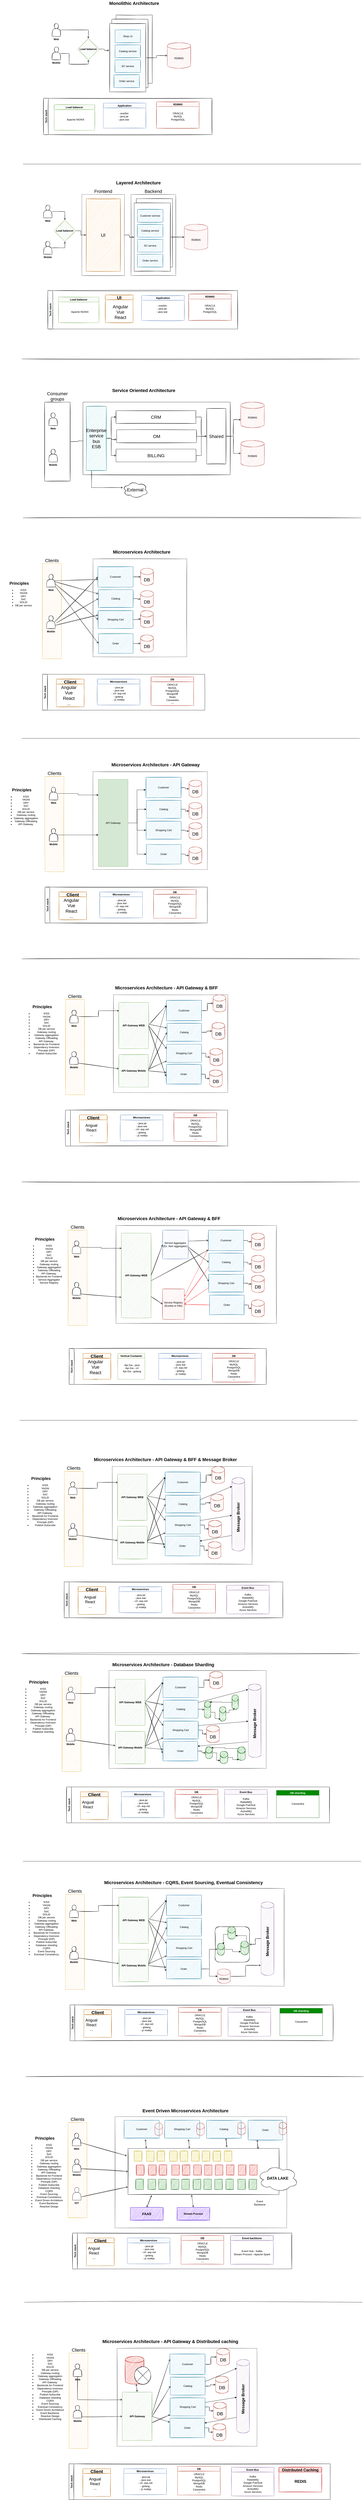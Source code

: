 <mxfile version="17.2.4" type="device"><diagram id="qwgDEBhGLsP5UDODndqx" name="Page-1"><mxGraphModel dx="3743" dy="1680" grid="1" gridSize="12" guides="1" tooltips="1" connect="1" arrows="1" fold="1" page="1" pageScale="1" pageWidth="850" pageHeight="1100" math="0" shadow="0"><root><mxCell id="0"/><mxCell id="1" parent="0"/><mxCell id="kMfcAU_zGwzOxixpdfSH-128" style="edgeStyle=orthogonalEdgeStyle;rounded=0;sketch=1;orthogonalLoop=1;jettySize=auto;html=1;entryX=0.021;entryY=0.537;entryDx=0;entryDy=0;entryPerimeter=0;fontSize=21;" parent="1" source="kMfcAU_zGwzOxixpdfSH-120" target="kMfcAU_zGwzOxixpdfSH-122" edge="1"><mxGeometry relative="1" as="geometry"/></mxCell><mxCell id="kMfcAU_zGwzOxixpdfSH-120" value="Consumer groups" style="rounded=0;whiteSpace=wrap;html=1;sketch=1;fontSize=21;labelPosition=center;verticalLabelPosition=top;align=center;verticalAlign=bottom;" parent="1" vertex="1"><mxGeometry x="101" y="1906" width="120" height="370" as="geometry"/></mxCell><mxCell id="kMfcAU_zGwzOxixpdfSH-55" value="Backend" style="rounded=0;whiteSpace=wrap;html=1;sketch=1;fontSize=21;dashed=1;labelPosition=center;verticalLabelPosition=top;align=center;verticalAlign=bottom;" parent="1" vertex="1"><mxGeometry x="506" y="934" width="210" height="380" as="geometry"/></mxCell><mxCell id="kMfcAU_zGwzOxixpdfSH-60" style="edgeStyle=orthogonalEdgeStyle;rounded=0;sketch=1;orthogonalLoop=1;jettySize=auto;html=1;fontSize=21;" parent="1" source="kMfcAU_zGwzOxixpdfSH-54" target="kMfcAU_zGwzOxixpdfSH-38" edge="1"><mxGeometry relative="1" as="geometry"/></mxCell><mxCell id="kMfcAU_zGwzOxixpdfSH-54" value="Frontend" style="rounded=0;whiteSpace=wrap;html=1;sketch=1;fontSize=21;dashed=1;labelPosition=center;verticalLabelPosition=top;align=center;verticalAlign=bottom;" parent="1" vertex="1"><mxGeometry x="276" y="934" width="200" height="380" as="geometry"/></mxCell><mxCell id="kMfcAU_zGwzOxixpdfSH-7" value="" style="rounded=0;whiteSpace=wrap;html=1;sketch=1;" parent="1" vertex="1"><mxGeometry x="436" y="94" width="170" height="320" as="geometry"/></mxCell><mxCell id="kMfcAU_zGwzOxixpdfSH-6" value="" style="rounded=0;whiteSpace=wrap;html=1;sketch=1;" parent="1" vertex="1"><mxGeometry x="416" y="114" width="170" height="320" as="geometry"/></mxCell><mxCell id="kMfcAU_zGwzOxixpdfSH-15" style="edgeStyle=orthogonalEdgeStyle;rounded=0;orthogonalLoop=1;jettySize=auto;html=1;entryX=0.5;entryY=0;entryDx=0;entryDy=0;sketch=1;" parent="1" source="kMfcAU_zGwzOxixpdfSH-1" target="kMfcAU_zGwzOxixpdfSH-3" edge="1"><mxGeometry relative="1" as="geometry"/></mxCell><mxCell id="kMfcAU_zGwzOxixpdfSH-1" value="Web" style="shape=actor;whiteSpace=wrap;html=1;sketch=1;labelPosition=center;verticalLabelPosition=bottom;align=center;verticalAlign=top;fontStyle=1" parent="1" vertex="1"><mxGeometry x="136" y="134" width="40" height="60" as="geometry"/></mxCell><mxCell id="kMfcAU_zGwzOxixpdfSH-13" style="edgeStyle=orthogonalEdgeStyle;rounded=0;orthogonalLoop=1;jettySize=auto;html=1;entryX=0.5;entryY=1;entryDx=0;entryDy=0;sketch=1;" parent="1" source="kMfcAU_zGwzOxixpdfSH-2" target="kMfcAU_zGwzOxixpdfSH-3" edge="1"><mxGeometry relative="1" as="geometry"/></mxCell><mxCell id="kMfcAU_zGwzOxixpdfSH-2" value="Mobile" style="shape=actor;whiteSpace=wrap;html=1;sketch=1;labelPosition=center;verticalLabelPosition=bottom;align=center;verticalAlign=top;fontStyle=1" parent="1" vertex="1"><mxGeometry x="136" y="244" width="40" height="60" as="geometry"/></mxCell><mxCell id="kMfcAU_zGwzOxixpdfSH-16" style="edgeStyle=orthogonalEdgeStyle;rounded=0;orthogonalLoop=1;jettySize=auto;html=1;entryX=-0.012;entryY=0.394;entryDx=0;entryDy=0;entryPerimeter=0;sketch=1;" parent="1" source="kMfcAU_zGwzOxixpdfSH-3" target="kMfcAU_zGwzOxixpdfSH-4" edge="1"><mxGeometry relative="1" as="geometry"/></mxCell><mxCell id="kMfcAU_zGwzOxixpdfSH-3" value="Load balancer" style="rhombus;whiteSpace=wrap;html=1;sketch=1;fontStyle=1;fillColor=#d5e8d4;strokeColor=#82b366;" parent="1" vertex="1"><mxGeometry x="256" y="204" width="100" height="100" as="geometry"/></mxCell><mxCell id="kMfcAU_zGwzOxixpdfSH-18" style="edgeStyle=orthogonalEdgeStyle;rounded=0;orthogonalLoop=1;jettySize=auto;html=1;sketch=1;" parent="1" source="kMfcAU_zGwzOxixpdfSH-4" target="kMfcAU_zGwzOxixpdfSH-8" edge="1"><mxGeometry relative="1" as="geometry"><mxPoint x="696" y="264" as="targetPoint"/></mxGeometry></mxCell><mxCell id="kMfcAU_zGwzOxixpdfSH-4" value="" style="rounded=0;whiteSpace=wrap;html=1;sketch=1;" parent="1" vertex="1"><mxGeometry x="406" y="134" width="170" height="320" as="geometry"/></mxCell><mxCell id="kMfcAU_zGwzOxixpdfSH-8" value="RDBMS" style="shape=cylinder3;whiteSpace=wrap;html=1;boundedLbl=1;backgroundOutline=1;size=15;sketch=1;fillColor=#f8cecc;strokeColor=#b85450;" parent="1" vertex="1"><mxGeometry x="676" y="224" width="110" height="120" as="geometry"/></mxCell><mxCell id="kMfcAU_zGwzOxixpdfSH-9" value="Shop UI" style="rounded=0;whiteSpace=wrap;html=1;sketch=1;fillColor=#b1ddf0;strokeColor=#10739e;" parent="1" vertex="1"><mxGeometry x="431" y="164" width="120" height="60" as="geometry"/></mxCell><mxCell id="kMfcAU_zGwzOxixpdfSH-10" value="SC service" style="rounded=0;whiteSpace=wrap;html=1;sketch=1;fillColor=#b1ddf0;strokeColor=#10739e;" parent="1" vertex="1"><mxGeometry x="431" y="304" width="120" height="60" as="geometry"/></mxCell><mxCell id="kMfcAU_zGwzOxixpdfSH-11" value="Catalog service" style="rounded=0;whiteSpace=wrap;html=1;sketch=1;fillColor=#b1ddf0;strokeColor=#10739e;" parent="1" vertex="1"><mxGeometry x="431" y="234" width="120" height="60" as="geometry"/></mxCell><mxCell id="kMfcAU_zGwzOxixpdfSH-12" value="Order service" style="rounded=0;whiteSpace=wrap;html=1;sketch=1;fillColor=#b1ddf0;strokeColor=#10739e;" parent="1" vertex="1"><mxGeometry x="426" y="374" width="120" height="60" as="geometry"/></mxCell><mxCell id="kMfcAU_zGwzOxixpdfSH-19" value="Tech stack" style="swimlane;horizontal=0;sketch=1;" parent="1" vertex="1"><mxGeometry x="96" y="484" width="790" height="170" as="geometry"/></mxCell><mxCell id="kMfcAU_zGwzOxixpdfSH-21" value="Load balancer" style="swimlane;sketch=1;fillColor=#d5e8d4;strokeColor=#82b366;" parent="kMfcAU_zGwzOxixpdfSH-19" vertex="1"><mxGeometry x="50" y="30" width="190" height="120" as="geometry"/></mxCell><mxCell id="kMfcAU_zGwzOxixpdfSH-23" value="Application" style="swimlane;sketch=1;fillColor=#dae8fc;strokeColor=#6c8ebf;" parent="kMfcAU_zGwzOxixpdfSH-19" vertex="1"><mxGeometry x="280" y="22.5" width="200" height="117.5" as="geometry"/></mxCell><mxCell id="kMfcAU_zGwzOxixpdfSH-24" value="- exe/bin&lt;br&gt;- java jar&lt;br&gt;- java war&lt;br&gt;" style="text;html=1;align=center;verticalAlign=middle;resizable=0;points=[];autosize=1;strokeColor=none;fillColor=none;" parent="kMfcAU_zGwzOxixpdfSH-23" vertex="1"><mxGeometry x="60" y="37.5" width="70" height="50" as="geometry"/></mxCell><mxCell id="kMfcAU_zGwzOxixpdfSH-26" value="RDBMS" style="swimlane;sketch=1;fillColor=#fad9d5;strokeColor=#ae4132;" parent="kMfcAU_zGwzOxixpdfSH-19" vertex="1"><mxGeometry x="530" y="16.25" width="200" height="123.75" as="geometry"/></mxCell><mxCell id="kMfcAU_zGwzOxixpdfSH-27" value="ORACLE&lt;br&gt;MySQL&lt;br&gt;PostgreSQL" style="text;html=1;align=center;verticalAlign=middle;resizable=0;points=[];autosize=1;strokeColor=none;fillColor=none;" parent="kMfcAU_zGwzOxixpdfSH-26" vertex="1"><mxGeometry x="60" y="43.75" width="80" height="50" as="geometry"/></mxCell><mxCell id="kMfcAU_zGwzOxixpdfSH-22" value="Apache NGINX" style="text;html=1;align=center;verticalAlign=middle;resizable=0;points=[];autosize=1;strokeColor=none;fillColor=none;" parent="1" vertex="1"><mxGeometry x="196" y="574" width="100" height="20" as="geometry"/></mxCell><mxCell id="kMfcAU_zGwzOxixpdfSH-28" value="Monolithic Architecture" style="text;html=1;strokeColor=none;fillColor=none;align=center;verticalAlign=middle;whiteSpace=wrap;rounded=0;sketch=1;fontStyle=1;fontSize=21;" parent="1" vertex="1"><mxGeometry x="361" y="24" width="320" height="30" as="geometry"/></mxCell><mxCell id="kMfcAU_zGwzOxixpdfSH-30" value="" style="rounded=0;whiteSpace=wrap;html=1;sketch=1;" parent="1" vertex="1"><mxGeometry x="531" y="954" width="170" height="320" as="geometry"/></mxCell><mxCell id="kMfcAU_zGwzOxixpdfSH-31" style="edgeStyle=orthogonalEdgeStyle;rounded=0;orthogonalLoop=1;jettySize=auto;html=1;entryX=0.5;entryY=0;entryDx=0;entryDy=0;sketch=1;" parent="1" source="kMfcAU_zGwzOxixpdfSH-32" target="kMfcAU_zGwzOxixpdfSH-36" edge="1"><mxGeometry relative="1" as="geometry"/></mxCell><mxCell id="kMfcAU_zGwzOxixpdfSH-32" value="Web" style="shape=actor;whiteSpace=wrap;html=1;sketch=1;labelPosition=center;verticalLabelPosition=bottom;align=center;verticalAlign=top;fontStyle=1" parent="1" vertex="1"><mxGeometry x="96" y="984" width="40" height="60" as="geometry"/></mxCell><mxCell id="kMfcAU_zGwzOxixpdfSH-33" style="edgeStyle=orthogonalEdgeStyle;rounded=0;orthogonalLoop=1;jettySize=auto;html=1;entryX=0.5;entryY=1;entryDx=0;entryDy=0;sketch=1;" parent="1" source="kMfcAU_zGwzOxixpdfSH-34" target="kMfcAU_zGwzOxixpdfSH-36" edge="1"><mxGeometry relative="1" as="geometry"/></mxCell><mxCell id="kMfcAU_zGwzOxixpdfSH-34" value="Mobile" style="shape=actor;whiteSpace=wrap;html=1;sketch=1;labelPosition=center;verticalLabelPosition=bottom;align=center;verticalAlign=top;fontStyle=1" parent="1" vertex="1"><mxGeometry x="96" y="1154" width="40" height="60" as="geometry"/></mxCell><mxCell id="kMfcAU_zGwzOxixpdfSH-59" style="edgeStyle=orthogonalEdgeStyle;rounded=0;sketch=1;orthogonalLoop=1;jettySize=auto;html=1;fontSize=21;" parent="1" source="kMfcAU_zGwzOxixpdfSH-36" target="kMfcAU_zGwzOxixpdfSH-58" edge="1"><mxGeometry relative="1" as="geometry"/></mxCell><mxCell id="kMfcAU_zGwzOxixpdfSH-36" value="Load balancer" style="rhombus;whiteSpace=wrap;html=1;sketch=1;fontStyle=1;fillColor=#d5e8d4;strokeColor=#82b366;" parent="1" vertex="1"><mxGeometry x="146" y="1054" width="100" height="100" as="geometry"/></mxCell><mxCell id="kMfcAU_zGwzOxixpdfSH-37" style="edgeStyle=orthogonalEdgeStyle;rounded=0;orthogonalLoop=1;jettySize=auto;html=1;sketch=1;" parent="1" source="kMfcAU_zGwzOxixpdfSH-38" target="kMfcAU_zGwzOxixpdfSH-39" edge="1"><mxGeometry relative="1" as="geometry"><mxPoint x="716" y="1124" as="targetPoint"/></mxGeometry></mxCell><mxCell id="kMfcAU_zGwzOxixpdfSH-38" value="" style="rounded=0;whiteSpace=wrap;html=1;sketch=1;" parent="1" vertex="1"><mxGeometry x="521" y="974" width="170" height="320" as="geometry"/></mxCell><mxCell id="kMfcAU_zGwzOxixpdfSH-39" value="RDBMS" style="shape=cylinder3;whiteSpace=wrap;html=1;boundedLbl=1;backgroundOutline=1;size=15;sketch=1;fillColor=#f8cecc;strokeColor=#b85450;" parent="1" vertex="1"><mxGeometry x="756" y="1074" width="110" height="120" as="geometry"/></mxCell><mxCell id="kMfcAU_zGwzOxixpdfSH-41" value="SC service" style="rounded=0;whiteSpace=wrap;html=1;sketch=1;fillColor=#b1ddf0;strokeColor=#10739e;" parent="1" vertex="1"><mxGeometry x="536" y="1144" width="120" height="60" as="geometry"/></mxCell><mxCell id="kMfcAU_zGwzOxixpdfSH-42" value="Catalog service" style="rounded=0;whiteSpace=wrap;html=1;sketch=1;fillColor=#b1ddf0;strokeColor=#10739e;" parent="1" vertex="1"><mxGeometry x="536" y="1074" width="120" height="60" as="geometry"/></mxCell><mxCell id="kMfcAU_zGwzOxixpdfSH-43" value="Order service" style="rounded=0;whiteSpace=wrap;html=1;sketch=1;fillColor=#b1ddf0;strokeColor=#10739e;" parent="1" vertex="1"><mxGeometry x="536" y="1214" width="120" height="60" as="geometry"/></mxCell><mxCell id="kMfcAU_zGwzOxixpdfSH-44" value="Tech stack" style="swimlane;horizontal=0;sketch=1;" parent="1" vertex="1"><mxGeometry x="116" y="1384" width="890" height="180" as="geometry"/></mxCell><mxCell id="kMfcAU_zGwzOxixpdfSH-45" value="Load balancer" style="swimlane;sketch=1;fillColor=#d5e8d4;strokeColor=#82b366;" parent="kMfcAU_zGwzOxixpdfSH-44" vertex="1"><mxGeometry x="50" y="30" width="190" height="120" as="geometry"/></mxCell><mxCell id="kMfcAU_zGwzOxixpdfSH-46" value="Application" style="swimlane;sketch=1;fillColor=#dae8fc;strokeColor=#6c8ebf;" parent="kMfcAU_zGwzOxixpdfSH-44" vertex="1"><mxGeometry x="440" y="22.5" width="200" height="117.5" as="geometry"/></mxCell><mxCell id="kMfcAU_zGwzOxixpdfSH-47" value="- exe/bin&lt;br&gt;- java jar&lt;br&gt;- java war&lt;br&gt;" style="text;html=1;align=center;verticalAlign=middle;resizable=0;points=[];autosize=1;strokeColor=none;fillColor=none;" parent="kMfcAU_zGwzOxixpdfSH-46" vertex="1"><mxGeometry x="60" y="37.5" width="70" height="50" as="geometry"/></mxCell><mxCell id="kMfcAU_zGwzOxixpdfSH-48" value="RDBMS" style="swimlane;sketch=1;fillColor=#fad9d5;strokeColor=#ae4132;" parent="kMfcAU_zGwzOxixpdfSH-44" vertex="1"><mxGeometry x="660" y="16.25" width="200" height="123.75" as="geometry"/></mxCell><mxCell id="kMfcAU_zGwzOxixpdfSH-49" value="ORACLE&lt;br&gt;MySQL&lt;br&gt;PostgreSQL" style="text;html=1;align=center;verticalAlign=middle;resizable=0;points=[];autosize=1;strokeColor=none;fillColor=none;" parent="kMfcAU_zGwzOxixpdfSH-48" vertex="1"><mxGeometry x="60" y="43.75" width="80" height="50" as="geometry"/></mxCell><mxCell id="kMfcAU_zGwzOxixpdfSH-61" value="UI" style="swimlane;sketch=1;fontSize=21;fillColor=#fad7ac;strokeColor=#b46504;" parent="kMfcAU_zGwzOxixpdfSH-44" vertex="1"><mxGeometry x="270" y="20" width="130" height="130" as="geometry"/></mxCell><mxCell id="kMfcAU_zGwzOxixpdfSH-50" value="Apache NGINX" style="text;html=1;align=center;verticalAlign=middle;resizable=0;points=[];autosize=1;strokeColor=none;fillColor=none;" parent="1" vertex="1"><mxGeometry x="216" y="1474" width="100" height="20" as="geometry"/></mxCell><mxCell id="kMfcAU_zGwzOxixpdfSH-51" value="Layered Architecture" style="text;html=1;strokeColor=none;fillColor=none;align=center;verticalAlign=middle;whiteSpace=wrap;rounded=0;sketch=1;fontStyle=1;fontSize=21;" parent="1" vertex="1"><mxGeometry x="381" y="864" width="320" height="30" as="geometry"/></mxCell><mxCell id="kMfcAU_zGwzOxixpdfSH-58" value="UI" style="rounded=0;whiteSpace=wrap;html=1;sketch=1;fontSize=21;fillColor=#fad7ac;strokeColor=#b46504;" parent="1" vertex="1"><mxGeometry x="296" y="954" width="160" height="340" as="geometry"/></mxCell><mxCell id="kMfcAU_zGwzOxixpdfSH-62" value="Angular&lt;br&gt;Vue&lt;br&gt;React" style="text;html=1;align=center;verticalAlign=middle;resizable=0;points=[];autosize=1;strokeColor=none;fillColor=none;fontSize=21;" parent="1" vertex="1"><mxGeometry x="411" y="1444" width="90" height="80" as="geometry"/></mxCell><mxCell id="kMfcAU_zGwzOxixpdfSH-63" value="Customer service" style="rounded=0;whiteSpace=wrap;html=1;sketch=1;fillColor=#b1ddf0;strokeColor=#10739e;" parent="1" vertex="1"><mxGeometry x="536" y="1004" width="120" height="60" as="geometry"/></mxCell><mxCell id="kMfcAU_zGwzOxixpdfSH-97" value="Web" style="shape=actor;whiteSpace=wrap;html=1;sketch=1;labelPosition=center;verticalLabelPosition=bottom;align=center;verticalAlign=top;fontStyle=1" parent="1" vertex="1"><mxGeometry x="121" y="1956" width="40" height="60" as="geometry"/></mxCell><mxCell id="kMfcAU_zGwzOxixpdfSH-99" value="Mobile" style="shape=actor;whiteSpace=wrap;html=1;sketch=1;labelPosition=center;verticalLabelPosition=bottom;align=center;verticalAlign=top;fontStyle=1" parent="1" vertex="1"><mxGeometry x="121" y="2126" width="40" height="60" as="geometry"/></mxCell><mxCell id="kMfcAU_zGwzOxixpdfSH-104" value="RDBMS" style="shape=cylinder3;whiteSpace=wrap;html=1;boundedLbl=1;backgroundOutline=1;size=15;sketch=1;fillColor=#f8cecc;strokeColor=#b85450;" parent="1" vertex="1"><mxGeometry x="1021" y="1906" width="110" height="120" as="geometry"/></mxCell><mxCell id="kMfcAU_zGwzOxixpdfSH-116" value="Service Oriented Architecture" style="text;html=1;strokeColor=none;fillColor=none;align=center;verticalAlign=middle;whiteSpace=wrap;rounded=0;sketch=1;fontStyle=1;fontSize=21;" parent="1" vertex="1"><mxGeometry x="406" y="1836" width="320" height="30" as="geometry"/></mxCell><mxCell id="kMfcAU_zGwzOxixpdfSH-121" value="" style="rounded=0;whiteSpace=wrap;html=1;sketch=1;fontSize=21;" parent="1" vertex="1"><mxGeometry x="281" y="1906" width="690" height="340" as="geometry"/></mxCell><mxCell id="kMfcAU_zGwzOxixpdfSH-129" style="edgeStyle=orthogonalEdgeStyle;rounded=0;sketch=1;orthogonalLoop=1;jettySize=auto;html=1;fontSize=21;" parent="1" source="kMfcAU_zGwzOxixpdfSH-122" target="kMfcAU_zGwzOxixpdfSH-123" edge="1"><mxGeometry relative="1" as="geometry"/></mxCell><mxCell id="kMfcAU_zGwzOxixpdfSH-130" style="edgeStyle=orthogonalEdgeStyle;rounded=0;sketch=1;orthogonalLoop=1;jettySize=auto;html=1;entryX=0;entryY=0.75;entryDx=0;entryDy=0;fontSize=21;" parent="1" source="kMfcAU_zGwzOxixpdfSH-122" target="kMfcAU_zGwzOxixpdfSH-125" edge="1"><mxGeometry relative="1" as="geometry"/></mxCell><mxCell id="kMfcAU_zGwzOxixpdfSH-131" style="edgeStyle=orthogonalEdgeStyle;rounded=0;sketch=1;orthogonalLoop=1;jettySize=auto;html=1;entryX=0;entryY=0.5;entryDx=0;entryDy=0;fontSize=21;" parent="1" source="kMfcAU_zGwzOxixpdfSH-122" target="kMfcAU_zGwzOxixpdfSH-124" edge="1"><mxGeometry relative="1" as="geometry"/></mxCell><mxCell id="kMfcAU_zGwzOxixpdfSH-138" style="edgeStyle=orthogonalEdgeStyle;rounded=0;sketch=1;orthogonalLoop=1;jettySize=auto;html=1;fontSize=21;" parent="1" source="kMfcAU_zGwzOxixpdfSH-122" target="kMfcAU_zGwzOxixpdfSH-137" edge="1"><mxGeometry relative="1" as="geometry"><Array as="points"><mxPoint x="321" y="2306"/></Array></mxGeometry></mxCell><mxCell id="kMfcAU_zGwzOxixpdfSH-122" value="Enterprise service bus&lt;br&gt;ESB" style="rounded=0;whiteSpace=wrap;html=1;sketch=1;fontSize=21;fillColor=#b0e3e6;strokeColor=#0e8088;" parent="1" vertex="1"><mxGeometry x="296" y="1926" width="95" height="300" as="geometry"/></mxCell><mxCell id="kMfcAU_zGwzOxixpdfSH-132" style="edgeStyle=orthogonalEdgeStyle;rounded=0;sketch=1;orthogonalLoop=1;jettySize=auto;html=1;fontSize=21;" parent="1" source="kMfcAU_zGwzOxixpdfSH-123" target="kMfcAU_zGwzOxixpdfSH-127" edge="1"><mxGeometry relative="1" as="geometry"/></mxCell><mxCell id="kMfcAU_zGwzOxixpdfSH-123" value="CRM" style="rounded=0;whiteSpace=wrap;html=1;sketch=1;fontSize=21;" parent="1" vertex="1"><mxGeometry x="436" y="1946" width="375" height="60" as="geometry"/></mxCell><mxCell id="kMfcAU_zGwzOxixpdfSH-134" style="edgeStyle=orthogonalEdgeStyle;rounded=0;sketch=1;orthogonalLoop=1;jettySize=auto;html=1;entryX=0;entryY=0.5;entryDx=0;entryDy=0;fontSize=21;" parent="1" source="kMfcAU_zGwzOxixpdfSH-124" target="kMfcAU_zGwzOxixpdfSH-127" edge="1"><mxGeometry relative="1" as="geometry"/></mxCell><mxCell id="kMfcAU_zGwzOxixpdfSH-124" value="BILLING" style="rounded=0;whiteSpace=wrap;html=1;sketch=1;fontSize=21;" parent="1" vertex="1"><mxGeometry x="436" y="2126" width="375" height="60" as="geometry"/></mxCell><mxCell id="kMfcAU_zGwzOxixpdfSH-133" style="edgeStyle=orthogonalEdgeStyle;rounded=0;sketch=1;orthogonalLoop=1;jettySize=auto;html=1;entryX=0;entryY=0.5;entryDx=0;entryDy=0;fontSize=21;" parent="1" source="kMfcAU_zGwzOxixpdfSH-125" target="kMfcAU_zGwzOxixpdfSH-127" edge="1"><mxGeometry relative="1" as="geometry"/></mxCell><mxCell id="kMfcAU_zGwzOxixpdfSH-125" value="OM" style="rounded=0;whiteSpace=wrap;html=1;sketch=1;fontSize=21;" parent="1" vertex="1"><mxGeometry x="438.5" y="2036" width="375" height="60" as="geometry"/></mxCell><mxCell id="kMfcAU_zGwzOxixpdfSH-126" value="RDBMS" style="shape=cylinder3;whiteSpace=wrap;html=1;boundedLbl=1;backgroundOutline=1;size=15;sketch=1;fillColor=#f8cecc;strokeColor=#b85450;" parent="1" vertex="1"><mxGeometry x="1021" y="2086" width="110" height="120" as="geometry"/></mxCell><mxCell id="kMfcAU_zGwzOxixpdfSH-135" style="edgeStyle=orthogonalEdgeStyle;rounded=0;sketch=1;orthogonalLoop=1;jettySize=auto;html=1;entryX=0;entryY=0;entryDx=0;entryDy=82.5;entryPerimeter=0;fontSize=21;" parent="1" source="kMfcAU_zGwzOxixpdfSH-127" target="kMfcAU_zGwzOxixpdfSH-104" edge="1"><mxGeometry relative="1" as="geometry"/></mxCell><mxCell id="kMfcAU_zGwzOxixpdfSH-136" style="edgeStyle=orthogonalEdgeStyle;rounded=0;sketch=1;orthogonalLoop=1;jettySize=auto;html=1;fontSize=21;" parent="1" source="kMfcAU_zGwzOxixpdfSH-127" target="kMfcAU_zGwzOxixpdfSH-126" edge="1"><mxGeometry relative="1" as="geometry"/></mxCell><mxCell id="kMfcAU_zGwzOxixpdfSH-127" value="Shared" style="rounded=0;whiteSpace=wrap;html=1;sketch=1;fontSize=21;" parent="1" vertex="1"><mxGeometry x="861" y="1936" width="90" height="260" as="geometry"/></mxCell><mxCell id="kMfcAU_zGwzOxixpdfSH-137" value="External" style="ellipse;shape=cloud;whiteSpace=wrap;html=1;sketch=1;fontSize=21;" parent="1" vertex="1"><mxGeometry x="466" y="2276" width="120" height="80" as="geometry"/></mxCell><mxCell id="kMfcAU_zGwzOxixpdfSH-143" value="Clients" style="rounded=0;whiteSpace=wrap;html=1;sketch=1;fontSize=21;labelPosition=center;verticalLabelPosition=top;align=center;verticalAlign=bottom;fillColor=#ffe6cc;strokeColor=#d79b00;dashed=1;" parent="1" vertex="1"><mxGeometry x="91" y="2662" width="89" height="446" as="geometry"/></mxCell><mxCell id="kMfcAU_zGwzOxixpdfSH-144" value="Web" style="shape=actor;whiteSpace=wrap;html=1;sketch=1;labelPosition=center;verticalLabelPosition=bottom;align=center;verticalAlign=top;fontStyle=1" parent="1" vertex="1"><mxGeometry x="111" y="2712" width="40" height="60" as="geometry"/></mxCell><mxCell id="kMfcAU_zGwzOxixpdfSH-145" value="Mobile" style="shape=actor;whiteSpace=wrap;html=1;sketch=1;labelPosition=center;verticalLabelPosition=bottom;align=center;verticalAlign=top;fontStyle=1" parent="1" vertex="1"><mxGeometry x="111" y="2906" width="40" height="60" as="geometry"/></mxCell><mxCell id="kMfcAU_zGwzOxixpdfSH-147" value="Microservices Architecture" style="text;html=1;strokeColor=none;fillColor=none;align=center;verticalAlign=middle;whiteSpace=wrap;rounded=0;sketch=1;fontStyle=1;fontSize=21;" parent="1" vertex="1"><mxGeometry x="396" y="2592" width="320" height="30" as="geometry"/></mxCell><mxCell id="kMfcAU_zGwzOxixpdfSH-148" value="" style="rounded=0;whiteSpace=wrap;html=1;sketch=1;fontSize=21;dashed=1;" parent="1" vertex="1"><mxGeometry x="328" y="2640" width="440" height="458" as="geometry"/></mxCell><mxCell id="kMfcAU_zGwzOxixpdfSH-191" style="edgeStyle=orthogonalEdgeStyle;rounded=0;sketch=1;orthogonalLoop=1;jettySize=auto;html=1;entryX=0;entryY=0.5;entryDx=0;entryDy=0;entryPerimeter=0;fontSize=21;" parent="1" source="kMfcAU_zGwzOxixpdfSH-170" target="kMfcAU_zGwzOxixpdfSH-188" edge="1"><mxGeometry relative="1" as="geometry"/></mxCell><mxCell id="kMfcAU_zGwzOxixpdfSH-170" value="Shopping Cart" style="rounded=0;whiteSpace=wrap;html=1;sketch=1;fillColor=#b1ddf0;strokeColor=#10739e;" parent="1" vertex="1"><mxGeometry x="352" y="2882" width="164" height="84" as="geometry"/></mxCell><mxCell id="kMfcAU_zGwzOxixpdfSH-192" style="edgeStyle=orthogonalEdgeStyle;rounded=0;sketch=1;orthogonalLoop=1;jettySize=auto;html=1;entryX=0;entryY=0.5;entryDx=0;entryDy=0;entryPerimeter=0;fontSize=21;" parent="1" source="kMfcAU_zGwzOxixpdfSH-171" target="kMfcAU_zGwzOxixpdfSH-187" edge="1"><mxGeometry relative="1" as="geometry"/></mxCell><mxCell id="kMfcAU_zGwzOxixpdfSH-171" value="Catalog" style="rounded=0;whiteSpace=wrap;html=1;sketch=1;fillColor=#b1ddf0;strokeColor=#10739e;" parent="1" vertex="1"><mxGeometry x="353" y="2784" width="163" height="84" as="geometry"/></mxCell><mxCell id="kMfcAU_zGwzOxixpdfSH-190" style="edgeStyle=orthogonalEdgeStyle;rounded=0;sketch=1;orthogonalLoop=1;jettySize=auto;html=1;entryX=0;entryY=0.5;entryDx=0;entryDy=0;entryPerimeter=0;fontSize=21;" parent="1" source="kMfcAU_zGwzOxixpdfSH-172" target="kMfcAU_zGwzOxixpdfSH-189" edge="1"><mxGeometry relative="1" as="geometry"/></mxCell><mxCell id="kMfcAU_zGwzOxixpdfSH-172" value="Order" style="rounded=0;whiteSpace=wrap;html=1;sketch=1;fillColor=#b1ddf0;strokeColor=#10739e;" parent="1" vertex="1"><mxGeometry x="353" y="2990" width="163" height="92" as="geometry"/></mxCell><mxCell id="kMfcAU_zGwzOxixpdfSH-193" style="edgeStyle=orthogonalEdgeStyle;rounded=0;sketch=1;orthogonalLoop=1;jettySize=auto;html=1;entryX=0;entryY=0.5;entryDx=0;entryDy=0;entryPerimeter=0;fontSize=21;" parent="1" source="kMfcAU_zGwzOxixpdfSH-173" target="kMfcAU_zGwzOxixpdfSH-186" edge="1"><mxGeometry relative="1" as="geometry"/></mxCell><mxCell id="kMfcAU_zGwzOxixpdfSH-173" value="Customer" style="rounded=0;whiteSpace=wrap;html=1;sketch=1;fillColor=#b1ddf0;strokeColor=#10739e;" parent="1" vertex="1"><mxGeometry x="351" y="2676" width="165" height="96" as="geometry"/></mxCell><mxCell id="kMfcAU_zGwzOxixpdfSH-177" value="" style="endArrow=classic;html=1;rounded=0;sketch=1;fontSize=21;entryX=0.009;entryY=0.623;entryDx=0;entryDy=0;entryPerimeter=0;exitX=0.9;exitY=0.5;exitDx=0;exitDy=0;exitPerimeter=0;" parent="1" source="kMfcAU_zGwzOxixpdfSH-144" target="kMfcAU_zGwzOxixpdfSH-173" edge="1"><mxGeometry width="50" height="50" relative="1" as="geometry"><mxPoint x="468" y="2810" as="sourcePoint"/><mxPoint x="518" y="2760" as="targetPoint"/></mxGeometry></mxCell><mxCell id="kMfcAU_zGwzOxixpdfSH-178" value="" style="endArrow=classic;html=1;rounded=0;sketch=1;fontSize=21;" parent="1" source="kMfcAU_zGwzOxixpdfSH-144" target="kMfcAU_zGwzOxixpdfSH-171" edge="1"><mxGeometry width="50" height="50" relative="1" as="geometry"><mxPoint x="159.0" y="2754" as="sourcePoint"/><mxPoint x="364.485" y="2747.808" as="targetPoint"/></mxGeometry></mxCell><mxCell id="kMfcAU_zGwzOxixpdfSH-179" value="" style="endArrow=classic;html=1;rounded=0;sketch=1;fontSize=21;entryX=0;entryY=0.5;entryDx=0;entryDy=0;exitX=1;exitY=0.75;exitDx=0;exitDy=0;" parent="1" source="kMfcAU_zGwzOxixpdfSH-144" target="kMfcAU_zGwzOxixpdfSH-170" edge="1"><mxGeometry width="50" height="50" relative="1" as="geometry"><mxPoint x="171.0" y="2766" as="sourcePoint"/><mxPoint x="376.485" y="2759.808" as="targetPoint"/></mxGeometry></mxCell><mxCell id="kMfcAU_zGwzOxixpdfSH-180" value="" style="endArrow=classic;html=1;rounded=0;sketch=1;fontSize=21;entryX=0;entryY=0.5;entryDx=0;entryDy=0;" parent="1" source="kMfcAU_zGwzOxixpdfSH-144" target="kMfcAU_zGwzOxixpdfSH-172" edge="1"><mxGeometry width="50" height="50" relative="1" as="geometry"><mxPoint x="183.0" y="2778" as="sourcePoint"/><mxPoint x="388.485" y="2771.808" as="targetPoint"/></mxGeometry></mxCell><mxCell id="kMfcAU_zGwzOxixpdfSH-181" value="" style="endArrow=classic;html=1;rounded=0;sketch=1;fontSize=21;entryX=0;entryY=0.5;entryDx=0;entryDy=0;exitX=0.9;exitY=0.5;exitDx=0;exitDy=0;exitPerimeter=0;" parent="1" source="kMfcAU_zGwzOxixpdfSH-145" target="kMfcAU_zGwzOxixpdfSH-173" edge="1"><mxGeometry width="50" height="50" relative="1" as="geometry"><mxPoint x="468" y="2810" as="sourcePoint"/><mxPoint x="518" y="2760" as="targetPoint"/></mxGeometry></mxCell><mxCell id="kMfcAU_zGwzOxixpdfSH-184" value="" style="endArrow=classic;html=1;rounded=0;sketch=1;fontSize=21;entryX=0;entryY=0.5;entryDx=0;entryDy=0;" parent="1" target="kMfcAU_zGwzOxixpdfSH-171" edge="1"><mxGeometry width="50" height="50" relative="1" as="geometry"><mxPoint x="156" y="2940" as="sourcePoint"/><mxPoint x="363" y="2736" as="targetPoint"/></mxGeometry></mxCell><mxCell id="kMfcAU_zGwzOxixpdfSH-185" value="" style="endArrow=classic;html=1;rounded=0;sketch=1;fontSize=21;entryX=0;entryY=0.25;entryDx=0;entryDy=0;exitX=1;exitY=0.75;exitDx=0;exitDy=0;" parent="1" source="kMfcAU_zGwzOxixpdfSH-145" target="kMfcAU_zGwzOxixpdfSH-170" edge="1"><mxGeometry width="50" height="50" relative="1" as="geometry"><mxPoint x="171.0" y="2960" as="sourcePoint"/><mxPoint x="375" y="2748" as="targetPoint"/></mxGeometry></mxCell><mxCell id="kMfcAU_zGwzOxixpdfSH-186" value="DB" style="shape=cylinder3;whiteSpace=wrap;html=1;boundedLbl=1;backgroundOutline=1;size=15;sketch=1;fontSize=21;fillColor=#fad9d5;strokeColor=#ae4132;" parent="1" vertex="1"><mxGeometry x="551" y="2684" width="60" height="80" as="geometry"/></mxCell><mxCell id="kMfcAU_zGwzOxixpdfSH-187" value="DB" style="shape=cylinder3;whiteSpace=wrap;html=1;boundedLbl=1;backgroundOutline=1;size=15;sketch=1;fontSize=21;fillColor=#fad9d5;strokeColor=#ae4132;" parent="1" vertex="1"><mxGeometry x="551" y="2788" width="60" height="80" as="geometry"/></mxCell><mxCell id="kMfcAU_zGwzOxixpdfSH-188" value="DB" style="shape=cylinder3;whiteSpace=wrap;html=1;boundedLbl=1;backgroundOutline=1;size=15;sketch=1;fontSize=21;fillColor=#fad9d5;strokeColor=#ae4132;" parent="1" vertex="1"><mxGeometry x="551" y="2882" width="60" height="80" as="geometry"/></mxCell><mxCell id="kMfcAU_zGwzOxixpdfSH-189" value="DB" style="shape=cylinder3;whiteSpace=wrap;html=1;boundedLbl=1;backgroundOutline=1;size=15;sketch=1;fontSize=21;fillColor=#fad9d5;strokeColor=#ae4132;" parent="1" vertex="1"><mxGeometry x="551" y="2996" width="60" height="80" as="geometry"/></mxCell><mxCell id="u4gUdFdD7SX3SaAZGdfb-1" value="Tech stack" style="swimlane;horizontal=0;sketch=1;" parent="1" vertex="1"><mxGeometry x="91" y="3180" width="761" height="168" as="geometry"/></mxCell><mxCell id="u4gUdFdD7SX3SaAZGdfb-3" value="Microservices" style="swimlane;sketch=1;fillColor=#dae8fc;strokeColor=#6c8ebf;" parent="u4gUdFdD7SX3SaAZGdfb-1" vertex="1"><mxGeometry x="257" y="22.5" width="200" height="121.5" as="geometry"/></mxCell><mxCell id="u4gUdFdD7SX3SaAZGdfb-4" value="- java jar&lt;br&gt;- java war&lt;br&gt;- c#- asp.net&lt;br&gt;- golang&amp;nbsp;&lt;br&gt;- js nodejs" style="text;html=1;align=center;verticalAlign=middle;resizable=0;points=[];autosize=1;strokeColor=none;fillColor=none;" parent="u4gUdFdD7SX3SaAZGdfb-3" vertex="1"><mxGeometry x="58" y="31.5" width="84" height="72" as="geometry"/></mxCell><mxCell id="u4gUdFdD7SX3SaAZGdfb-5" value="DB" style="swimlane;sketch=1;fillColor=#fad9d5;strokeColor=#ae4132;" parent="u4gUdFdD7SX3SaAZGdfb-1" vertex="1"><mxGeometry x="509" y="12" width="200" height="134.25" as="geometry"/></mxCell><mxCell id="u4gUdFdD7SX3SaAZGdfb-6" value="ORACLE&lt;br&gt;MySQL&lt;br&gt;PostgreSQL&lt;br&gt;MongoDB&lt;br&gt;Redis&lt;br&gt;Cassandra&lt;br&gt;---" style="text;html=1;align=center;verticalAlign=middle;resizable=0;points=[];autosize=1;strokeColor=none;fillColor=none;" parent="u4gUdFdD7SX3SaAZGdfb-5" vertex="1"><mxGeometry x="58" y="26.25" width="84" height="108" as="geometry"/></mxCell><mxCell id="u4gUdFdD7SX3SaAZGdfb-7" value="Client" style="swimlane;sketch=1;fontSize=21;fillColor=#fad7ac;strokeColor=#b46504;startSize=23;" parent="u4gUdFdD7SX3SaAZGdfb-1" vertex="1"><mxGeometry x="65" y="22.5" width="130" height="130" as="geometry"/></mxCell><mxCell id="u4gUdFdD7SX3SaAZGdfb-9" value="Angular&lt;br&gt;Vue&lt;br&gt;React&lt;br&gt;..." style="text;html=1;align=center;verticalAlign=middle;resizable=0;points=[];autosize=1;strokeColor=none;fillColor=none;fontSize=21;" parent="u4gUdFdD7SX3SaAZGdfb-7" vertex="1"><mxGeometry x="10" y="22" width="96" height="108" as="geometry"/></mxCell><mxCell id="u4gUdFdD7SX3SaAZGdfb-10" value="&lt;b&gt;&lt;font style=&quot;font-size: 19px&quot;&gt;Principles&lt;/font&gt;&lt;/b&gt;&lt;br&gt;&lt;ul&gt;&lt;li&gt;KISS&lt;/li&gt;&lt;li&gt;YAGNI&lt;/li&gt;&lt;li&gt;DRY&lt;/li&gt;&lt;li&gt;SoC&lt;/li&gt;&lt;li&gt;SOLID&lt;/li&gt;&lt;li&gt;DB per service&lt;/li&gt;&lt;/ul&gt;" style="text;html=1;strokeColor=none;fillColor=none;align=center;verticalAlign=middle;whiteSpace=wrap;rounded=0;dashed=1;" parent="1" vertex="1"><mxGeometry x="-108" y="2692" width="180" height="236" as="geometry"/></mxCell><mxCell id="Bv6MVnTvOAp4t9UTtep1-2" value="Clients" style="rounded=0;whiteSpace=wrap;html=1;sketch=1;fontSize=21;labelPosition=center;verticalLabelPosition=top;align=center;verticalAlign=bottom;fillColor=#ffe6cc;strokeColor=#d79b00;dashed=1;" parent="1" vertex="1"><mxGeometry x="103" y="3658" width="89" height="446" as="geometry"/></mxCell><mxCell id="Bv6MVnTvOAp4t9UTtep1-3" value="Web" style="shape=actor;whiteSpace=wrap;html=1;sketch=1;labelPosition=center;verticalLabelPosition=bottom;align=center;verticalAlign=top;fontStyle=1" parent="1" vertex="1"><mxGeometry x="123" y="3708" width="40" height="60" as="geometry"/></mxCell><mxCell id="Bv6MVnTvOAp4t9UTtep1-4" value="Mobile" style="shape=actor;whiteSpace=wrap;html=1;sketch=1;labelPosition=center;verticalLabelPosition=bottom;align=center;verticalAlign=top;fontStyle=1" parent="1" vertex="1"><mxGeometry x="123" y="3902" width="40" height="60" as="geometry"/></mxCell><mxCell id="Bv6MVnTvOAp4t9UTtep1-5" value="Microservices Architecture - API Gateway" style="text;html=1;strokeColor=none;fillColor=none;align=center;verticalAlign=middle;whiteSpace=wrap;rounded=0;sketch=1;fontStyle=1;fontSize=21;" parent="1" vertex="1"><mxGeometry x="379" y="3588" width="485" height="30" as="geometry"/></mxCell><mxCell id="Bv6MVnTvOAp4t9UTtep1-6" value="" style="rounded=0;whiteSpace=wrap;html=1;sketch=1;fontSize=21;dashed=1;" parent="1" vertex="1"><mxGeometry x="328" y="3636" width="536" height="458" as="geometry"/></mxCell><mxCell id="Bv6MVnTvOAp4t9UTtep1-7" style="edgeStyle=orthogonalEdgeStyle;rounded=0;sketch=1;orthogonalLoop=1;jettySize=auto;html=1;entryX=0;entryY=0.5;entryDx=0;entryDy=0;entryPerimeter=0;fontSize=21;" parent="1" source="Bv6MVnTvOAp4t9UTtep1-8" target="Bv6MVnTvOAp4t9UTtep1-24" edge="1"><mxGeometry relative="1" as="geometry"/></mxCell><mxCell id="Bv6MVnTvOAp4t9UTtep1-8" value="Shopping Cart" style="rounded=0;whiteSpace=wrap;html=1;sketch=1;fillColor=#b1ddf0;strokeColor=#10739e;" parent="1" vertex="1"><mxGeometry x="577" y="3868" width="164" height="84" as="geometry"/></mxCell><mxCell id="Bv6MVnTvOAp4t9UTtep1-9" style="edgeStyle=orthogonalEdgeStyle;rounded=0;sketch=1;orthogonalLoop=1;jettySize=auto;html=1;entryX=0;entryY=0.5;entryDx=0;entryDy=0;entryPerimeter=0;fontSize=21;" parent="1" source="Bv6MVnTvOAp4t9UTtep1-10" target="Bv6MVnTvOAp4t9UTtep1-23" edge="1"><mxGeometry relative="1" as="geometry"/></mxCell><mxCell id="Bv6MVnTvOAp4t9UTtep1-10" value="Catalog" style="rounded=0;whiteSpace=wrap;html=1;sketch=1;fillColor=#b1ddf0;strokeColor=#10739e;" parent="1" vertex="1"><mxGeometry x="578" y="3770" width="163" height="84" as="geometry"/></mxCell><mxCell id="Bv6MVnTvOAp4t9UTtep1-11" style="edgeStyle=orthogonalEdgeStyle;rounded=0;sketch=1;orthogonalLoop=1;jettySize=auto;html=1;entryX=0;entryY=0.5;entryDx=0;entryDy=0;entryPerimeter=0;fontSize=21;" parent="1" source="Bv6MVnTvOAp4t9UTtep1-12" target="Bv6MVnTvOAp4t9UTtep1-25" edge="1"><mxGeometry relative="1" as="geometry"/></mxCell><mxCell id="Bv6MVnTvOAp4t9UTtep1-12" value="Order" style="rounded=0;whiteSpace=wrap;html=1;sketch=1;fillColor=#b1ddf0;strokeColor=#10739e;" parent="1" vertex="1"><mxGeometry x="578" y="3976" width="163" height="92" as="geometry"/></mxCell><mxCell id="Bv6MVnTvOAp4t9UTtep1-13" style="edgeStyle=orthogonalEdgeStyle;rounded=0;sketch=1;orthogonalLoop=1;jettySize=auto;html=1;entryX=0;entryY=0.5;entryDx=0;entryDy=0;entryPerimeter=0;fontSize=21;" parent="1" source="Bv6MVnTvOAp4t9UTtep1-14" target="Bv6MVnTvOAp4t9UTtep1-22" edge="1"><mxGeometry relative="1" as="geometry"/></mxCell><mxCell id="Bv6MVnTvOAp4t9UTtep1-14" value="Customer" style="rounded=0;whiteSpace=wrap;html=1;sketch=1;fillColor=#b1ddf0;strokeColor=#10739e;" parent="1" vertex="1"><mxGeometry x="576" y="3662" width="165" height="96" as="geometry"/></mxCell><mxCell id="Bv6MVnTvOAp4t9UTtep1-22" value="DB" style="shape=cylinder3;whiteSpace=wrap;html=1;boundedLbl=1;backgroundOutline=1;size=15;sketch=1;fontSize=21;fillColor=#fad9d5;strokeColor=#ae4132;" parent="1" vertex="1"><mxGeometry x="778" y="3676" width="60" height="80" as="geometry"/></mxCell><mxCell id="Bv6MVnTvOAp4t9UTtep1-23" value="DB" style="shape=cylinder3;whiteSpace=wrap;html=1;boundedLbl=1;backgroundOutline=1;size=15;sketch=1;fontSize=21;fillColor=#fad9d5;strokeColor=#ae4132;" parent="1" vertex="1"><mxGeometry x="778" y="3780" width="60" height="80" as="geometry"/></mxCell><mxCell id="Bv6MVnTvOAp4t9UTtep1-24" value="DB" style="shape=cylinder3;whiteSpace=wrap;html=1;boundedLbl=1;backgroundOutline=1;size=15;sketch=1;fontSize=21;fillColor=#fad9d5;strokeColor=#ae4132;" parent="1" vertex="1"><mxGeometry x="778" y="3874" width="60" height="80" as="geometry"/></mxCell><mxCell id="Bv6MVnTvOAp4t9UTtep1-25" value="DB" style="shape=cylinder3;whiteSpace=wrap;html=1;boundedLbl=1;backgroundOutline=1;size=15;sketch=1;fontSize=21;fillColor=#fad9d5;strokeColor=#ae4132;" parent="1" vertex="1"><mxGeometry x="778" y="3988" width="60" height="80" as="geometry"/></mxCell><mxCell id="Bv6MVnTvOAp4t9UTtep1-26" value="Tech stack" style="swimlane;horizontal=0;sketch=1;" parent="1" vertex="1"><mxGeometry x="103" y="4176" width="761" height="168" as="geometry"/></mxCell><mxCell id="Bv6MVnTvOAp4t9UTtep1-27" value="Microservices" style="swimlane;sketch=1;fillColor=#dae8fc;strokeColor=#6c8ebf;" parent="Bv6MVnTvOAp4t9UTtep1-26" vertex="1"><mxGeometry x="257" y="22.5" width="200" height="121.5" as="geometry"/></mxCell><mxCell id="Bv6MVnTvOAp4t9UTtep1-28" value="- java jar&lt;br&gt;- java war&lt;br&gt;- c#- asp.net&lt;br&gt;- golang&amp;nbsp;&lt;br&gt;- js nodejs" style="text;html=1;align=center;verticalAlign=middle;resizable=0;points=[];autosize=1;strokeColor=none;fillColor=none;" parent="Bv6MVnTvOAp4t9UTtep1-27" vertex="1"><mxGeometry x="58" y="31.5" width="84" height="72" as="geometry"/></mxCell><mxCell id="Bv6MVnTvOAp4t9UTtep1-29" value="DB" style="swimlane;sketch=1;fillColor=#fad9d5;strokeColor=#ae4132;" parent="Bv6MVnTvOAp4t9UTtep1-26" vertex="1"><mxGeometry x="509" y="12" width="200" height="134.25" as="geometry"/></mxCell><mxCell id="Bv6MVnTvOAp4t9UTtep1-30" value="ORACLE&lt;br&gt;MySQL&lt;br&gt;PostgreSQL&lt;br&gt;MongoDB&lt;br&gt;Redis&lt;br&gt;Cassandra&lt;br&gt;---" style="text;html=1;align=center;verticalAlign=middle;resizable=0;points=[];autosize=1;strokeColor=none;fillColor=none;" parent="Bv6MVnTvOAp4t9UTtep1-29" vertex="1"><mxGeometry x="58" y="26.25" width="84" height="108" as="geometry"/></mxCell><mxCell id="Bv6MVnTvOAp4t9UTtep1-31" value="Client" style="swimlane;sketch=1;fontSize=21;fillColor=#fad7ac;strokeColor=#b46504;startSize=23;" parent="Bv6MVnTvOAp4t9UTtep1-26" vertex="1"><mxGeometry x="65" y="22.5" width="130" height="130" as="geometry"/></mxCell><mxCell id="Bv6MVnTvOAp4t9UTtep1-32" value="Angular&lt;br&gt;Vue&lt;br&gt;React&lt;br&gt;..." style="text;html=1;align=center;verticalAlign=middle;resizable=0;points=[];autosize=1;strokeColor=none;fillColor=none;fontSize=21;" parent="Bv6MVnTvOAp4t9UTtep1-31" vertex="1"><mxGeometry x="10" y="22" width="96" height="108" as="geometry"/></mxCell><mxCell id="Bv6MVnTvOAp4t9UTtep1-33" value="&lt;b&gt;&lt;font style=&quot;font-size: 19px&quot;&gt;Principles&lt;/font&gt;&lt;/b&gt;&lt;br&gt;&lt;ul&gt;&lt;li&gt;KISS&lt;/li&gt;&lt;li&gt;YAGNI&lt;/li&gt;&lt;li&gt;DRY&lt;/li&gt;&lt;li&gt;SoC&lt;/li&gt;&lt;li&gt;SOLID&lt;/li&gt;&lt;li&gt;DB per service&lt;/li&gt;&lt;li&gt;Gateway routing&lt;/li&gt;&lt;li&gt;Gateway aggregation&lt;/li&gt;&lt;li&gt;Gateway Offloading&lt;/li&gt;&lt;li&gt;API Gateway&amp;nbsp;&lt;/li&gt;&lt;/ul&gt;" style="text;html=1;strokeColor=none;fillColor=none;align=center;verticalAlign=middle;whiteSpace=wrap;rounded=0;dashed=1;" parent="1" vertex="1"><mxGeometry x="-96" y="3688" width="180" height="236" as="geometry"/></mxCell><mxCell id="Bv6MVnTvOAp4t9UTtep1-37" style="edgeStyle=orthogonalEdgeStyle;rounded=0;orthogonalLoop=1;jettySize=auto;html=1;entryX=-0.006;entryY=0.615;entryDx=0;entryDy=0;entryPerimeter=0;" parent="1" source="Bv6MVnTvOAp4t9UTtep1-34" target="Bv6MVnTvOAp4t9UTtep1-14" edge="1"><mxGeometry relative="1" as="geometry"/></mxCell><mxCell id="Bv6MVnTvOAp4t9UTtep1-38" style="edgeStyle=orthogonalEdgeStyle;rounded=0;orthogonalLoop=1;jettySize=auto;html=1;entryX=0;entryY=0.5;entryDx=0;entryDy=0;" parent="1" source="Bv6MVnTvOAp4t9UTtep1-34" target="Bv6MVnTvOAp4t9UTtep1-10" edge="1"><mxGeometry relative="1" as="geometry"/></mxCell><mxCell id="Bv6MVnTvOAp4t9UTtep1-39" style="edgeStyle=orthogonalEdgeStyle;rounded=0;orthogonalLoop=1;jettySize=auto;html=1;" parent="1" source="Bv6MVnTvOAp4t9UTtep1-34" target="Bv6MVnTvOAp4t9UTtep1-8" edge="1"><mxGeometry relative="1" as="geometry"/></mxCell><mxCell id="Bv6MVnTvOAp4t9UTtep1-40" style="edgeStyle=orthogonalEdgeStyle;rounded=0;orthogonalLoop=1;jettySize=auto;html=1;" parent="1" source="Bv6MVnTvOAp4t9UTtep1-34" target="Bv6MVnTvOAp4t9UTtep1-12" edge="1"><mxGeometry relative="1" as="geometry"/></mxCell><mxCell id="Bv6MVnTvOAp4t9UTtep1-34" value="API Gateway" style="rounded=0;whiteSpace=wrap;html=1;fillColor=#d5e8d4;strokeColor=#82b366;direction=west;" parent="1" vertex="1"><mxGeometry x="353" y="3672" width="139" height="408" as="geometry"/></mxCell><mxCell id="Bv6MVnTvOAp4t9UTtep1-36" style="edgeStyle=orthogonalEdgeStyle;rounded=0;orthogonalLoop=1;jettySize=auto;html=1;" parent="1" source="Bv6MVnTvOAp4t9UTtep1-4" target="Bv6MVnTvOAp4t9UTtep1-34" edge="1"><mxGeometry relative="1" as="geometry"><Array as="points"><mxPoint x="348" y="3932"/><mxPoint x="348" y="3932"/></Array></mxGeometry></mxCell><mxCell id="Bv6MVnTvOAp4t9UTtep1-35" style="edgeStyle=orthogonalEdgeStyle;rounded=0;orthogonalLoop=1;jettySize=auto;html=1;entryX=0.993;entryY=0.821;entryDx=0;entryDy=0;entryPerimeter=0;" parent="1" source="Bv6MVnTvOAp4t9UTtep1-3" target="Bv6MVnTvOAp4t9UTtep1-34" edge="1"><mxGeometry relative="1" as="geometry"><mxPoint x="348" y="3768" as="targetPoint"/></mxGeometry></mxCell><mxCell id="Bv6MVnTvOAp4t9UTtep1-42" value="Clients" style="rounded=0;whiteSpace=wrap;html=1;sketch=1;fontSize=21;labelPosition=center;verticalLabelPosition=top;align=center;verticalAlign=bottom;fillColor=#ffe6cc;strokeColor=#d79b00;dashed=1;" parent="1" vertex="1"><mxGeometry x="199" y="4702" width="89" height="446" as="geometry"/></mxCell><mxCell id="Bv6MVnTvOAp4t9UTtep1-43" value="Web" style="shape=actor;whiteSpace=wrap;html=1;sketch=1;labelPosition=center;verticalLabelPosition=bottom;align=center;verticalAlign=top;fontStyle=1" parent="1" vertex="1"><mxGeometry x="219" y="4752" width="40" height="60" as="geometry"/></mxCell><mxCell id="Bv6MVnTvOAp4t9UTtep1-44" value="Mobile" style="shape=actor;whiteSpace=wrap;html=1;sketch=1;labelPosition=center;verticalLabelPosition=bottom;align=center;verticalAlign=top;fontStyle=1" parent="1" vertex="1"><mxGeometry x="219" y="4946" width="40" height="60" as="geometry"/></mxCell><mxCell id="Bv6MVnTvOAp4t9UTtep1-45" value="Microservices Architecture - API Gateway &amp;amp; BFF" style="text;html=1;strokeColor=none;fillColor=none;align=center;verticalAlign=middle;whiteSpace=wrap;rounded=0;sketch=1;fontStyle=1;fontSize=21;" parent="1" vertex="1"><mxGeometry x="328" y="4632" width="689" height="30" as="geometry"/></mxCell><mxCell id="Bv6MVnTvOAp4t9UTtep1-46" value="" style="rounded=0;whiteSpace=wrap;html=1;sketch=1;fontSize=21;dashed=1;" parent="1" vertex="1"><mxGeometry x="424" y="4680" width="536" height="458" as="geometry"/></mxCell><mxCell id="Bv6MVnTvOAp4t9UTtep1-47" style="edgeStyle=orthogonalEdgeStyle;rounded=0;sketch=1;orthogonalLoop=1;jettySize=auto;html=1;entryX=0;entryY=0.5;entryDx=0;entryDy=0;entryPerimeter=0;fontSize=21;" parent="1" source="Bv6MVnTvOAp4t9UTtep1-48" target="Bv6MVnTvOAp4t9UTtep1-57" edge="1"><mxGeometry relative="1" as="geometry"/></mxCell><mxCell id="Bv6MVnTvOAp4t9UTtep1-48" value="Shopping Cart" style="rounded=0;whiteSpace=wrap;html=1;sketch=1;fillColor=#b1ddf0;strokeColor=#10739e;" parent="1" vertex="1"><mxGeometry x="673" y="4912" width="164" height="84" as="geometry"/></mxCell><mxCell id="Bv6MVnTvOAp4t9UTtep1-49" style="edgeStyle=orthogonalEdgeStyle;rounded=0;sketch=1;orthogonalLoop=1;jettySize=auto;html=1;entryX=0;entryY=0.5;entryDx=0;entryDy=0;entryPerimeter=0;fontSize=21;" parent="1" source="Bv6MVnTvOAp4t9UTtep1-50" target="Bv6MVnTvOAp4t9UTtep1-56" edge="1"><mxGeometry relative="1" as="geometry"/></mxCell><mxCell id="Bv6MVnTvOAp4t9UTtep1-50" value="Catalog" style="rounded=0;whiteSpace=wrap;html=1;sketch=1;fillColor=#b1ddf0;strokeColor=#10739e;" parent="1" vertex="1"><mxGeometry x="674" y="4814" width="163" height="84" as="geometry"/></mxCell><mxCell id="Bv6MVnTvOAp4t9UTtep1-51" style="edgeStyle=orthogonalEdgeStyle;rounded=0;sketch=1;orthogonalLoop=1;jettySize=auto;html=1;entryX=0;entryY=0.5;entryDx=0;entryDy=0;entryPerimeter=0;fontSize=21;" parent="1" source="Bv6MVnTvOAp4t9UTtep1-52" target="Bv6MVnTvOAp4t9UTtep1-58" edge="1"><mxGeometry relative="1" as="geometry"/></mxCell><mxCell id="Bv6MVnTvOAp4t9UTtep1-52" value="Order" style="rounded=0;whiteSpace=wrap;html=1;sketch=1;fillColor=#b1ddf0;strokeColor=#10739e;" parent="1" vertex="1"><mxGeometry x="672" y="5006" width="163" height="92" as="geometry"/></mxCell><mxCell id="Bv6MVnTvOAp4t9UTtep1-53" style="edgeStyle=orthogonalEdgeStyle;rounded=0;sketch=1;orthogonalLoop=1;jettySize=auto;html=1;entryX=0;entryY=0.5;entryDx=0;entryDy=0;entryPerimeter=0;fontSize=21;" parent="1" source="Bv6MVnTvOAp4t9UTtep1-54" target="Bv6MVnTvOAp4t9UTtep1-55" edge="1"><mxGeometry relative="1" as="geometry"/></mxCell><mxCell id="Bv6MVnTvOAp4t9UTtep1-54" value="Customer" style="rounded=0;whiteSpace=wrap;html=1;sketch=1;fillColor=#b1ddf0;strokeColor=#10739e;" parent="1" vertex="1"><mxGeometry x="672" y="4706" width="165" height="96" as="geometry"/></mxCell><mxCell id="Bv6MVnTvOAp4t9UTtep1-55" value="DB" style="shape=cylinder3;whiteSpace=wrap;html=1;boundedLbl=1;backgroundOutline=1;size=15;sketch=1;fontSize=21;fillColor=#fad9d5;strokeColor=#ae4132;" parent="1" vertex="1"><mxGeometry x="891" y="4680" width="60" height="80" as="geometry"/></mxCell><mxCell id="Bv6MVnTvOAp4t9UTtep1-56" value="DB" style="shape=cylinder3;whiteSpace=wrap;html=1;boundedLbl=1;backgroundOutline=1;size=15;sketch=1;fontSize=21;fillColor=#fad9d5;strokeColor=#ae4132;" parent="1" vertex="1"><mxGeometry x="886" y="4810" width="60" height="80" as="geometry"/></mxCell><mxCell id="Bv6MVnTvOAp4t9UTtep1-57" value="DB" style="shape=cylinder3;whiteSpace=wrap;html=1;boundedLbl=1;backgroundOutline=1;size=15;sketch=1;fontSize=21;fillColor=#fad9d5;strokeColor=#ae4132;" parent="1" vertex="1"><mxGeometry x="876" y="4932" width="60" height="80" as="geometry"/></mxCell><mxCell id="Bv6MVnTvOAp4t9UTtep1-58" value="DB" style="shape=cylinder3;whiteSpace=wrap;html=1;boundedLbl=1;backgroundOutline=1;size=15;sketch=1;fontSize=21;fillColor=#fad9d5;strokeColor=#ae4132;" parent="1" vertex="1"><mxGeometry x="874" y="5032" width="60" height="80" as="geometry"/></mxCell><mxCell id="Bv6MVnTvOAp4t9UTtep1-59" value="Tech stack" style="swimlane;horizontal=0;sketch=1;" parent="1" vertex="1"><mxGeometry x="199" y="5220" width="761" height="168" as="geometry"/></mxCell><mxCell id="Bv6MVnTvOAp4t9UTtep1-60" value="Microservices" style="swimlane;sketch=1;fillColor=#dae8fc;strokeColor=#6c8ebf;" parent="Bv6MVnTvOAp4t9UTtep1-59" vertex="1"><mxGeometry x="257" y="22.5" width="200" height="121.5" as="geometry"/></mxCell><mxCell id="Bv6MVnTvOAp4t9UTtep1-61" value="- java jar&lt;br&gt;- java war&lt;br&gt;- c#- asp.net&lt;br&gt;- golang&amp;nbsp;&lt;br&gt;- js nodejs" style="text;html=1;align=center;verticalAlign=middle;resizable=0;points=[];autosize=1;strokeColor=none;fillColor=none;" parent="Bv6MVnTvOAp4t9UTtep1-60" vertex="1"><mxGeometry x="58" y="31.5" width="84" height="72" as="geometry"/></mxCell><mxCell id="Bv6MVnTvOAp4t9UTtep1-62" value="DB" style="swimlane;sketch=1;fillColor=#fad9d5;strokeColor=#ae4132;" parent="Bv6MVnTvOAp4t9UTtep1-59" vertex="1"><mxGeometry x="509" y="12" width="200" height="134.25" as="geometry"/></mxCell><mxCell id="Bv6MVnTvOAp4t9UTtep1-63" value="ORACLE&lt;br&gt;MySQL&lt;br&gt;PostgreSQL&lt;br&gt;MongoDB&lt;br&gt;Redis&lt;br&gt;Cassandra&lt;br&gt;---" style="text;html=1;align=center;verticalAlign=middle;resizable=0;points=[];autosize=1;strokeColor=none;fillColor=none;" parent="Bv6MVnTvOAp4t9UTtep1-62" vertex="1"><mxGeometry x="58" y="26.25" width="84" height="108" as="geometry"/></mxCell><mxCell id="Bv6MVnTvOAp4t9UTtep1-64" value="Client" style="swimlane;sketch=1;fontSize=21;fillColor=#fad7ac;strokeColor=#b46504;startSize=23;" parent="Bv6MVnTvOAp4t9UTtep1-59" vertex="1"><mxGeometry x="65" y="22.5" width="130" height="130" as="geometry"/></mxCell><mxCell id="Bv6MVnTvOAp4t9UTtep1-66" value="&lt;b&gt;&lt;font style=&quot;font-size: 19px&quot;&gt;Principles&lt;/font&gt;&lt;/b&gt;&lt;br&gt;&lt;ul&gt;&lt;li&gt;KISS&lt;/li&gt;&lt;li&gt;YAGNI&lt;/li&gt;&lt;li&gt;DRY&lt;/li&gt;&lt;li&gt;SoC&lt;/li&gt;&lt;li&gt;SOLID&lt;/li&gt;&lt;li&gt;DB per service&lt;/li&gt;&lt;li&gt;Gateway routing&lt;/li&gt;&lt;li&gt;Gateway aggregation&lt;/li&gt;&lt;li&gt;Gateway Offloading&lt;/li&gt;&lt;li&gt;API Gateway&amp;nbsp;&lt;/li&gt;&lt;li&gt;Backends for Frontend&lt;/li&gt;&lt;li&gt;Dependency Inversion Principle (DIP)&lt;/li&gt;&lt;li&gt;Publish-Subscribe&lt;/li&gt;&lt;/ul&gt;" style="text;html=1;strokeColor=none;fillColor=none;align=center;verticalAlign=middle;whiteSpace=wrap;rounded=0;dashed=1;" parent="1" vertex="1"><mxGeometry y="4732" width="180" height="236" as="geometry"/></mxCell><mxCell id="Bv6MVnTvOAp4t9UTtep1-71" value="&lt;b&gt;API Gateway WEB&lt;/b&gt;" style="rounded=0;whiteSpace=wrap;html=1;fillColor=#d5e8d4;strokeColor=#82b366;direction=west;sketch=1;" parent="1" vertex="1"><mxGeometry x="449" y="4716" width="139" height="216" as="geometry"/></mxCell><mxCell id="Bv6MVnTvOAp4t9UTtep1-73" style="edgeStyle=orthogonalEdgeStyle;rounded=0;orthogonalLoop=1;jettySize=auto;html=1;entryX=0.993;entryY=0.821;entryDx=0;entryDy=0;entryPerimeter=0;sketch=1;" parent="1" source="Bv6MVnTvOAp4t9UTtep1-43" target="Bv6MVnTvOAp4t9UTtep1-71" edge="1"><mxGeometry relative="1" as="geometry"><mxPoint x="444" y="4812" as="targetPoint"/></mxGeometry></mxCell><mxCell id="Bv6MVnTvOAp4t9UTtep1-74" value="&lt;b&gt;API Gateway Mobile&lt;/b&gt;" style="rounded=0;whiteSpace=wrap;html=1;fillColor=#d5e8d4;strokeColor=#82b366;sketch=1;" parent="1" vertex="1"><mxGeometry x="449" y="4960" width="139" height="152" as="geometry"/></mxCell><mxCell id="Bv6MVnTvOAp4t9UTtep1-82" value="" style="endArrow=classic;html=1;rounded=0;sketch=1;" parent="1" target="Bv6MVnTvOAp4t9UTtep1-48" edge="1"><mxGeometry width="50" height="50" relative="1" as="geometry"><mxPoint x="588" y="5028" as="sourcePoint"/><mxPoint x="626" y="4932" as="targetPoint"/></mxGeometry></mxCell><mxCell id="Bv6MVnTvOAp4t9UTtep1-84" value="" style="endArrow=classic;html=1;rounded=0;sketch=1;entryX=0;entryY=0.25;entryDx=0;entryDy=0;exitX=1;exitY=0.454;exitDx=0;exitDy=0;exitPerimeter=0;" parent="1" source="Bv6MVnTvOAp4t9UTtep1-74" target="Bv6MVnTvOAp4t9UTtep1-54" edge="1"><mxGeometry width="50" height="50" relative="1" as="geometry"><mxPoint x="576" y="4982" as="sourcePoint"/><mxPoint x="626" y="4932" as="targetPoint"/></mxGeometry></mxCell><mxCell id="Bv6MVnTvOAp4t9UTtep1-85" value="" style="endArrow=classic;html=1;rounded=0;sketch=1;entryX=0;entryY=0.5;entryDx=0;entryDy=0;exitX=1;exitY=0.5;exitDx=0;exitDy=0;" parent="1" source="Bv6MVnTvOAp4t9UTtep1-74" target="Bv6MVnTvOAp4t9UTtep1-50" edge="1"><mxGeometry width="50" height="50" relative="1" as="geometry"><mxPoint x="576" y="4980" as="sourcePoint"/><mxPoint x="626" y="4932" as="targetPoint"/></mxGeometry></mxCell><mxCell id="Bv6MVnTvOAp4t9UTtep1-86" value="" style="endArrow=classic;html=1;rounded=0;sketch=1;exitX=1;exitY=0.5;exitDx=0;exitDy=0;" parent="1" source="Bv6MVnTvOAp4t9UTtep1-74" target="Bv6MVnTvOAp4t9UTtep1-52" edge="1"><mxGeometry width="50" height="50" relative="1" as="geometry"><mxPoint x="576" y="4982" as="sourcePoint"/><mxPoint x="626" y="4932" as="targetPoint"/></mxGeometry></mxCell><mxCell id="Bv6MVnTvOAp4t9UTtep1-87" value="" style="endArrow=classic;html=1;rounded=0;sketch=1;entryX=0;entryY=0.25;entryDx=0;entryDy=0;exitX=-0.036;exitY=0.532;exitDx=0;exitDy=0;exitPerimeter=0;" parent="1" source="Bv6MVnTvOAp4t9UTtep1-71" target="Bv6MVnTvOAp4t9UTtep1-54" edge="1"><mxGeometry width="50" height="50" relative="1" as="geometry"><mxPoint x="571" y="4779" as="sourcePoint"/><mxPoint x="621" y="4729" as="targetPoint"/></mxGeometry></mxCell><mxCell id="Bv6MVnTvOAp4t9UTtep1-88" value="" style="endArrow=classic;html=1;rounded=0;sketch=1;entryX=0;entryY=0.25;entryDx=0;entryDy=0;exitX=-0.007;exitY=0.528;exitDx=0;exitDy=0;exitPerimeter=0;" parent="1" source="Bv6MVnTvOAp4t9UTtep1-71" target="Bv6MVnTvOAp4t9UTtep1-50" edge="1"><mxGeometry width="50" height="50" relative="1" as="geometry"><mxPoint x="600" y="4824" as="sourcePoint"/><mxPoint x="684" y="4742" as="targetPoint"/></mxGeometry></mxCell><mxCell id="Bv6MVnTvOAp4t9UTtep1-89" value="" style="endArrow=classic;html=1;rounded=0;sketch=1;entryX=0;entryY=0.25;entryDx=0;entryDy=0;" parent="1" target="Bv6MVnTvOAp4t9UTtep1-48" edge="1"><mxGeometry width="50" height="50" relative="1" as="geometry"><mxPoint x="588" y="4824" as="sourcePoint"/><mxPoint x="696" y="4754" as="targetPoint"/></mxGeometry></mxCell><mxCell id="Bv6MVnTvOAp4t9UTtep1-90" value="" style="endArrow=classic;html=1;rounded=0;sketch=1;entryX=-0.012;entryY=0.609;entryDx=0;entryDy=0;exitX=0;exitY=0.5;exitDx=0;exitDy=0;entryPerimeter=0;" parent="1" source="Bv6MVnTvOAp4t9UTtep1-71" target="Bv6MVnTvOAp4t9UTtep1-52" edge="1"><mxGeometry width="50" height="50" relative="1" as="geometry"><mxPoint x="600" y="4782" as="sourcePoint"/><mxPoint x="684" y="4742" as="targetPoint"/></mxGeometry></mxCell><mxCell id="Bv6MVnTvOAp4t9UTtep1-91" value="" style="endArrow=classic;html=1;rounded=0;sketch=1;" parent="1" target="Bv6MVnTvOAp4t9UTtep1-74" edge="1"><mxGeometry width="50" height="50" relative="1" as="geometry"><mxPoint x="256" y="5000" as="sourcePoint"/><mxPoint x="306" y="4950" as="targetPoint"/></mxGeometry></mxCell><mxCell id="Bv6MVnTvOAp4t9UTtep1-131" value="Clients" style="rounded=0;whiteSpace=wrap;html=1;sketch=1;fontSize=21;labelPosition=center;verticalLabelPosition=top;align=center;verticalAlign=bottom;fillColor=#ffe6cc;strokeColor=#d79b00;dashed=1;" parent="1" vertex="1"><mxGeometry x="211" y="5782" width="89" height="446" as="geometry"/></mxCell><mxCell id="Bv6MVnTvOAp4t9UTtep1-132" value="Web" style="shape=actor;whiteSpace=wrap;html=1;sketch=1;labelPosition=center;verticalLabelPosition=bottom;align=center;verticalAlign=top;fontStyle=1" parent="1" vertex="1"><mxGeometry x="231" y="5832" width="40" height="60" as="geometry"/></mxCell><mxCell id="Bv6MVnTvOAp4t9UTtep1-133" value="Mobile" style="shape=actor;whiteSpace=wrap;html=1;sketch=1;labelPosition=center;verticalLabelPosition=bottom;align=center;verticalAlign=top;fontStyle=1" parent="1" vertex="1"><mxGeometry x="231" y="6026" width="40" height="60" as="geometry"/></mxCell><mxCell id="Bv6MVnTvOAp4t9UTtep1-134" value="Microservices Architecture - API Gateway &amp;amp; BFF" style="text;html=1;strokeColor=none;fillColor=none;align=center;verticalAlign=middle;whiteSpace=wrap;rounded=0;sketch=1;fontStyle=1;fontSize=21;" parent="1" vertex="1"><mxGeometry x="340" y="5712" width="689" height="30" as="geometry"/></mxCell><mxCell id="Bv6MVnTvOAp4t9UTtep1-135" value="" style="rounded=0;whiteSpace=wrap;html=1;sketch=1;fontSize=21;dashed=1;" parent="1" vertex="1"><mxGeometry x="436" y="5760" width="752" height="458" as="geometry"/></mxCell><mxCell id="Bv6MVnTvOAp4t9UTtep1-136" style="edgeStyle=orthogonalEdgeStyle;rounded=0;sketch=1;orthogonalLoop=1;jettySize=auto;html=1;entryX=0;entryY=0.5;entryDx=0;entryDy=0;entryPerimeter=0;fontSize=21;" parent="1" source="Bv6MVnTvOAp4t9UTtep1-137" target="Bv6MVnTvOAp4t9UTtep1-146" edge="1"><mxGeometry relative="1" as="geometry"/></mxCell><mxCell id="Bv6MVnTvOAp4t9UTtep1-137" value="Shopping Cart" style="rounded=0;whiteSpace=wrap;html=1;sketch=1;fillColor=#b1ddf0;strokeColor=#10739e;" parent="1" vertex="1"><mxGeometry x="870" y="5988" width="164" height="84" as="geometry"/></mxCell><mxCell id="Bv6MVnTvOAp4t9UTtep1-138" style="edgeStyle=orthogonalEdgeStyle;rounded=0;sketch=1;orthogonalLoop=1;jettySize=auto;html=1;entryX=0;entryY=0.5;entryDx=0;entryDy=0;entryPerimeter=0;fontSize=21;" parent="1" source="Bv6MVnTvOAp4t9UTtep1-139" target="Bv6MVnTvOAp4t9UTtep1-145" edge="1"><mxGeometry relative="1" as="geometry"/></mxCell><mxCell id="Bv6MVnTvOAp4t9UTtep1-139" value="Catalog" style="rounded=0;whiteSpace=wrap;html=1;sketch=1;fillColor=#b1ddf0;strokeColor=#10739e;" parent="1" vertex="1"><mxGeometry x="871" y="5890" width="163" height="84" as="geometry"/></mxCell><mxCell id="Bv6MVnTvOAp4t9UTtep1-140" style="edgeStyle=orthogonalEdgeStyle;rounded=0;sketch=1;orthogonalLoop=1;jettySize=auto;html=1;entryX=0;entryY=0.5;entryDx=0;entryDy=0;entryPerimeter=0;fontSize=21;" parent="1" source="Bv6MVnTvOAp4t9UTtep1-141" target="Bv6MVnTvOAp4t9UTtep1-147" edge="1"><mxGeometry relative="1" as="geometry"/></mxCell><mxCell id="Bv6MVnTvOAp4t9UTtep1-141" value="Order" style="rounded=0;whiteSpace=wrap;html=1;sketch=1;fillColor=#b1ddf0;strokeColor=#10739e;" parent="1" vertex="1"><mxGeometry x="874" y="6086" width="163" height="92" as="geometry"/></mxCell><mxCell id="Bv6MVnTvOAp4t9UTtep1-142" style="edgeStyle=orthogonalEdgeStyle;rounded=0;sketch=1;orthogonalLoop=1;jettySize=auto;html=1;entryX=0;entryY=0.5;entryDx=0;entryDy=0;entryPerimeter=0;fontSize=21;" parent="1" source="Bv6MVnTvOAp4t9UTtep1-143" target="Bv6MVnTvOAp4t9UTtep1-144" edge="1"><mxGeometry relative="1" as="geometry"/></mxCell><mxCell id="Bv6MVnTvOAp4t9UTtep1-143" value="Customer" style="rounded=0;whiteSpace=wrap;html=1;sketch=1;fillColor=#b1ddf0;strokeColor=#10739e;" parent="1" vertex="1"><mxGeometry x="869" y="5782" width="165" height="96" as="geometry"/></mxCell><mxCell id="Bv6MVnTvOAp4t9UTtep1-144" value="DB" style="shape=cylinder3;whiteSpace=wrap;html=1;boundedLbl=1;backgroundOutline=1;size=15;sketch=1;fontSize=21;fillColor=#fad9d5;strokeColor=#ae4132;" parent="1" vertex="1"><mxGeometry x="1071" y="5796" width="60" height="80" as="geometry"/></mxCell><mxCell id="Bv6MVnTvOAp4t9UTtep1-145" value="DB" style="shape=cylinder3;whiteSpace=wrap;html=1;boundedLbl=1;backgroundOutline=1;size=15;sketch=1;fontSize=21;fillColor=#fad9d5;strokeColor=#ae4132;" parent="1" vertex="1"><mxGeometry x="1071" y="5900" width="60" height="80" as="geometry"/></mxCell><mxCell id="Bv6MVnTvOAp4t9UTtep1-146" value="DB" style="shape=cylinder3;whiteSpace=wrap;html=1;boundedLbl=1;backgroundOutline=1;size=15;sketch=1;fontSize=21;fillColor=#fad9d5;strokeColor=#ae4132;" parent="1" vertex="1"><mxGeometry x="1071" y="5994" width="60" height="80" as="geometry"/></mxCell><mxCell id="Bv6MVnTvOAp4t9UTtep1-147" value="DB" style="shape=cylinder3;whiteSpace=wrap;html=1;boundedLbl=1;backgroundOutline=1;size=15;sketch=1;fontSize=21;fillColor=#fad9d5;strokeColor=#ae4132;" parent="1" vertex="1"><mxGeometry x="1071" y="6108" width="60" height="80" as="geometry"/></mxCell><mxCell id="Bv6MVnTvOAp4t9UTtep1-148" value="Tech stack" style="swimlane;horizontal=0;sketch=1;" parent="1" vertex="1"><mxGeometry x="216" y="6336" width="924" height="168" as="geometry"/></mxCell><mxCell id="Bv6MVnTvOAp4t9UTtep1-149" value="Microservices" style="swimlane;sketch=1;fillColor=#dae8fc;strokeColor=#6c8ebf;" parent="Bv6MVnTvOAp4t9UTtep1-148" vertex="1"><mxGeometry x="420" y="22.5" width="200" height="121.5" as="geometry"/></mxCell><mxCell id="Bv6MVnTvOAp4t9UTtep1-150" value="- java jar&lt;br&gt;- java war&lt;br&gt;- c#- asp.net&lt;br&gt;- golang&amp;nbsp;&lt;br&gt;- js nodejs" style="text;html=1;align=center;verticalAlign=middle;resizable=0;points=[];autosize=1;strokeColor=none;fillColor=none;" parent="Bv6MVnTvOAp4t9UTtep1-149" vertex="1"><mxGeometry x="58" y="31.5" width="84" height="72" as="geometry"/></mxCell><mxCell id="Bv6MVnTvOAp4t9UTtep1-151" value="DB" style="swimlane;sketch=1;fillColor=#fad9d5;strokeColor=#ae4132;" parent="Bv6MVnTvOAp4t9UTtep1-148" vertex="1"><mxGeometry x="672" y="22.5" width="200" height="134.25" as="geometry"/></mxCell><mxCell id="Bv6MVnTvOAp4t9UTtep1-152" value="ORACLE&lt;br&gt;MySQL&lt;br&gt;PostgreSQL&lt;br&gt;MongoDB&lt;br&gt;Redis&lt;br&gt;Cassandra&lt;br&gt;---" style="text;html=1;align=center;verticalAlign=middle;resizable=0;points=[];autosize=1;strokeColor=none;fillColor=none;" parent="Bv6MVnTvOAp4t9UTtep1-151" vertex="1"><mxGeometry x="58" y="26.25" width="84" height="108" as="geometry"/></mxCell><mxCell id="Bv6MVnTvOAp4t9UTtep1-153" value="Client" style="swimlane;sketch=1;fontSize=21;fillColor=#fad7ac;strokeColor=#b46504;startSize=23;" parent="Bv6MVnTvOAp4t9UTtep1-148" vertex="1"><mxGeometry x="65" y="22.5" width="130" height="121.5" as="geometry"/></mxCell><mxCell id="Bv6MVnTvOAp4t9UTtep1-154" value="Angular&lt;br&gt;Vue&lt;br&gt;React&lt;br&gt;..." style="text;html=1;align=center;verticalAlign=middle;resizable=0;points=[];autosize=1;strokeColor=none;fillColor=none;fontSize=21;" parent="Bv6MVnTvOAp4t9UTtep1-153" vertex="1"><mxGeometry x="10" y="22" width="96" height="108" as="geometry"/></mxCell><mxCell id="Bv6MVnTvOAp4t9UTtep1-186" value="Vertical Container" style="swimlane;sketch=1;fillColor=#d5e8d4;strokeColor=#82b366;" parent="Bv6MVnTvOAp4t9UTtep1-148" vertex="1"><mxGeometry x="228" y="22.5" width="127" height="121.5" as="geometry"/></mxCell><mxCell id="Bv6MVnTvOAp4t9UTtep1-187" value="Api Gw - java&lt;br&gt;Api Gw - c#&lt;br&gt;Api Gw - golang" style="text;html=1;align=center;verticalAlign=middle;resizable=0;points=[];autosize=1;" parent="Bv6MVnTvOAp4t9UTtep1-186" vertex="1"><mxGeometry x="12" y="45.94" width="108" height="48" as="geometry"/></mxCell><mxCell id="Bv6MVnTvOAp4t9UTtep1-155" value="&lt;b&gt;&lt;font style=&quot;font-size: 19px&quot;&gt;Principles&lt;/font&gt;&lt;/b&gt;&lt;br&gt;&lt;ul&gt;&lt;li&gt;KISS&lt;/li&gt;&lt;li&gt;YAGNI&lt;/li&gt;&lt;li&gt;DRY&lt;/li&gt;&lt;li&gt;SoC&lt;/li&gt;&lt;li&gt;SOLID&lt;/li&gt;&lt;li&gt;DB per service&lt;/li&gt;&lt;li&gt;Gateway routing&lt;/li&gt;&lt;li&gt;Gateway aggregation&lt;/li&gt;&lt;li&gt;Gateway Offloading&lt;/li&gt;&lt;li&gt;API Gateway&amp;nbsp;&lt;/li&gt;&lt;li&gt;Backends for Frontend&lt;/li&gt;&lt;li&gt;Service Aggregator&lt;/li&gt;&lt;li&gt;Service Registry&lt;/li&gt;&lt;/ul&gt;" style="text;html=1;strokeColor=none;fillColor=none;align=center;verticalAlign=middle;whiteSpace=wrap;rounded=0;dashed=1;" parent="1" vertex="1"><mxGeometry x="12" y="5812" width="180" height="236" as="geometry"/></mxCell><mxCell id="Bv6MVnTvOAp4t9UTtep1-156" value="&lt;b&gt;API Gateway WEB&lt;/b&gt;" style="rounded=0;whiteSpace=wrap;html=1;fillColor=#d5e8d4;strokeColor=#82b366;direction=west;sketch=1;" parent="1" vertex="1"><mxGeometry x="461" y="5796" width="139" height="396" as="geometry"/></mxCell><mxCell id="Bv6MVnTvOAp4t9UTtep1-157" style="edgeStyle=orthogonalEdgeStyle;rounded=0;orthogonalLoop=1;jettySize=auto;html=1;entryX=0.993;entryY=0.821;entryDx=0;entryDy=0;entryPerimeter=0;sketch=1;" parent="1" source="Bv6MVnTvOAp4t9UTtep1-132" target="Bv6MVnTvOAp4t9UTtep1-156" edge="1"><mxGeometry relative="1" as="geometry"><mxPoint x="456" y="5892" as="targetPoint"/></mxGeometry></mxCell><mxCell id="Bv6MVnTvOAp4t9UTtep1-167" value="" style="endArrow=classic;html=1;rounded=0;sketch=1;" parent="1" edge="1"><mxGeometry width="50" height="50" relative="1" as="geometry"><mxPoint x="268.0" y="6080" as="sourcePoint"/><mxPoint x="461" y="6096.175" as="targetPoint"/></mxGeometry></mxCell><mxCell id="Bv6MVnTvOAp4t9UTtep1-174" value="Service Aggregator&lt;br&gt;(Ex. Item aggregator)" style="rounded=0;whiteSpace=wrap;html=1;sketch=1;fillColor=#dae8fc;strokeColor=#6c8ebf;" parent="1" vertex="1"><mxGeometry x="654" y="5782" width="120" height="134" as="geometry"/></mxCell><mxCell id="Bv6MVnTvOAp4t9UTtep1-175" value="Service Registry&lt;br&gt;(Eureka or K8s)" style="rounded=0;whiteSpace=wrap;html=1;sketch=1;fillColor=#f8cecc;strokeColor=#b85450;" parent="1" vertex="1"><mxGeometry x="654" y="6057" width="102" height="142" as="geometry"/></mxCell><mxCell id="Bv6MVnTvOAp4t9UTtep1-176" value="" style="endArrow=classic;html=1;rounded=0;sketch=1;entryX=0;entryY=0.5;entryDx=0;entryDy=0;exitX=0;exitY=0.5;exitDx=0;exitDy=0;" parent="1" source="Bv6MVnTvOAp4t9UTtep1-156" target="Bv6MVnTvOAp4t9UTtep1-174" edge="1"><mxGeometry width="50" height="50" relative="1" as="geometry"><mxPoint x="516" y="6038" as="sourcePoint"/><mxPoint x="566" y="5988" as="targetPoint"/></mxGeometry></mxCell><mxCell id="Bv6MVnTvOAp4t9UTtep1-177" value="" style="endArrow=classic;html=1;rounded=0;sketch=1;entryX=0;entryY=0.5;entryDx=0;entryDy=0;exitX=1.025;exitY=0.381;exitDx=0;exitDy=0;exitPerimeter=0;" parent="1" source="Bv6MVnTvOAp4t9UTtep1-174" target="Bv6MVnTvOAp4t9UTtep1-143" edge="1"><mxGeometry width="50" height="50" relative="1" as="geometry"><mxPoint x="516" y="6038" as="sourcePoint"/><mxPoint x="566" y="5988" as="targetPoint"/></mxGeometry></mxCell><mxCell id="Bv6MVnTvOAp4t9UTtep1-178" value="" style="endArrow=classic;html=1;rounded=0;sketch=1;exitX=1;exitY=0.634;exitDx=0;exitDy=0;exitPerimeter=0;" parent="1" source="Bv6MVnTvOAp4t9UTtep1-174" edge="1"><mxGeometry width="50" height="50" relative="1" as="geometry"><mxPoint x="821" y="6072" as="sourcePoint"/><mxPoint x="871" y="6022" as="targetPoint"/></mxGeometry></mxCell><mxCell id="Bv6MVnTvOAp4t9UTtep1-179" value="" style="endArrow=classic;html=1;rounded=0;sketch=1;entryX=0;entryY=0.5;entryDx=0;entryDy=0;exitX=1.008;exitY=0.59;exitDx=0;exitDy=0;exitPerimeter=0;" parent="1" source="Bv6MVnTvOAp4t9UTtep1-174" target="Bv6MVnTvOAp4t9UTtep1-139" edge="1"><mxGeometry width="50" height="50" relative="1" as="geometry"><mxPoint x="516" y="6038" as="sourcePoint"/><mxPoint x="566" y="5988" as="targetPoint"/></mxGeometry></mxCell><mxCell id="Bv6MVnTvOAp4t9UTtep1-180" value="" style="endArrow=classic;html=1;rounded=0;sketch=1;entryX=1;entryY=0.25;entryDx=0;entryDy=0;exitX=0.006;exitY=0.875;exitDx=0;exitDy=0;exitPerimeter=0;strokeColor=#FF3333;" parent="1" source="Bv6MVnTvOAp4t9UTtep1-143" target="Bv6MVnTvOAp4t9UTtep1-175" edge="1"><mxGeometry width="50" height="50" relative="1" as="geometry"><mxPoint x="516" y="6038" as="sourcePoint"/><mxPoint x="566" y="5988" as="targetPoint"/></mxGeometry></mxCell><mxCell id="Bv6MVnTvOAp4t9UTtep1-181" value="" style="endArrow=classic;html=1;rounded=0;sketch=1;entryX=0.992;entryY=0.385;entryDx=0;entryDy=0;exitX=0;exitY=0.75;exitDx=0;exitDy=0;entryPerimeter=0;strokeColor=#FF3333;" parent="1" source="Bv6MVnTvOAp4t9UTtep1-139" target="Bv6MVnTvOAp4t9UTtep1-175" edge="1"><mxGeometry width="50" height="50" relative="1" as="geometry"><mxPoint x="881.99" y="5878" as="sourcePoint"/><mxPoint x="798" y="6073.5" as="targetPoint"/></mxGeometry></mxCell><mxCell id="Bv6MVnTvOAp4t9UTtep1-182" value="" style="endArrow=classic;html=1;rounded=0;sketch=1;entryX=1;entryY=0.5;entryDx=0;entryDy=0;exitX=0;exitY=0.75;exitDx=0;exitDy=0;strokeColor=#FF3333;" parent="1" source="Bv6MVnTvOAp4t9UTtep1-137" target="Bv6MVnTvOAp4t9UTtep1-175" edge="1"><mxGeometry width="50" height="50" relative="1" as="geometry"><mxPoint x="893.99" y="5890" as="sourcePoint"/><mxPoint x="810" y="6085.5" as="targetPoint"/></mxGeometry></mxCell><mxCell id="Bv6MVnTvOAp4t9UTtep1-183" value="" style="endArrow=classic;html=1;rounded=0;sketch=1;exitX=0;exitY=0.5;exitDx=0;exitDy=0;strokeColor=#FF3333;" parent="1" source="Bv6MVnTvOAp4t9UTtep1-141" target="Bv6MVnTvOAp4t9UTtep1-175" edge="1"><mxGeometry width="50" height="50" relative="1" as="geometry"><mxPoint x="882" y="6063" as="sourcePoint"/><mxPoint x="780" y="6128" as="targetPoint"/></mxGeometry></mxCell><mxCell id="Bv6MVnTvOAp4t9UTtep1-184" value="" style="endArrow=classic;html=1;rounded=0;sketch=1;strokeColor=#000000;entryX=0;entryY=0.5;entryDx=0;entryDy=0;exitX=0;exitY=0.25;exitDx=0;exitDy=0;" parent="1" source="Bv6MVnTvOAp4t9UTtep1-156" target="Bv6MVnTvOAp4t9UTtep1-175" edge="1"><mxGeometry width="50" height="50" relative="1" as="geometry"><mxPoint x="516" y="6038" as="sourcePoint"/><mxPoint x="566" y="5988" as="targetPoint"/></mxGeometry></mxCell><mxCell id="Bv6MVnTvOAp4t9UTtep1-185" value="" style="endArrow=classic;html=1;rounded=0;sketch=1;strokeColor=#000000;exitX=-0.007;exitY=0.439;exitDx=0;exitDy=0;exitPerimeter=0;" parent="1" source="Bv6MVnTvOAp4t9UTtep1-156" target="Bv6MVnTvOAp4t9UTtep1-143" edge="1"><mxGeometry width="50" height="50" relative="1" as="geometry"><mxPoint x="516" y="6038" as="sourcePoint"/><mxPoint x="566" y="5988" as="targetPoint"/></mxGeometry></mxCell><mxCell id="U6L_JV-WUiqBukbgZMQC-219" value="Angual&lt;br&gt;React&lt;br&gt;..." style="text;html=1;align=center;verticalAlign=middle;resizable=0;points=[];autosize=1;strokeColor=none;fillColor=none;fontSize=18;" parent="1" vertex="1"><mxGeometry x="284" y="5278" width="72" height="72" as="geometry"/></mxCell><mxCell id="U6L_JV-WUiqBukbgZMQC-263" value="Clients" style="rounded=0;whiteSpace=wrap;html=1;sketch=1;fontSize=21;labelPosition=center;verticalLabelPosition=top;align=center;verticalAlign=bottom;fillColor=#ffe6cc;strokeColor=#d79b00;dashed=1;" parent="1" vertex="1"><mxGeometry x="193" y="6910" width="89" height="446" as="geometry"/></mxCell><mxCell id="U6L_JV-WUiqBukbgZMQC-264" value="Web" style="shape=actor;whiteSpace=wrap;html=1;sketch=1;labelPosition=center;verticalLabelPosition=bottom;align=center;verticalAlign=top;fontStyle=1" parent="1" vertex="1"><mxGeometry x="213" y="6960" width="40" height="60" as="geometry"/></mxCell><mxCell id="U6L_JV-WUiqBukbgZMQC-265" value="Mobile" style="shape=actor;whiteSpace=wrap;html=1;sketch=1;labelPosition=center;verticalLabelPosition=bottom;align=center;verticalAlign=top;fontStyle=1" parent="1" vertex="1"><mxGeometry x="213" y="7154" width="40" height="60" as="geometry"/></mxCell><mxCell id="U6L_JV-WUiqBukbgZMQC-266" value="Microservices Architecture - API Gateway &amp;amp; BFF &amp;amp; Message Broker" style="text;html=1;strokeColor=none;fillColor=none;align=center;verticalAlign=middle;whiteSpace=wrap;rounded=0;sketch=1;fontStyle=1;fontSize=21;" parent="1" vertex="1"><mxGeometry x="323" y="6840" width="689" height="30" as="geometry"/></mxCell><mxCell id="U6L_JV-WUiqBukbgZMQC-267" value="" style="rounded=0;whiteSpace=wrap;html=1;sketch=1;fontSize=21;dashed=1;" parent="1" vertex="1"><mxGeometry x="418" y="6888" width="656" height="458" as="geometry"/></mxCell><mxCell id="U6L_JV-WUiqBukbgZMQC-268" style="edgeStyle=orthogonalEdgeStyle;rounded=0;sketch=1;orthogonalLoop=1;jettySize=auto;html=1;entryX=0;entryY=0.5;entryDx=0;entryDy=0;entryPerimeter=0;fontSize=21;" parent="1" source="U6L_JV-WUiqBukbgZMQC-269" target="U6L_JV-WUiqBukbgZMQC-278" edge="1"><mxGeometry relative="1" as="geometry"/></mxCell><mxCell id="U6L_JV-WUiqBukbgZMQC-269" value="Shopping Cart" style="rounded=0;whiteSpace=wrap;html=1;sketch=1;fillColor=#b1ddf0;strokeColor=#10739e;" parent="1" vertex="1"><mxGeometry x="667" y="7120" width="164" height="84" as="geometry"/></mxCell><mxCell id="U6L_JV-WUiqBukbgZMQC-270" style="edgeStyle=orthogonalEdgeStyle;rounded=0;sketch=1;orthogonalLoop=1;jettySize=auto;html=1;entryX=0;entryY=0.5;entryDx=0;entryDy=0;entryPerimeter=0;fontSize=21;" parent="1" source="U6L_JV-WUiqBukbgZMQC-271" target="U6L_JV-WUiqBukbgZMQC-277" edge="1"><mxGeometry relative="1" as="geometry"/></mxCell><mxCell id="U6L_JV-WUiqBukbgZMQC-271" value="Catalog" style="rounded=0;whiteSpace=wrap;html=1;sketch=1;fillColor=#b1ddf0;strokeColor=#10739e;" parent="1" vertex="1"><mxGeometry x="668" y="7022" width="163" height="84" as="geometry"/></mxCell><mxCell id="U6L_JV-WUiqBukbgZMQC-272" style="edgeStyle=orthogonalEdgeStyle;rounded=0;sketch=1;orthogonalLoop=1;jettySize=auto;html=1;entryX=0;entryY=0.5;entryDx=0;entryDy=0;entryPerimeter=0;fontSize=21;" parent="1" source="U6L_JV-WUiqBukbgZMQC-273" target="U6L_JV-WUiqBukbgZMQC-279" edge="1"><mxGeometry relative="1" as="geometry"/></mxCell><mxCell id="U6L_JV-WUiqBukbgZMQC-273" value="Order" style="rounded=0;whiteSpace=wrap;html=1;sketch=1;fillColor=#b1ddf0;strokeColor=#10739e;" parent="1" vertex="1"><mxGeometry x="666" y="7214" width="163" height="92" as="geometry"/></mxCell><mxCell id="U6L_JV-WUiqBukbgZMQC-274" style="edgeStyle=orthogonalEdgeStyle;rounded=0;sketch=1;orthogonalLoop=1;jettySize=auto;html=1;entryX=0;entryY=0.5;entryDx=0;entryDy=0;entryPerimeter=0;fontSize=21;" parent="1" source="U6L_JV-WUiqBukbgZMQC-275" target="U6L_JV-WUiqBukbgZMQC-276" edge="1"><mxGeometry relative="1" as="geometry"/></mxCell><mxCell id="U6L_JV-WUiqBukbgZMQC-275" value="Customer" style="rounded=0;whiteSpace=wrap;html=1;sketch=1;fillColor=#b1ddf0;strokeColor=#10739e;" parent="1" vertex="1"><mxGeometry x="666" y="6914" width="165" height="96" as="geometry"/></mxCell><mxCell id="U6L_JV-WUiqBukbgZMQC-276" value="DB" style="shape=cylinder3;whiteSpace=wrap;html=1;boundedLbl=1;backgroundOutline=1;size=15;sketch=1;fontSize=21;fillColor=#fad9d5;strokeColor=#ae4132;" parent="1" vertex="1"><mxGeometry x="885" y="6888" width="60" height="80" as="geometry"/></mxCell><mxCell id="U6L_JV-WUiqBukbgZMQC-277" value="DB" style="shape=cylinder3;whiteSpace=wrap;html=1;boundedLbl=1;backgroundOutline=1;size=15;sketch=1;fontSize=21;fillColor=#fad9d5;strokeColor=#ae4132;" parent="1" vertex="1"><mxGeometry x="880" y="7018" width="60" height="80" as="geometry"/></mxCell><mxCell id="U6L_JV-WUiqBukbgZMQC-278" value="DB" style="shape=cylinder3;whiteSpace=wrap;html=1;boundedLbl=1;backgroundOutline=1;size=15;sketch=1;fontSize=21;fillColor=#fad9d5;strokeColor=#ae4132;" parent="1" vertex="1"><mxGeometry x="870" y="7140" width="60" height="80" as="geometry"/></mxCell><mxCell id="U6L_JV-WUiqBukbgZMQC-279" value="DB" style="shape=cylinder3;whiteSpace=wrap;html=1;boundedLbl=1;backgroundOutline=1;size=15;sketch=1;fontSize=21;fillColor=#fad9d5;strokeColor=#ae4132;" parent="1" vertex="1"><mxGeometry x="868" y="7240" width="60" height="80" as="geometry"/></mxCell><mxCell id="U6L_JV-WUiqBukbgZMQC-280" value="Tech stack" style="swimlane;horizontal=0;sketch=1;" parent="1" vertex="1"><mxGeometry x="193" y="7428" width="1025" height="168" as="geometry"/></mxCell><mxCell id="U6L_JV-WUiqBukbgZMQC-281" value="Microservices" style="swimlane;sketch=1;fillColor=#dae8fc;strokeColor=#6c8ebf;" parent="U6L_JV-WUiqBukbgZMQC-280" vertex="1"><mxGeometry x="257" y="22.5" width="200" height="121.5" as="geometry"/></mxCell><mxCell id="U6L_JV-WUiqBukbgZMQC-282" value="- java jar&lt;br&gt;- java war&lt;br&gt;- c#- asp.net&lt;br&gt;- golang&amp;nbsp;&lt;br&gt;- js nodejs" style="text;html=1;align=center;verticalAlign=middle;resizable=0;points=[];autosize=1;strokeColor=none;fillColor=none;" parent="U6L_JV-WUiqBukbgZMQC-281" vertex="1"><mxGeometry x="58" y="31.5" width="84" height="72" as="geometry"/></mxCell><mxCell id="U6L_JV-WUiqBukbgZMQC-283" value="DB" style="swimlane;sketch=1;fillColor=#fad9d5;strokeColor=#ae4132;" parent="U6L_JV-WUiqBukbgZMQC-280" vertex="1"><mxGeometry x="509" y="12" width="200" height="134.25" as="geometry"/></mxCell><mxCell id="U6L_JV-WUiqBukbgZMQC-284" value="ORACLE&lt;br&gt;MySQL&lt;br&gt;PostgreSQL&lt;br&gt;MongoDB&lt;br&gt;Redis&lt;br&gt;Cassandra&lt;br&gt;---" style="text;html=1;align=center;verticalAlign=middle;resizable=0;points=[];autosize=1;strokeColor=none;fillColor=none;" parent="U6L_JV-WUiqBukbgZMQC-283" vertex="1"><mxGeometry x="58" y="26.25" width="84" height="108" as="geometry"/></mxCell><mxCell id="U6L_JV-WUiqBukbgZMQC-285" value="Client" style="swimlane;sketch=1;fontSize=21;fillColor=#fad7ac;strokeColor=#b46504;startSize=23;" parent="U6L_JV-WUiqBukbgZMQC-280" vertex="1"><mxGeometry x="65" y="22.5" width="130" height="130" as="geometry"/></mxCell><mxCell id="U6L_JV-WUiqBukbgZMQC-286" value="Event Bus" style="swimlane;sketch=1;fillColor=#e1d5e7;strokeColor=#9673a6;" parent="U6L_JV-WUiqBukbgZMQC-280" vertex="1"><mxGeometry x="761" y="16.12" width="200" height="134.25" as="geometry"/></mxCell><mxCell id="U6L_JV-WUiqBukbgZMQC-287" value="Kafka&lt;br&gt;RabbitMQ&lt;br&gt;Google Pub/Sub&lt;br&gt;Amazon Services&lt;br&gt;ActiveMQ&lt;br&gt;Azure Services" style="text;html=1;align=center;verticalAlign=middle;resizable=0;points=[];autosize=1;strokeColor=none;fillColor=none;" parent="U6L_JV-WUiqBukbgZMQC-286" vertex="1"><mxGeometry x="46" y="32.25" width="108" height="96" as="geometry"/></mxCell><mxCell id="U6L_JV-WUiqBukbgZMQC-288" value="&lt;b&gt;&lt;font style=&quot;font-size: 19px&quot;&gt;Principles&lt;/font&gt;&lt;/b&gt;&lt;br&gt;&lt;ul&gt;&lt;li&gt;KISS&lt;/li&gt;&lt;li&gt;YAGNI&lt;/li&gt;&lt;li&gt;DRY&lt;/li&gt;&lt;li&gt;SoC&lt;/li&gt;&lt;li&gt;SOLID&lt;/li&gt;&lt;li&gt;DB per service&lt;/li&gt;&lt;li&gt;Gateway routing&lt;/li&gt;&lt;li&gt;Gateway aggregation&lt;/li&gt;&lt;li&gt;Gateway Offloading&lt;/li&gt;&lt;li&gt;API Gateway&amp;nbsp;&lt;/li&gt;&lt;li&gt;Backends for Frontend&lt;/li&gt;&lt;li&gt;Dependency Inversion Principle (DIP)&lt;/li&gt;&lt;li&gt;Publish-Subscribe&lt;/li&gt;&lt;/ul&gt;" style="text;html=1;strokeColor=none;fillColor=none;align=center;verticalAlign=middle;whiteSpace=wrap;rounded=0;dashed=1;" parent="1" vertex="1"><mxGeometry x="-6" y="6940" width="180" height="236" as="geometry"/></mxCell><mxCell id="U6L_JV-WUiqBukbgZMQC-289" value="&lt;b&gt;API Gateway WEB&lt;/b&gt;" style="rounded=0;whiteSpace=wrap;html=1;fillColor=#d5e8d4;strokeColor=#82b366;direction=west;sketch=1;" parent="1" vertex="1"><mxGeometry x="443" y="6924" width="139" height="216" as="geometry"/></mxCell><mxCell id="U6L_JV-WUiqBukbgZMQC-290" style="edgeStyle=orthogonalEdgeStyle;rounded=0;orthogonalLoop=1;jettySize=auto;html=1;entryX=0.993;entryY=0.821;entryDx=0;entryDy=0;entryPerimeter=0;sketch=1;" parent="1" source="U6L_JV-WUiqBukbgZMQC-264" target="U6L_JV-WUiqBukbgZMQC-289" edge="1"><mxGeometry relative="1" as="geometry"><mxPoint x="438" y="7020" as="targetPoint"/></mxGeometry></mxCell><mxCell id="U6L_JV-WUiqBukbgZMQC-291" value="&lt;b&gt;API Gateway Mobile&lt;/b&gt;" style="rounded=0;whiteSpace=wrap;html=1;fillColor=#d5e8d4;strokeColor=#82b366;sketch=1;" parent="1" vertex="1"><mxGeometry x="443" y="7168" width="139" height="152" as="geometry"/></mxCell><mxCell id="U6L_JV-WUiqBukbgZMQC-292" value="" style="endArrow=classic;html=1;rounded=0;sketch=1;" parent="1" target="U6L_JV-WUiqBukbgZMQC-269" edge="1"><mxGeometry width="50" height="50" relative="1" as="geometry"><mxPoint x="582" y="7236" as="sourcePoint"/><mxPoint x="620" y="7140" as="targetPoint"/></mxGeometry></mxCell><mxCell id="U6L_JV-WUiqBukbgZMQC-293" value="" style="endArrow=classic;html=1;rounded=0;sketch=1;entryX=0;entryY=0.25;entryDx=0;entryDy=0;exitX=1;exitY=0.454;exitDx=0;exitDy=0;exitPerimeter=0;" parent="1" source="U6L_JV-WUiqBukbgZMQC-291" target="U6L_JV-WUiqBukbgZMQC-275" edge="1"><mxGeometry width="50" height="50" relative="1" as="geometry"><mxPoint x="570" y="7190" as="sourcePoint"/><mxPoint x="620" y="7140" as="targetPoint"/></mxGeometry></mxCell><mxCell id="U6L_JV-WUiqBukbgZMQC-294" value="" style="endArrow=classic;html=1;rounded=0;sketch=1;entryX=0;entryY=0.5;entryDx=0;entryDy=0;exitX=1;exitY=0.5;exitDx=0;exitDy=0;" parent="1" source="U6L_JV-WUiqBukbgZMQC-291" target="U6L_JV-WUiqBukbgZMQC-271" edge="1"><mxGeometry width="50" height="50" relative="1" as="geometry"><mxPoint x="570" y="7188" as="sourcePoint"/><mxPoint x="620" y="7140" as="targetPoint"/></mxGeometry></mxCell><mxCell id="U6L_JV-WUiqBukbgZMQC-295" value="" style="endArrow=classic;html=1;rounded=0;sketch=1;exitX=1;exitY=0.5;exitDx=0;exitDy=0;" parent="1" source="U6L_JV-WUiqBukbgZMQC-291" target="U6L_JV-WUiqBukbgZMQC-273" edge="1"><mxGeometry width="50" height="50" relative="1" as="geometry"><mxPoint x="570" y="7190" as="sourcePoint"/><mxPoint x="620" y="7140" as="targetPoint"/></mxGeometry></mxCell><mxCell id="U6L_JV-WUiqBukbgZMQC-296" value="" style="endArrow=classic;html=1;rounded=0;sketch=1;entryX=0;entryY=0.25;entryDx=0;entryDy=0;exitX=-0.036;exitY=0.532;exitDx=0;exitDy=0;exitPerimeter=0;" parent="1" source="U6L_JV-WUiqBukbgZMQC-289" target="U6L_JV-WUiqBukbgZMQC-275" edge="1"><mxGeometry width="50" height="50" relative="1" as="geometry"><mxPoint x="565" y="6987" as="sourcePoint"/><mxPoint x="615" y="6937" as="targetPoint"/></mxGeometry></mxCell><mxCell id="U6L_JV-WUiqBukbgZMQC-297" value="" style="endArrow=classic;html=1;rounded=0;sketch=1;entryX=0;entryY=0.25;entryDx=0;entryDy=0;exitX=-0.007;exitY=0.528;exitDx=0;exitDy=0;exitPerimeter=0;" parent="1" source="U6L_JV-WUiqBukbgZMQC-289" target="U6L_JV-WUiqBukbgZMQC-271" edge="1"><mxGeometry width="50" height="50" relative="1" as="geometry"><mxPoint x="594" y="7032" as="sourcePoint"/><mxPoint x="678" y="6950" as="targetPoint"/></mxGeometry></mxCell><mxCell id="U6L_JV-WUiqBukbgZMQC-298" value="" style="endArrow=classic;html=1;rounded=0;sketch=1;entryX=0;entryY=0.25;entryDx=0;entryDy=0;" parent="1" target="U6L_JV-WUiqBukbgZMQC-269" edge="1"><mxGeometry width="50" height="50" relative="1" as="geometry"><mxPoint x="582" y="7032.0" as="sourcePoint"/><mxPoint x="690" y="6962" as="targetPoint"/></mxGeometry></mxCell><mxCell id="U6L_JV-WUiqBukbgZMQC-299" value="" style="endArrow=classic;html=1;rounded=0;sketch=1;entryX=-0.012;entryY=0.609;entryDx=0;entryDy=0;exitX=0;exitY=0.5;exitDx=0;exitDy=0;entryPerimeter=0;" parent="1" source="U6L_JV-WUiqBukbgZMQC-289" target="U6L_JV-WUiqBukbgZMQC-273" edge="1"><mxGeometry width="50" height="50" relative="1" as="geometry"><mxPoint x="594" y="6990" as="sourcePoint"/><mxPoint x="678" y="6950" as="targetPoint"/></mxGeometry></mxCell><mxCell id="U6L_JV-WUiqBukbgZMQC-300" value="" style="endArrow=classic;html=1;rounded=0;sketch=1;" parent="1" target="U6L_JV-WUiqBukbgZMQC-291" edge="1"><mxGeometry width="50" height="50" relative="1" as="geometry"><mxPoint x="250" y="7208" as="sourcePoint"/><mxPoint x="300" y="7158" as="targetPoint"/></mxGeometry></mxCell><mxCell id="U6L_JV-WUiqBukbgZMQC-301" value="&lt;b&gt;&lt;span style=&quot;font-size: 18px&quot;&gt;Message Broke&lt;/span&gt;r&lt;/b&gt;" style="shape=cylinder3;whiteSpace=wrap;html=1;boundedLbl=1;backgroundOutline=1;size=15;sketch=1;fillColor=#e1d5e7;strokeColor=#9673a6;horizontal=0;fontSize=18;" parent="1" vertex="1"><mxGeometry x="979.21" y="6940" width="60" height="344" as="geometry"/></mxCell><mxCell id="U6L_JV-WUiqBukbgZMQC-302" value="" style="endArrow=classic;html=1;rounded=0;fontSize=18;entryX=0.004;entryY=0.12;entryDx=0;entryDy=0;entryPerimeter=0;exitX=1;exitY=0.25;exitDx=0;exitDy=0;" parent="1" source="U6L_JV-WUiqBukbgZMQC-271" target="U6L_JV-WUiqBukbgZMQC-301" edge="1"><mxGeometry width="50" height="50" relative="1" as="geometry"><mxPoint x="882" y="7106" as="sourcePoint"/><mxPoint x="932" y="7056" as="targetPoint"/></mxGeometry></mxCell><mxCell id="U6L_JV-WUiqBukbgZMQC-303" value="" style="endArrow=classic;html=1;rounded=0;fontSize=18;entryX=1;entryY=0.25;entryDx=0;entryDy=0;exitX=-0.013;exitY=0.787;exitDx=0;exitDy=0;exitPerimeter=0;" parent="1" source="U6L_JV-WUiqBukbgZMQC-301" target="U6L_JV-WUiqBukbgZMQC-273" edge="1"><mxGeometry width="50" height="50" relative="1" as="geometry"><mxPoint x="882" y="7106" as="sourcePoint"/><mxPoint x="932" y="7056" as="targetPoint"/></mxGeometry></mxCell><mxCell id="U6L_JV-WUiqBukbgZMQC-304" value="" style="endArrow=classic;html=1;rounded=0;fontSize=18;exitX=1;exitY=0.25;exitDx=0;exitDy=0;" parent="1" source="U6L_JV-WUiqBukbgZMQC-269" target="U6L_JV-WUiqBukbgZMQC-301" edge="1"><mxGeometry width="50" height="50" relative="1" as="geometry"><mxPoint x="882" y="7106" as="sourcePoint"/><mxPoint x="932" y="7056" as="targetPoint"/></mxGeometry></mxCell><mxCell id="U6L_JV-WUiqBukbgZMQC-305" value="Angual&lt;br&gt;React&lt;br&gt;..." style="text;html=1;align=center;verticalAlign=middle;resizable=0;points=[];autosize=1;strokeColor=none;fillColor=none;fontSize=18;" parent="1" vertex="1"><mxGeometry x="278" y="7486" width="72" height="72" as="geometry"/></mxCell><mxCell id="LAfyAauRqftcRMzbp9r1-1" value="Clients" style="rounded=0;whiteSpace=wrap;html=1;sketch=1;fontSize=21;labelPosition=center;verticalLabelPosition=top;align=center;verticalAlign=bottom;fillColor=#ffe6cc;strokeColor=#d79b00;dashed=1;" parent="1" vertex="1"><mxGeometry x="183" y="7870" width="89" height="446" as="geometry"/></mxCell><mxCell id="LAfyAauRqftcRMzbp9r1-2" value="Web" style="shape=actor;whiteSpace=wrap;html=1;sketch=1;labelPosition=center;verticalLabelPosition=bottom;align=center;verticalAlign=top;fontStyle=1" parent="1" vertex="1"><mxGeometry x="203" y="7920" width="40" height="60" as="geometry"/></mxCell><mxCell id="LAfyAauRqftcRMzbp9r1-3" value="Mobile" style="shape=actor;whiteSpace=wrap;html=1;sketch=1;labelPosition=center;verticalLabelPosition=bottom;align=center;verticalAlign=top;fontStyle=1" parent="1" vertex="1"><mxGeometry x="203" y="8114" width="40" height="60" as="geometry"/></mxCell><mxCell id="LAfyAauRqftcRMzbp9r1-4" value="Microservices Architecture - Database Sharding" style="text;html=1;strokeColor=none;fillColor=none;align=center;verticalAlign=middle;whiteSpace=wrap;rounded=0;sketch=1;fontStyle=1;fontSize=21;" parent="1" vertex="1"><mxGeometry x="313" y="7800" width="689" height="30" as="geometry"/></mxCell><mxCell id="LAfyAauRqftcRMzbp9r1-5" value="" style="rounded=0;whiteSpace=wrap;html=1;sketch=1;fontSize=21;dashed=1;" parent="1" vertex="1"><mxGeometry x="403" y="7843" width="737" height="458" as="geometry"/></mxCell><mxCell id="LAfyAauRqftcRMzbp9r1-6" style="edgeStyle=orthogonalEdgeStyle;rounded=0;sketch=1;orthogonalLoop=1;jettySize=auto;html=1;entryX=0;entryY=0.5;entryDx=0;entryDy=0;entryPerimeter=0;fontSize=21;" parent="1" source="LAfyAauRqftcRMzbp9r1-7" target="LAfyAauRqftcRMzbp9r1-16" edge="1"><mxGeometry relative="1" as="geometry"/></mxCell><mxCell id="LAfyAauRqftcRMzbp9r1-7" value="Shopping Cart" style="rounded=0;whiteSpace=wrap;html=1;sketch=1;fillColor=#b1ddf0;strokeColor=#10739e;" parent="1" vertex="1"><mxGeometry x="657" y="8080" width="164" height="84" as="geometry"/></mxCell><mxCell id="LAfyAauRqftcRMzbp9r1-8" style="edgeStyle=orthogonalEdgeStyle;rounded=0;sketch=1;orthogonalLoop=1;jettySize=auto;html=1;entryX=0;entryY=0.5;entryDx=0;entryDy=0;entryPerimeter=0;fontSize=21;" parent="1" source="LAfyAauRqftcRMzbp9r1-9" target="LAfyAauRqftcRMzbp9r1-15" edge="1"><mxGeometry relative="1" as="geometry"/></mxCell><mxCell id="LAfyAauRqftcRMzbp9r1-9" value="Catalog" style="rounded=0;whiteSpace=wrap;html=1;sketch=1;fillColor=#b1ddf0;strokeColor=#10739e;" parent="1" vertex="1"><mxGeometry x="658" y="7982" width="163" height="84" as="geometry"/></mxCell><mxCell id="LAfyAauRqftcRMzbp9r1-10" style="edgeStyle=orthogonalEdgeStyle;rounded=0;sketch=1;orthogonalLoop=1;jettySize=auto;html=1;entryX=0;entryY=0.5;entryDx=0;entryDy=0;entryPerimeter=0;fontSize=21;" parent="1" source="LAfyAauRqftcRMzbp9r1-11" target="LAfyAauRqftcRMzbp9r1-17" edge="1"><mxGeometry relative="1" as="geometry"/></mxCell><mxCell id="LAfyAauRqftcRMzbp9r1-11" value="Order" style="rounded=0;whiteSpace=wrap;html=1;sketch=1;fillColor=#b1ddf0;strokeColor=#10739e;" parent="1" vertex="1"><mxGeometry x="656" y="8174" width="163" height="92" as="geometry"/></mxCell><mxCell id="LAfyAauRqftcRMzbp9r1-12" style="edgeStyle=orthogonalEdgeStyle;rounded=0;sketch=1;orthogonalLoop=1;jettySize=auto;html=1;entryX=0;entryY=0.5;entryDx=0;entryDy=0;entryPerimeter=0;fontSize=21;" parent="1" source="LAfyAauRqftcRMzbp9r1-13" target="LAfyAauRqftcRMzbp9r1-14" edge="1"><mxGeometry relative="1" as="geometry"/></mxCell><mxCell id="LAfyAauRqftcRMzbp9r1-13" value="Customer" style="rounded=0;whiteSpace=wrap;html=1;sketch=1;fillColor=#b1ddf0;strokeColor=#10739e;" parent="1" vertex="1"><mxGeometry x="656" y="7874" width="165" height="96" as="geometry"/></mxCell><mxCell id="LAfyAauRqftcRMzbp9r1-14" value="DB" style="shape=cylinder3;whiteSpace=wrap;html=1;boundedLbl=1;backgroundOutline=1;size=15;sketch=1;fontSize=21;fillColor=#fad9d5;strokeColor=#ae4132;" parent="1" vertex="1"><mxGeometry x="875" y="7848" width="60" height="80" as="geometry"/></mxCell><mxCell id="LAfyAauRqftcRMzbp9r1-47" style="edgeStyle=orthogonalEdgeStyle;rounded=0;orthogonalLoop=1;jettySize=auto;html=1;exitX=1;exitY=0;exitDx=0;exitDy=52.5;exitPerimeter=0;entryX=0;entryY=0;entryDx=0;entryDy=52.5;entryPerimeter=0;" parent="1" source="LAfyAauRqftcRMzbp9r1-15" target="LAfyAauRqftcRMzbp9r1-44" edge="1"><mxGeometry relative="1" as="geometry"><Array as="points"><mxPoint x="900" y="8038"/><mxPoint x="900" y="8068"/></Array></mxGeometry></mxCell><mxCell id="LAfyAauRqftcRMzbp9r1-15" value="DB" style="shape=cylinder3;whiteSpace=wrap;html=1;boundedLbl=1;backgroundOutline=1;size=15;sketch=1;fontSize=21;fillColor=#008a00;strokeColor=#005700;fontColor=#ffffff;" parent="1" vertex="1"><mxGeometry x="850" y="7986" width="30" height="80" as="geometry"/></mxCell><mxCell id="LAfyAauRqftcRMzbp9r1-16" value="DB" style="shape=cylinder3;whiteSpace=wrap;html=1;boundedLbl=1;backgroundOutline=1;size=15;sketch=1;fontSize=21;fillColor=#fad9d5;strokeColor=#ae4132;" parent="1" vertex="1"><mxGeometry x="860" y="8100" width="60" height="80" as="geometry"/></mxCell><mxCell id="LAfyAauRqftcRMzbp9r1-54" style="edgeStyle=orthogonalEdgeStyle;rounded=0;orthogonalLoop=1;jettySize=auto;html=1;entryX=0;entryY=1;entryDx=0;entryDy=-15;entryPerimeter=0;" parent="1" source="LAfyAauRqftcRMzbp9r1-17" target="LAfyAauRqftcRMzbp9r1-52" edge="1"><mxGeometry relative="1" as="geometry"/></mxCell><mxCell id="LAfyAauRqftcRMzbp9r1-17" value="DB" style="shape=cylinder3;whiteSpace=wrap;html=1;boundedLbl=1;backgroundOutline=1;size=15;sketch=1;fontSize=21;fillColor=#008a00;strokeColor=#005700;fontColor=#ffffff;" parent="1" vertex="1"><mxGeometry x="856" y="8200" width="32" height="56" as="geometry"/></mxCell><mxCell id="LAfyAauRqftcRMzbp9r1-18" value="Tech stack" style="swimlane;horizontal=0;sketch=1;" parent="1" vertex="1"><mxGeometry x="204" y="8388" width="1233" height="168" as="geometry"/></mxCell><mxCell id="LAfyAauRqftcRMzbp9r1-19" value="Microservices" style="swimlane;sketch=1;fillColor=#dae8fc;strokeColor=#6c8ebf;" parent="LAfyAauRqftcRMzbp9r1-18" vertex="1"><mxGeometry x="257" y="22.5" width="200" height="121.5" as="geometry"/></mxCell><mxCell id="LAfyAauRqftcRMzbp9r1-20" value="- java jar&lt;br&gt;- java war&lt;br&gt;- c#- asp.net&lt;br&gt;- golang&amp;nbsp;&lt;br&gt;- js nodejs" style="text;html=1;align=center;verticalAlign=middle;resizable=0;points=[];autosize=1;strokeColor=none;fillColor=none;" parent="LAfyAauRqftcRMzbp9r1-19" vertex="1"><mxGeometry x="58" y="31.5" width="84" height="72" as="geometry"/></mxCell><mxCell id="LAfyAauRqftcRMzbp9r1-21" value="DB" style="swimlane;sketch=1;fillColor=#fad9d5;strokeColor=#ae4132;" parent="LAfyAauRqftcRMzbp9r1-18" vertex="1"><mxGeometry x="509" y="12" width="200" height="134.25" as="geometry"/></mxCell><mxCell id="LAfyAauRqftcRMzbp9r1-22" value="ORACLE&lt;br&gt;MySQL&lt;br&gt;PostgreSQL&lt;br&gt;MongoDB&lt;br&gt;Redis&lt;br&gt;Cassandra&lt;br&gt;---" style="text;html=1;align=center;verticalAlign=middle;resizable=0;points=[];autosize=1;strokeColor=none;fillColor=none;" parent="LAfyAauRqftcRMzbp9r1-21" vertex="1"><mxGeometry x="58" y="26.25" width="84" height="108" as="geometry"/></mxCell><mxCell id="LAfyAauRqftcRMzbp9r1-23" value="Client" style="swimlane;sketch=1;fontSize=21;fillColor=#fad7ac;strokeColor=#b46504;startSize=23;" parent="LAfyAauRqftcRMzbp9r1-18" vertex="1"><mxGeometry x="65" y="22.5" width="130" height="130" as="geometry"/></mxCell><mxCell id="LAfyAauRqftcRMzbp9r1-24" value="Event Bus" style="swimlane;sketch=1;fillColor=#e1d5e7;strokeColor=#9673a6;" parent="LAfyAauRqftcRMzbp9r1-18" vertex="1"><mxGeometry x="741" y="12.0" width="200" height="134.25" as="geometry"/></mxCell><mxCell id="LAfyAauRqftcRMzbp9r1-25" value="Kafka&lt;br&gt;RabbitMQ&lt;br&gt;Google Pub/Sub&lt;br&gt;Amazon Services&lt;br&gt;ActiveMQ&lt;br&gt;Azure Services" style="text;html=1;align=center;verticalAlign=middle;resizable=0;points=[];autosize=1;strokeColor=none;fillColor=none;" parent="LAfyAauRqftcRMzbp9r1-24" vertex="1"><mxGeometry x="46" y="32.25" width="108" height="96" as="geometry"/></mxCell><mxCell id="LAfyAauRqftcRMzbp9r1-50" value="DB sharding" style="swimlane;fillColor=#008a00;fontColor=#ffffff;strokeColor=#005700;" parent="LAfyAauRqftcRMzbp9r1-18" vertex="1"><mxGeometry x="984" y="16.0" width="200" height="128" as="geometry"/></mxCell><mxCell id="LAfyAauRqftcRMzbp9r1-51" value="Cassandra" style="text;html=1;align=center;verticalAlign=middle;resizable=0;points=[];autosize=1;strokeColor=none;fillColor=none;" parent="LAfyAauRqftcRMzbp9r1-50" vertex="1"><mxGeometry x="64" y="51.13" width="72" height="24" as="geometry"/></mxCell><mxCell id="LAfyAauRqftcRMzbp9r1-26" value="&lt;b&gt;&lt;font style=&quot;font-size: 19px&quot;&gt;Principles&lt;/font&gt;&lt;/b&gt;&lt;br&gt;&lt;ul&gt;&lt;li&gt;KISS&lt;/li&gt;&lt;li&gt;YAGNI&lt;/li&gt;&lt;li&gt;DRY&lt;/li&gt;&lt;li&gt;SoC&lt;/li&gt;&lt;li&gt;SOLID&lt;/li&gt;&lt;li&gt;DB per service&lt;/li&gt;&lt;li&gt;Gateway routing&lt;/li&gt;&lt;li&gt;Gateway aggregation&lt;/li&gt;&lt;li&gt;Gateway Offloading&lt;/li&gt;&lt;li&gt;API Gateway&amp;nbsp;&lt;/li&gt;&lt;li&gt;Backends for Frontend&lt;/li&gt;&lt;li&gt;Dependency Inversion Principle (DIP)&lt;/li&gt;&lt;li&gt;Publish-Subscribe&lt;/li&gt;&lt;li&gt;Database sharding&lt;/li&gt;&lt;/ul&gt;" style="text;html=1;strokeColor=none;fillColor=none;align=center;verticalAlign=middle;whiteSpace=wrap;rounded=0;dashed=1;" parent="1" vertex="1"><mxGeometry x="-16" y="7900" width="180" height="236" as="geometry"/></mxCell><mxCell id="LAfyAauRqftcRMzbp9r1-27" value="&lt;b&gt;API Gateway WEB&lt;/b&gt;" style="rounded=0;whiteSpace=wrap;html=1;fillColor=#d5e8d4;strokeColor=#82b366;direction=west;sketch=1;" parent="1" vertex="1"><mxGeometry x="433" y="7884" width="139" height="216" as="geometry"/></mxCell><mxCell id="LAfyAauRqftcRMzbp9r1-28" style="edgeStyle=orthogonalEdgeStyle;rounded=0;orthogonalLoop=1;jettySize=auto;html=1;entryX=0.993;entryY=0.821;entryDx=0;entryDy=0;entryPerimeter=0;sketch=1;" parent="1" source="LAfyAauRqftcRMzbp9r1-2" target="LAfyAauRqftcRMzbp9r1-27" edge="1"><mxGeometry relative="1" as="geometry"><mxPoint x="428" y="7980" as="targetPoint"/></mxGeometry></mxCell><mxCell id="LAfyAauRqftcRMzbp9r1-29" value="&lt;b&gt;API Gateway Mobile&lt;/b&gt;" style="rounded=0;whiteSpace=wrap;html=1;fillColor=#d5e8d4;strokeColor=#82b366;sketch=1;" parent="1" vertex="1"><mxGeometry x="433" y="8128" width="139" height="152" as="geometry"/></mxCell><mxCell id="LAfyAauRqftcRMzbp9r1-30" value="" style="endArrow=classic;html=1;rounded=0;sketch=1;" parent="1" target="LAfyAauRqftcRMzbp9r1-7" edge="1"><mxGeometry width="50" height="50" relative="1" as="geometry"><mxPoint x="572" y="8196" as="sourcePoint"/><mxPoint x="610" y="8100" as="targetPoint"/></mxGeometry></mxCell><mxCell id="LAfyAauRqftcRMzbp9r1-31" value="" style="endArrow=classic;html=1;rounded=0;sketch=1;entryX=0;entryY=0.25;entryDx=0;entryDy=0;exitX=1;exitY=0.454;exitDx=0;exitDy=0;exitPerimeter=0;" parent="1" source="LAfyAauRqftcRMzbp9r1-29" target="LAfyAauRqftcRMzbp9r1-13" edge="1"><mxGeometry width="50" height="50" relative="1" as="geometry"><mxPoint x="560" y="8150" as="sourcePoint"/><mxPoint x="610" y="8100" as="targetPoint"/></mxGeometry></mxCell><mxCell id="LAfyAauRqftcRMzbp9r1-32" value="" style="endArrow=classic;html=1;rounded=0;sketch=1;entryX=0;entryY=0.5;entryDx=0;entryDy=0;exitX=1;exitY=0.5;exitDx=0;exitDy=0;" parent="1" source="LAfyAauRqftcRMzbp9r1-29" target="LAfyAauRqftcRMzbp9r1-9" edge="1"><mxGeometry width="50" height="50" relative="1" as="geometry"><mxPoint x="560" y="8148" as="sourcePoint"/><mxPoint x="610" y="8100" as="targetPoint"/></mxGeometry></mxCell><mxCell id="LAfyAauRqftcRMzbp9r1-33" value="" style="endArrow=classic;html=1;rounded=0;sketch=1;exitX=1;exitY=0.5;exitDx=0;exitDy=0;" parent="1" source="LAfyAauRqftcRMzbp9r1-29" target="LAfyAauRqftcRMzbp9r1-11" edge="1"><mxGeometry width="50" height="50" relative="1" as="geometry"><mxPoint x="560" y="8150" as="sourcePoint"/><mxPoint x="610" y="8100" as="targetPoint"/></mxGeometry></mxCell><mxCell id="LAfyAauRqftcRMzbp9r1-34" value="" style="endArrow=classic;html=1;rounded=0;sketch=1;entryX=0;entryY=0.25;entryDx=0;entryDy=0;exitX=-0.036;exitY=0.532;exitDx=0;exitDy=0;exitPerimeter=0;" parent="1" source="LAfyAauRqftcRMzbp9r1-27" target="LAfyAauRqftcRMzbp9r1-13" edge="1"><mxGeometry width="50" height="50" relative="1" as="geometry"><mxPoint x="555" y="7947" as="sourcePoint"/><mxPoint x="605" y="7897" as="targetPoint"/></mxGeometry></mxCell><mxCell id="LAfyAauRqftcRMzbp9r1-35" value="" style="endArrow=classic;html=1;rounded=0;sketch=1;entryX=0;entryY=0.25;entryDx=0;entryDy=0;exitX=-0.007;exitY=0.528;exitDx=0;exitDy=0;exitPerimeter=0;" parent="1" source="LAfyAauRqftcRMzbp9r1-27" target="LAfyAauRqftcRMzbp9r1-9" edge="1"><mxGeometry width="50" height="50" relative="1" as="geometry"><mxPoint x="584" y="7992" as="sourcePoint"/><mxPoint x="668" y="7910" as="targetPoint"/></mxGeometry></mxCell><mxCell id="LAfyAauRqftcRMzbp9r1-36" value="" style="endArrow=classic;html=1;rounded=0;sketch=1;entryX=0;entryY=0.25;entryDx=0;entryDy=0;" parent="1" target="LAfyAauRqftcRMzbp9r1-7" edge="1"><mxGeometry width="50" height="50" relative="1" as="geometry"><mxPoint x="572" y="7992.0" as="sourcePoint"/><mxPoint x="680" y="7922" as="targetPoint"/></mxGeometry></mxCell><mxCell id="LAfyAauRqftcRMzbp9r1-37" value="" style="endArrow=classic;html=1;rounded=0;sketch=1;entryX=-0.012;entryY=0.609;entryDx=0;entryDy=0;exitX=0;exitY=0.5;exitDx=0;exitDy=0;entryPerimeter=0;" parent="1" source="LAfyAauRqftcRMzbp9r1-27" target="LAfyAauRqftcRMzbp9r1-11" edge="1"><mxGeometry width="50" height="50" relative="1" as="geometry"><mxPoint x="584" y="7950" as="sourcePoint"/><mxPoint x="668" y="7910" as="targetPoint"/></mxGeometry></mxCell><mxCell id="LAfyAauRqftcRMzbp9r1-38" value="" style="endArrow=classic;html=1;rounded=0;sketch=1;" parent="1" target="LAfyAauRqftcRMzbp9r1-29" edge="1"><mxGeometry width="50" height="50" relative="1" as="geometry"><mxPoint x="240" y="8168.0" as="sourcePoint"/><mxPoint x="290" y="8118" as="targetPoint"/></mxGeometry></mxCell><mxCell id="LAfyAauRqftcRMzbp9r1-39" value="&lt;b&gt;&lt;span style=&quot;font-size: 18px&quot;&gt;Message Broke&lt;/span&gt;r&lt;/b&gt;" style="shape=cylinder3;whiteSpace=wrap;html=1;boundedLbl=1;backgroundOutline=1;size=15;sketch=1;fillColor=#e1d5e7;strokeColor=#9673a6;horizontal=0;fontSize=18;" parent="1" vertex="1"><mxGeometry x="1056" y="7906" width="60" height="344" as="geometry"/></mxCell><mxCell id="LAfyAauRqftcRMzbp9r1-40" value="" style="endArrow=classic;html=1;rounded=0;fontSize=18;entryX=-0.02;entryY=0.076;entryDx=0;entryDy=0;entryPerimeter=0;exitX=0.994;exitY=0.127;exitDx=0;exitDy=0;exitPerimeter=0;" parent="1" source="LAfyAauRqftcRMzbp9r1-9" target="LAfyAauRqftcRMzbp9r1-39" edge="1"><mxGeometry width="50" height="50" relative="1" as="geometry"><mxPoint x="872" y="8066" as="sourcePoint"/><mxPoint x="922" y="8016" as="targetPoint"/></mxGeometry></mxCell><mxCell id="LAfyAauRqftcRMzbp9r1-41" value="" style="endArrow=classic;html=1;rounded=0;fontSize=18;entryX=1;entryY=0.25;entryDx=0;entryDy=0;exitX=-0.013;exitY=0.787;exitDx=0;exitDy=0;exitPerimeter=0;" parent="1" source="LAfyAauRqftcRMzbp9r1-39" target="LAfyAauRqftcRMzbp9r1-11" edge="1"><mxGeometry width="50" height="50" relative="1" as="geometry"><mxPoint x="872" y="8066" as="sourcePoint"/><mxPoint x="922" y="8016" as="targetPoint"/></mxGeometry></mxCell><mxCell id="LAfyAauRqftcRMzbp9r1-42" value="" style="endArrow=classic;html=1;rounded=0;fontSize=18;exitX=1;exitY=0.25;exitDx=0;exitDy=0;" parent="1" source="LAfyAauRqftcRMzbp9r1-7" target="LAfyAauRqftcRMzbp9r1-39" edge="1"><mxGeometry width="50" height="50" relative="1" as="geometry"><mxPoint x="872" y="8066" as="sourcePoint"/><mxPoint x="922" y="8016" as="targetPoint"/></mxGeometry></mxCell><mxCell id="LAfyAauRqftcRMzbp9r1-43" value="Angual&lt;br&gt;React&lt;br&gt;..." style="text;html=1;align=center;verticalAlign=middle;resizable=0;points=[];autosize=1;strokeColor=none;fillColor=none;fontSize=18;" parent="1" vertex="1"><mxGeometry x="268" y="8446" width="72" height="72" as="geometry"/></mxCell><mxCell id="LAfyAauRqftcRMzbp9r1-48" style="edgeStyle=orthogonalEdgeStyle;rounded=0;orthogonalLoop=1;jettySize=auto;html=1;entryX=0.145;entryY=1;entryDx=0;entryDy=-4.35;entryPerimeter=0;" parent="1" source="LAfyAauRqftcRMzbp9r1-44" target="LAfyAauRqftcRMzbp9r1-45" edge="1"><mxGeometry relative="1" as="geometry"><Array as="points"><mxPoint x="966" y="8040"/><mxPoint x="966" y="8028"/><mxPoint x="986" y="8028"/><mxPoint x="986" y="8023"/></Array></mxGeometry></mxCell><mxCell id="LAfyAauRqftcRMzbp9r1-44" value="DB" style="shape=cylinder3;whiteSpace=wrap;html=1;boundedLbl=1;backgroundOutline=1;size=15;sketch=1;fontSize=21;fillColor=#008a00;strokeColor=#005700;fontColor=#ffffff;" parent="1" vertex="1"><mxGeometry x="921" y="8012" width="30" height="68" as="geometry"/></mxCell><mxCell id="LAfyAauRqftcRMzbp9r1-49" style="edgeStyle=orthogonalEdgeStyle;rounded=0;orthogonalLoop=1;jettySize=auto;html=1;entryX=0.855;entryY=0;entryDx=0;entryDy=4.35;entryPerimeter=0;" parent="1" source="LAfyAauRqftcRMzbp9r1-45" target="LAfyAauRqftcRMzbp9r1-15" edge="1"><mxGeometry relative="1" as="geometry"><Array as="points"><mxPoint x="931" y="7992"/><mxPoint x="931" y="7990"/></Array></mxGeometry></mxCell><mxCell id="LAfyAauRqftcRMzbp9r1-45" value="DB" style="shape=cylinder3;whiteSpace=wrap;html=1;boundedLbl=1;backgroundOutline=1;size=15;sketch=1;fontSize=21;fillColor=#008a00;strokeColor=#005700;fontColor=#ffffff;" parent="1" vertex="1"><mxGeometry x="979.21" y="7957" width="30" height="70" as="geometry"/></mxCell><mxCell id="LAfyAauRqftcRMzbp9r1-55" style="edgeStyle=orthogonalEdgeStyle;rounded=0;orthogonalLoop=1;jettySize=auto;html=1;entryX=0.145;entryY=1;entryDx=0;entryDy=-4.35;entryPerimeter=0;" parent="1" source="LAfyAauRqftcRMzbp9r1-52" target="LAfyAauRqftcRMzbp9r1-53" edge="1"><mxGeometry relative="1" as="geometry"/></mxCell><mxCell id="LAfyAauRqftcRMzbp9r1-52" value="DB" style="shape=cylinder3;whiteSpace=wrap;html=1;boundedLbl=1;backgroundOutline=1;size=15;sketch=1;fontSize=21;fillColor=#008a00;strokeColor=#005700;fontColor=#ffffff;" parent="1" vertex="1"><mxGeometry x="924" y="8221" width="36" height="58" as="geometry"/></mxCell><mxCell id="LAfyAauRqftcRMzbp9r1-56" style="edgeStyle=orthogonalEdgeStyle;rounded=0;orthogonalLoop=1;jettySize=auto;html=1;entryX=0.855;entryY=0;entryDx=0;entryDy=4.35;entryPerimeter=0;" parent="1" source="LAfyAauRqftcRMzbp9r1-53" target="LAfyAauRqftcRMzbp9r1-17" edge="1"><mxGeometry relative="1" as="geometry"><Array as="points"><mxPoint x="947" y="8208"/><mxPoint x="947" y="8204"/></Array></mxGeometry></mxCell><mxCell id="LAfyAauRqftcRMzbp9r1-53" value="DB" style="shape=cylinder3;whiteSpace=wrap;html=1;boundedLbl=1;backgroundOutline=1;size=15;sketch=1;fontSize=21;fillColor=#008a00;strokeColor=#005700;fontColor=#ffffff;" parent="1" vertex="1"><mxGeometry x="1006" y="8200" width="36" height="64" as="geometry"/></mxCell><mxCell id="XrUPr938jT5iXHSE-ck9-1" value="Clients" style="rounded=0;whiteSpace=wrap;html=1;sketch=1;fontSize=21;labelPosition=center;verticalLabelPosition=top;align=center;verticalAlign=bottom;fillColor=#ffe6cc;strokeColor=#d79b00;dashed=1;" parent="1" vertex="1"><mxGeometry x="199" y="8890" width="89" height="446" as="geometry"/></mxCell><mxCell id="XrUPr938jT5iXHSE-ck9-2" value="Web" style="shape=actor;whiteSpace=wrap;html=1;sketch=1;labelPosition=center;verticalLabelPosition=bottom;align=center;verticalAlign=top;fontStyle=1" parent="1" vertex="1"><mxGeometry x="219" y="8940" width="40" height="60" as="geometry"/></mxCell><mxCell id="XrUPr938jT5iXHSE-ck9-3" value="Mobile" style="shape=actor;whiteSpace=wrap;html=1;sketch=1;labelPosition=center;verticalLabelPosition=bottom;align=center;verticalAlign=top;fontStyle=1" parent="1" vertex="1"><mxGeometry x="219" y="9134" width="40" height="60" as="geometry"/></mxCell><mxCell id="XrUPr938jT5iXHSE-ck9-4" value="Microservices Architecture - CQRS, Event Sourcing, Eventual Consistency" style="text;html=1;strokeColor=none;fillColor=none;align=center;verticalAlign=middle;whiteSpace=wrap;rounded=0;sketch=1;fontStyle=1;fontSize=21;" parent="1" vertex="1"><mxGeometry x="329" y="8820" width="847" height="30" as="geometry"/></mxCell><mxCell id="XrUPr938jT5iXHSE-ck9-5" value="" style="rounded=0;whiteSpace=wrap;html=1;sketch=1;fontSize=21;dashed=1;" parent="1" vertex="1"><mxGeometry x="419" y="8863" width="805" height="458" as="geometry"/></mxCell><mxCell id="XrUPr938jT5iXHSE-ck9-7" value="Shopping Cart" style="rounded=0;whiteSpace=wrap;html=1;sketch=1;fillColor=#b1ddf0;strokeColor=#10739e;" parent="1" vertex="1"><mxGeometry x="673" y="9100" width="164" height="84" as="geometry"/></mxCell><mxCell id="XrUPr938jT5iXHSE-ck9-9" value="Catalog" style="rounded=0;whiteSpace=wrap;html=1;sketch=1;fillColor=#b1ddf0;strokeColor=#10739e;" parent="1" vertex="1"><mxGeometry x="674" y="9002" width="163" height="84" as="geometry"/></mxCell><mxCell id="XrUPr938jT5iXHSE-ck9-10" style="edgeStyle=orthogonalEdgeStyle;rounded=0;sketch=1;orthogonalLoop=1;jettySize=auto;html=1;entryX=0;entryY=0.5;entryDx=0;entryDy=0;entryPerimeter=0;fontSize=21;" parent="1" source="XrUPr938jT5iXHSE-ck9-11" target="XrUPr938jT5iXHSE-ck9-19" edge="1"><mxGeometry relative="1" as="geometry"/></mxCell><mxCell id="XrUPr938jT5iXHSE-ck9-60" style="edgeStyle=orthogonalEdgeStyle;rounded=0;orthogonalLoop=1;jettySize=auto;html=1;" parent="1" source="XrUPr938jT5iXHSE-ck9-11" target="XrUPr938jT5iXHSE-ck9-58" edge="1"><mxGeometry relative="1" as="geometry"/></mxCell><mxCell id="XrUPr938jT5iXHSE-ck9-11" value="Order" style="rounded=0;whiteSpace=wrap;html=1;sketch=1;fillColor=#b1ddf0;strokeColor=#10739e;" parent="1" vertex="1"><mxGeometry x="672" y="9194" width="163" height="92" as="geometry"/></mxCell><mxCell id="XrUPr938jT5iXHSE-ck9-13" value="Customer" style="rounded=0;whiteSpace=wrap;html=1;sketch=1;fillColor=#b1ddf0;strokeColor=#10739e;" parent="1" vertex="1"><mxGeometry x="672" y="8894" width="165" height="96" as="geometry"/></mxCell><mxCell id="XrUPr938jT5iXHSE-ck9-68" style="edgeStyle=orthogonalEdgeStyle;rounded=0;orthogonalLoop=1;jettySize=auto;html=1;entryX=0;entryY=1;entryDx=0;entryDy=-15;entryPerimeter=0;" parent="1" source="XrUPr938jT5iXHSE-ck9-19" target="XrUPr938jT5iXHSE-ck9-55" edge="1"><mxGeometry relative="1" as="geometry"/></mxCell><mxCell id="XrUPr938jT5iXHSE-ck9-19" value="DB" style="shape=cylinder3;whiteSpace=wrap;html=1;boundedLbl=1;backgroundOutline=1;size=15;sketch=1;fontSize=21;fillColor=#008a00;strokeColor=#005700;fontColor=#ffffff;" parent="1" vertex="1"><mxGeometry x="912" y="9120" width="32" height="56" as="geometry"/></mxCell><mxCell id="XrUPr938jT5iXHSE-ck9-20" value="Tech stack" style="swimlane;horizontal=0;sketch=1;" parent="1" vertex="1"><mxGeometry x="220" y="9408" width="1233" height="168" as="geometry"/></mxCell><mxCell id="XrUPr938jT5iXHSE-ck9-21" value="Microservices" style="swimlane;sketch=1;fillColor=#dae8fc;strokeColor=#6c8ebf;" parent="XrUPr938jT5iXHSE-ck9-20" vertex="1"><mxGeometry x="257" y="22.5" width="200" height="121.5" as="geometry"/></mxCell><mxCell id="XrUPr938jT5iXHSE-ck9-22" value="- java jar&lt;br&gt;- java war&lt;br&gt;- c#- asp.net&lt;br&gt;- golang&amp;nbsp;&lt;br&gt;- js nodejs" style="text;html=1;align=center;verticalAlign=middle;resizable=0;points=[];autosize=1;strokeColor=none;fillColor=none;" parent="XrUPr938jT5iXHSE-ck9-21" vertex="1"><mxGeometry x="58" y="31.5" width="84" height="72" as="geometry"/></mxCell><mxCell id="XrUPr938jT5iXHSE-ck9-23" value="DB" style="swimlane;sketch=1;fillColor=#fad9d5;strokeColor=#ae4132;" parent="XrUPr938jT5iXHSE-ck9-20" vertex="1"><mxGeometry x="509" y="12" width="200" height="134.25" as="geometry"/></mxCell><mxCell id="XrUPr938jT5iXHSE-ck9-24" value="ORACLE&lt;br&gt;MySQL&lt;br&gt;PostgreSQL&lt;br&gt;MongoDB&lt;br&gt;Redis&lt;br&gt;Cassandra&lt;br&gt;---" style="text;html=1;align=center;verticalAlign=middle;resizable=0;points=[];autosize=1;strokeColor=none;fillColor=none;" parent="XrUPr938jT5iXHSE-ck9-23" vertex="1"><mxGeometry x="58" y="26.25" width="84" height="108" as="geometry"/></mxCell><mxCell id="XrUPr938jT5iXHSE-ck9-25" value="Client" style="swimlane;sketch=1;fontSize=21;fillColor=#fad7ac;strokeColor=#b46504;startSize=23;" parent="XrUPr938jT5iXHSE-ck9-20" vertex="1"><mxGeometry x="65" y="22.5" width="130" height="130" as="geometry"/></mxCell><mxCell id="XrUPr938jT5iXHSE-ck9-26" value="Event Bus" style="swimlane;sketch=1;fillColor=#e1d5e7;strokeColor=#9673a6;" parent="XrUPr938jT5iXHSE-ck9-20" vertex="1"><mxGeometry x="741" y="12.0" width="200" height="134.25" as="geometry"/></mxCell><mxCell id="XrUPr938jT5iXHSE-ck9-27" value="Kafka&lt;br&gt;RabbitMQ&lt;br&gt;Google Pub/Sub&lt;br&gt;Amazon Services&lt;br&gt;ActiveMQ&lt;br&gt;Azure Services" style="text;html=1;align=center;verticalAlign=middle;resizable=0;points=[];autosize=1;strokeColor=none;fillColor=none;" parent="XrUPr938jT5iXHSE-ck9-26" vertex="1"><mxGeometry x="46" y="32.25" width="108" height="96" as="geometry"/></mxCell><mxCell id="XrUPr938jT5iXHSE-ck9-28" value="DB sharding" style="swimlane;fillColor=#008a00;fontColor=#ffffff;strokeColor=#005700;" parent="XrUPr938jT5iXHSE-ck9-20" vertex="1"><mxGeometry x="984" y="16.0" width="200" height="128" as="geometry"/></mxCell><mxCell id="XrUPr938jT5iXHSE-ck9-29" value="Cassandra" style="text;html=1;align=center;verticalAlign=middle;resizable=0;points=[];autosize=1;strokeColor=none;fillColor=none;" parent="XrUPr938jT5iXHSE-ck9-28" vertex="1"><mxGeometry x="64" y="51.13" width="72" height="24" as="geometry"/></mxCell><mxCell id="XrUPr938jT5iXHSE-ck9-30" value="&lt;b&gt;&lt;font style=&quot;font-size: 19px&quot;&gt;Principles&lt;/font&gt;&lt;/b&gt;&lt;br&gt;&lt;ul&gt;&lt;li&gt;KISS&lt;/li&gt;&lt;li&gt;YAGNI&lt;/li&gt;&lt;li&gt;DRY&lt;/li&gt;&lt;li&gt;SoC&lt;/li&gt;&lt;li&gt;SOLID&lt;/li&gt;&lt;li&gt;DB per service&lt;/li&gt;&lt;li&gt;Gateway routing&lt;/li&gt;&lt;li&gt;Gateway aggregation&lt;/li&gt;&lt;li&gt;Gateway Offloading&lt;/li&gt;&lt;li&gt;API Gateway&amp;nbsp;&lt;/li&gt;&lt;li&gt;Backends for Frontend&lt;/li&gt;&lt;li&gt;Dependency Inversion Principle (DIP)&lt;/li&gt;&lt;li&gt;Publish-Subscribe&lt;/li&gt;&lt;li&gt;Database sharding&lt;/li&gt;&lt;li&gt;CQRS&lt;/li&gt;&lt;li&gt;Event Sourcing&lt;/li&gt;&lt;li&gt;Eventual Consistency&lt;/li&gt;&lt;/ul&gt;" style="text;html=1;strokeColor=none;fillColor=none;align=center;verticalAlign=middle;whiteSpace=wrap;rounded=0;dashed=1;" parent="1" vertex="1"><mxGeometry y="8920" width="180" height="236" as="geometry"/></mxCell><mxCell id="XrUPr938jT5iXHSE-ck9-31" value="&lt;b&gt;API Gateway WEB&lt;/b&gt;" style="rounded=0;whiteSpace=wrap;html=1;fillColor=#d5e8d4;strokeColor=#82b366;direction=west;sketch=1;" parent="1" vertex="1"><mxGeometry x="449" y="8904" width="139" height="216" as="geometry"/></mxCell><mxCell id="XrUPr938jT5iXHSE-ck9-32" style="edgeStyle=orthogonalEdgeStyle;rounded=0;orthogonalLoop=1;jettySize=auto;html=1;entryX=0.993;entryY=0.821;entryDx=0;entryDy=0;entryPerimeter=0;sketch=1;" parent="1" source="XrUPr938jT5iXHSE-ck9-2" target="XrUPr938jT5iXHSE-ck9-31" edge="1"><mxGeometry relative="1" as="geometry"><mxPoint x="444" y="9000" as="targetPoint"/></mxGeometry></mxCell><mxCell id="XrUPr938jT5iXHSE-ck9-33" value="&lt;b&gt;API Gateway Mobile&lt;/b&gt;" style="rounded=0;whiteSpace=wrap;html=1;fillColor=#d5e8d4;strokeColor=#82b366;sketch=1;" parent="1" vertex="1"><mxGeometry x="449" y="9148" width="139" height="152" as="geometry"/></mxCell><mxCell id="XrUPr938jT5iXHSE-ck9-34" value="" style="endArrow=classic;html=1;rounded=0;sketch=1;" parent="1" target="XrUPr938jT5iXHSE-ck9-7" edge="1"><mxGeometry width="50" height="50" relative="1" as="geometry"><mxPoint x="588.0" y="9216" as="sourcePoint"/><mxPoint x="626" y="9120" as="targetPoint"/></mxGeometry></mxCell><mxCell id="XrUPr938jT5iXHSE-ck9-35" value="" style="endArrow=classic;html=1;rounded=0;sketch=1;entryX=0;entryY=0.25;entryDx=0;entryDy=0;exitX=1;exitY=0.454;exitDx=0;exitDy=0;exitPerimeter=0;" parent="1" source="XrUPr938jT5iXHSE-ck9-33" target="XrUPr938jT5iXHSE-ck9-13" edge="1"><mxGeometry width="50" height="50" relative="1" as="geometry"><mxPoint x="576" y="9170" as="sourcePoint"/><mxPoint x="626" y="9120" as="targetPoint"/></mxGeometry></mxCell><mxCell id="XrUPr938jT5iXHSE-ck9-36" value="" style="endArrow=classic;html=1;rounded=0;sketch=1;entryX=0;entryY=0.5;entryDx=0;entryDy=0;exitX=1;exitY=0.5;exitDx=0;exitDy=0;" parent="1" source="XrUPr938jT5iXHSE-ck9-33" target="XrUPr938jT5iXHSE-ck9-9" edge="1"><mxGeometry width="50" height="50" relative="1" as="geometry"><mxPoint x="576" y="9168" as="sourcePoint"/><mxPoint x="626" y="9120" as="targetPoint"/></mxGeometry></mxCell><mxCell id="XrUPr938jT5iXHSE-ck9-37" value="" style="endArrow=classic;html=1;rounded=0;sketch=1;exitX=1;exitY=0.5;exitDx=0;exitDy=0;" parent="1" source="XrUPr938jT5iXHSE-ck9-33" target="XrUPr938jT5iXHSE-ck9-11" edge="1"><mxGeometry width="50" height="50" relative="1" as="geometry"><mxPoint x="576" y="9170" as="sourcePoint"/><mxPoint x="626" y="9120" as="targetPoint"/></mxGeometry></mxCell><mxCell id="XrUPr938jT5iXHSE-ck9-38" value="" style="endArrow=classic;html=1;rounded=0;sketch=1;entryX=0;entryY=0.25;entryDx=0;entryDy=0;exitX=-0.036;exitY=0.532;exitDx=0;exitDy=0;exitPerimeter=0;" parent="1" source="XrUPr938jT5iXHSE-ck9-31" target="XrUPr938jT5iXHSE-ck9-13" edge="1"><mxGeometry width="50" height="50" relative="1" as="geometry"><mxPoint x="571" y="8967" as="sourcePoint"/><mxPoint x="621" y="8917" as="targetPoint"/></mxGeometry></mxCell><mxCell id="XrUPr938jT5iXHSE-ck9-39" value="" style="endArrow=classic;html=1;rounded=0;sketch=1;entryX=0;entryY=0.25;entryDx=0;entryDy=0;exitX=-0.007;exitY=0.528;exitDx=0;exitDy=0;exitPerimeter=0;" parent="1" source="XrUPr938jT5iXHSE-ck9-31" target="XrUPr938jT5iXHSE-ck9-9" edge="1"><mxGeometry width="50" height="50" relative="1" as="geometry"><mxPoint x="600" y="9012" as="sourcePoint"/><mxPoint x="684" y="8930" as="targetPoint"/></mxGeometry></mxCell><mxCell id="XrUPr938jT5iXHSE-ck9-40" value="" style="endArrow=classic;html=1;rounded=0;sketch=1;entryX=0;entryY=0.25;entryDx=0;entryDy=0;" parent="1" target="XrUPr938jT5iXHSE-ck9-7" edge="1"><mxGeometry width="50" height="50" relative="1" as="geometry"><mxPoint x="588.0" y="9012.0" as="sourcePoint"/><mxPoint x="696" y="8942" as="targetPoint"/></mxGeometry></mxCell><mxCell id="XrUPr938jT5iXHSE-ck9-41" value="" style="endArrow=classic;html=1;rounded=0;sketch=1;entryX=-0.012;entryY=0.609;entryDx=0;entryDy=0;exitX=0;exitY=0.5;exitDx=0;exitDy=0;entryPerimeter=0;" parent="1" source="XrUPr938jT5iXHSE-ck9-31" target="XrUPr938jT5iXHSE-ck9-11" edge="1"><mxGeometry width="50" height="50" relative="1" as="geometry"><mxPoint x="600" y="8970" as="sourcePoint"/><mxPoint x="684" y="8930" as="targetPoint"/></mxGeometry></mxCell><mxCell id="XrUPr938jT5iXHSE-ck9-42" value="" style="endArrow=classic;html=1;rounded=0;sketch=1;" parent="1" target="XrUPr938jT5iXHSE-ck9-33" edge="1"><mxGeometry width="50" height="50" relative="1" as="geometry"><mxPoint x="256" y="9188" as="sourcePoint"/><mxPoint x="306" y="9138" as="targetPoint"/></mxGeometry></mxCell><mxCell id="XrUPr938jT5iXHSE-ck9-62" style="edgeStyle=orthogonalEdgeStyle;rounded=0;orthogonalLoop=1;jettySize=auto;html=1;sketch=1;" parent="1" source="XrUPr938jT5iXHSE-ck9-43" target="XrUPr938jT5iXHSE-ck9-59" edge="1"><mxGeometry relative="1" as="geometry"/></mxCell><mxCell id="XrUPr938jT5iXHSE-ck9-43" value="&lt;b&gt;&lt;span style=&quot;font-size: 18px&quot;&gt;Message Broke&lt;/span&gt;r&lt;/b&gt;" style="shape=cylinder3;whiteSpace=wrap;html=1;boundedLbl=1;backgroundOutline=1;size=15;sketch=1;fillColor=#e1d5e7;strokeColor=#9673a6;horizontal=0;fontSize=18;" parent="1" vertex="1"><mxGeometry x="1116" y="8926" width="60" height="344" as="geometry"/></mxCell><mxCell id="XrUPr938jT5iXHSE-ck9-47" value="Angual&lt;br&gt;React&lt;br&gt;..." style="text;html=1;align=center;verticalAlign=middle;resizable=0;points=[];autosize=1;strokeColor=none;fillColor=none;fontSize=18;" parent="1" vertex="1"><mxGeometry x="284" y="9466" width="72" height="72" as="geometry"/></mxCell><mxCell id="XrUPr938jT5iXHSE-ck9-67" style="edgeStyle=orthogonalEdgeStyle;rounded=0;orthogonalLoop=1;jettySize=auto;html=1;exitX=0;exitY=0;exitDx=0;exitDy=36;exitPerimeter=0;entryX=0.855;entryY=0;entryDx=0;entryDy=4.35;entryPerimeter=0;" parent="1" source="XrUPr938jT5iXHSE-ck9-53" target="XrUPr938jT5iXHSE-ck9-19" edge="1"><mxGeometry relative="1" as="geometry"/></mxCell><mxCell id="XrUPr938jT5iXHSE-ck9-53" value="DB" style="shape=cylinder3;whiteSpace=wrap;html=1;boundedLbl=1;backgroundOutline=1;size=15;sketch=1;fontSize=21;fillColor=#008a00;strokeColor=#005700;fontColor=#ffffff;" parent="1" vertex="1"><mxGeometry x="960" y="9042" width="36" height="58" as="geometry"/></mxCell><mxCell id="XrUPr938jT5iXHSE-ck9-71" style="edgeStyle=orthogonalEdgeStyle;rounded=0;orthogonalLoop=1;jettySize=auto;html=1;" parent="1" source="XrUPr938jT5iXHSE-ck9-55" target="XrUPr938jT5iXHSE-ck9-53" edge="1"><mxGeometry relative="1" as="geometry"><Array as="points"><mxPoint x="1047" y="9084"/></Array></mxGeometry></mxCell><mxCell id="XrUPr938jT5iXHSE-ck9-55" value="DB" style="shape=cylinder3;whiteSpace=wrap;html=1;boundedLbl=1;backgroundOutline=1;size=15;sketch=1;fontSize=21;fillColor=#008a00;strokeColor=#005700;fontColor=#ffffff;" parent="1" vertex="1"><mxGeometry x="1021" y="9110" width="36" height="64" as="geometry"/></mxCell><mxCell id="XrUPr938jT5iXHSE-ck9-61" style="edgeStyle=orthogonalEdgeStyle;rounded=0;orthogonalLoop=1;jettySize=auto;html=1;entryX=-0.017;entryY=0.863;entryDx=0;entryDy=0;entryPerimeter=0;sketch=1;" parent="1" source="XrUPr938jT5iXHSE-ck9-58" target="XrUPr938jT5iXHSE-ck9-43" edge="1"><mxGeometry relative="1" as="geometry"/></mxCell><mxCell id="XrUPr938jT5iXHSE-ck9-58" value="RDBMS" style="shape=cylinder3;whiteSpace=wrap;html=1;boundedLbl=1;backgroundOutline=1;size=15;fillColor=#f8cecc;strokeColor=#b85450;sketch=1;" parent="1" vertex="1"><mxGeometry x="912" y="9240" width="60" height="68" as="geometry"/></mxCell><mxCell id="XrUPr938jT5iXHSE-ck9-59" value="" style="rounded=1;whiteSpace=wrap;html=1;sketch=1;fillColor=none;gradientColor=none;" parent="1" vertex="1"><mxGeometry x="900" y="9042" width="162" height="166" as="geometry"/></mxCell><mxCell id="XrUPr938jT5iXHSE-ck9-73" value="" style="endArrow=none;html=1;rounded=0;sketch=1;" parent="1" edge="1"><mxGeometry width="50" height="50" relative="1" as="geometry"><mxPoint y="8736" as="sourcePoint"/><mxPoint x="1584" y="8736" as="targetPoint"/></mxGeometry></mxCell><mxCell id="XrUPr938jT5iXHSE-ck9-74" value="" style="endArrow=none;html=1;rounded=0;sketch=1;" parent="1" edge="1"><mxGeometry width="50" height="50" relative="1" as="geometry"><mxPoint x="-6" y="7764" as="sourcePoint"/><mxPoint x="1578" y="7764" as="targetPoint"/></mxGeometry></mxCell><mxCell id="XrUPr938jT5iXHSE-ck9-75" value="" style="endArrow=none;html=1;rounded=0;sketch=1;" parent="1" edge="1"><mxGeometry width="50" height="50" relative="1" as="geometry"><mxPoint x="-16" y="6672" as="sourcePoint"/><mxPoint x="1568" y="6672" as="targetPoint"/></mxGeometry></mxCell><mxCell id="XrUPr938jT5iXHSE-ck9-76" value="" style="endArrow=none;html=1;rounded=0;sketch=1;" parent="1" edge="1"><mxGeometry width="50" height="50" relative="1" as="geometry"><mxPoint x="-6" y="5556" as="sourcePoint"/><mxPoint x="1578" y="5556" as="targetPoint"/></mxGeometry></mxCell><mxCell id="XrUPr938jT5iXHSE-ck9-77" value="" style="endArrow=none;html=1;rounded=0;sketch=1;" parent="1" edge="1"><mxGeometry width="50" height="50" relative="1" as="geometry"><mxPoint x="-6" y="4512" as="sourcePoint"/><mxPoint x="1578" y="4512" as="targetPoint"/></mxGeometry></mxCell><mxCell id="XrUPr938jT5iXHSE-ck9-78" value="" style="endArrow=none;html=1;rounded=0;sketch=1;" parent="1" edge="1"><mxGeometry width="50" height="50" relative="1" as="geometry"><mxPoint x="-6" y="3480" as="sourcePoint"/><mxPoint x="1578" y="3480" as="targetPoint"/></mxGeometry></mxCell><mxCell id="XrUPr938jT5iXHSE-ck9-79" value="" style="endArrow=none;html=1;rounded=0;sketch=1;" parent="1" edge="1"><mxGeometry width="50" height="50" relative="1" as="geometry"><mxPoint y="2448" as="sourcePoint"/><mxPoint x="1584" y="2448" as="targetPoint"/></mxGeometry></mxCell><mxCell id="XrUPr938jT5iXHSE-ck9-80" value="" style="endArrow=none;html=1;rounded=0;sketch=1;" parent="1" edge="1"><mxGeometry width="50" height="50" relative="1" as="geometry"><mxPoint x="-6" y="1704" as="sourcePoint"/><mxPoint x="1578" y="1704" as="targetPoint"/></mxGeometry></mxCell><mxCell id="XrUPr938jT5iXHSE-ck9-81" value="" style="endArrow=none;html=1;rounded=0;sketch=1;" parent="1" edge="1"><mxGeometry width="50" height="50" relative="1" as="geometry"><mxPoint y="792" as="sourcePoint"/><mxPoint x="1584" y="792" as="targetPoint"/></mxGeometry></mxCell><mxCell id="7wf4Rsd7SvTy9topYMy4-1" value="" style="endArrow=none;html=1;rounded=0;sketch=1;" edge="1" parent="1"><mxGeometry width="50" height="50" relative="1" as="geometry"><mxPoint x="12" y="9744" as="sourcePoint"/><mxPoint x="1596.0" y="9744" as="targetPoint"/></mxGeometry></mxCell><mxCell id="7wf4Rsd7SvTy9topYMy4-2" value="Clients" style="rounded=0;whiteSpace=wrap;html=1;sketch=1;fontSize=21;labelPosition=center;verticalLabelPosition=top;align=center;verticalAlign=bottom;fillColor=#ffe6cc;strokeColor=#d79b00;dashed=1;" vertex="1" parent="1"><mxGeometry x="211" y="9958" width="89" height="446" as="geometry"/></mxCell><mxCell id="7wf4Rsd7SvTy9topYMy4-3" value="Web" style="shape=actor;whiteSpace=wrap;html=1;sketch=1;labelPosition=center;verticalLabelPosition=bottom;align=center;verticalAlign=top;fontStyle=1" vertex="1" parent="1"><mxGeometry x="231" y="10008" width="40" height="60" as="geometry"/></mxCell><mxCell id="7wf4Rsd7SvTy9topYMy4-4" value="Mobile" style="shape=actor;whiteSpace=wrap;html=1;sketch=1;labelPosition=center;verticalLabelPosition=bottom;align=center;verticalAlign=top;fontStyle=1" vertex="1" parent="1"><mxGeometry x="232" y="10130" width="40" height="60" as="geometry"/></mxCell><mxCell id="7wf4Rsd7SvTy9topYMy4-5" value="Event Driven Microservices Architecture&amp;nbsp;" style="text;html=1;strokeColor=none;fillColor=none;align=center;verticalAlign=middle;whiteSpace=wrap;rounded=0;sketch=1;fontStyle=1;fontSize=21;" vertex="1" parent="1"><mxGeometry x="341" y="9888" width="847" height="30" as="geometry"/></mxCell><mxCell id="7wf4Rsd7SvTy9topYMy4-6" value="" style="rounded=0;whiteSpace=wrap;html=1;sketch=1;fontSize=21;dashed=1;" vertex="1" parent="1"><mxGeometry x="431" y="9931" width="805" height="521" as="geometry"/></mxCell><mxCell id="7wf4Rsd7SvTy9topYMy4-7" value="Shopping Cart" style="rounded=0;whiteSpace=wrap;html=1;sketch=1;fillColor=#b1ddf0;strokeColor=#10739e;" vertex="1" parent="1"><mxGeometry x="664" y="9948" width="164" height="84" as="geometry"/></mxCell><mxCell id="7wf4Rsd7SvTy9topYMy4-8" value="Catalog" style="rounded=0;whiteSpace=wrap;html=1;sketch=1;fillColor=#b1ddf0;strokeColor=#10739e;" vertex="1" parent="1"><mxGeometry x="860" y="9948" width="163" height="84" as="geometry"/></mxCell><mxCell id="7wf4Rsd7SvTy9topYMy4-11" value="Order" style="rounded=0;whiteSpace=wrap;html=1;sketch=1;fillColor=#b1ddf0;strokeColor=#10739e;" vertex="1" parent="1"><mxGeometry x="1055" y="9948" width="163" height="92" as="geometry"/></mxCell><mxCell id="7wf4Rsd7SvTy9topYMy4-12" value="Customer" style="rounded=0;whiteSpace=wrap;html=1;sketch=1;fillColor=#b1ddf0;strokeColor=#10739e;" vertex="1" parent="1"><mxGeometry x="473.5" y="9948" width="165" height="84" as="geometry"/></mxCell><mxCell id="7wf4Rsd7SvTy9topYMy4-15" value="Tech stack" style="swimlane;horizontal=0;sketch=1;" vertex="1" parent="1"><mxGeometry x="232" y="10476" width="1028" height="168" as="geometry"/></mxCell><mxCell id="7wf4Rsd7SvTy9topYMy4-16" value="Microservices" style="swimlane;sketch=1;fillColor=#dae8fc;strokeColor=#6c8ebf;" vertex="1" parent="7wf4Rsd7SvTy9topYMy4-15"><mxGeometry x="257" y="22.5" width="200" height="121.5" as="geometry"/></mxCell><mxCell id="7wf4Rsd7SvTy9topYMy4-17" value="- java jar&lt;br&gt;- java war&lt;br&gt;- c#- asp.net&lt;br&gt;- golang&amp;nbsp;&lt;br&gt;- js nodejs" style="text;html=1;align=center;verticalAlign=middle;resizable=0;points=[];autosize=1;strokeColor=none;fillColor=none;" vertex="1" parent="7wf4Rsd7SvTy9topYMy4-16"><mxGeometry x="58" y="31.5" width="84" height="72" as="geometry"/></mxCell><mxCell id="7wf4Rsd7SvTy9topYMy4-18" value="DB" style="swimlane;sketch=1;fillColor=#fad9d5;strokeColor=#ae4132;" vertex="1" parent="7wf4Rsd7SvTy9topYMy4-15"><mxGeometry x="509" y="12" width="200" height="134.25" as="geometry"/></mxCell><mxCell id="7wf4Rsd7SvTy9topYMy4-19" value="ORACLE&lt;br&gt;MySQL&lt;br&gt;PostgreSQL&lt;br&gt;MongoDB&lt;br&gt;Redis&lt;br&gt;Cassandra&lt;br&gt;---" style="text;html=1;align=center;verticalAlign=middle;resizable=0;points=[];autosize=1;strokeColor=none;fillColor=none;" vertex="1" parent="7wf4Rsd7SvTy9topYMy4-18"><mxGeometry x="58" y="26.25" width="84" height="108" as="geometry"/></mxCell><mxCell id="7wf4Rsd7SvTy9topYMy4-20" value="Client" style="swimlane;sketch=1;fontSize=21;fillColor=#fad7ac;strokeColor=#b46504;startSize=23;" vertex="1" parent="7wf4Rsd7SvTy9topYMy4-15"><mxGeometry x="65" y="22.5" width="130" height="130" as="geometry"/></mxCell><mxCell id="7wf4Rsd7SvTy9topYMy4-21" value="Event backbone" style="swimlane;sketch=1;fillColor=#e1d5e7;strokeColor=#9673a6;" vertex="1" parent="7wf4Rsd7SvTy9topYMy4-15"><mxGeometry x="741" y="12.0" width="200" height="134.25" as="geometry"/></mxCell><mxCell id="7wf4Rsd7SvTy9topYMy4-22" value="Event Hub - Kafka&lt;br&gt;Stream Process - Apache Spark" style="text;html=1;align=center;verticalAlign=middle;resizable=0;points=[];autosize=1;strokeColor=none;fillColor=none;" vertex="1" parent="7wf4Rsd7SvTy9topYMy4-21"><mxGeometry x="4" y="62.25" width="192" height="36" as="geometry"/></mxCell><mxCell id="7wf4Rsd7SvTy9topYMy4-25" value="&lt;b&gt;&lt;font style=&quot;font-size: 19px&quot;&gt;Principles&lt;/font&gt;&lt;/b&gt;&lt;br&gt;&lt;ul&gt;&lt;li&gt;KISS&lt;/li&gt;&lt;li&gt;YAGNI&lt;/li&gt;&lt;li&gt;DRY&lt;/li&gt;&lt;li&gt;SoC&lt;/li&gt;&lt;li&gt;SOLID&lt;/li&gt;&lt;li&gt;DB per service&lt;/li&gt;&lt;li&gt;Gateway routing&lt;/li&gt;&lt;li&gt;Gateway aggregation&lt;/li&gt;&lt;li&gt;Gateway Offloading&lt;/li&gt;&lt;li&gt;API Gateway&amp;nbsp;&lt;/li&gt;&lt;li&gt;Backends for Frontend&lt;/li&gt;&lt;li&gt;Dependency Inversion Principle (DIP)&lt;/li&gt;&lt;li&gt;Publish-Subscribe&lt;/li&gt;&lt;li&gt;Database sharding&lt;/li&gt;&lt;li&gt;CQRS&lt;/li&gt;&lt;li&gt;Event Sourcing&lt;/li&gt;&lt;li&gt;Eventual Consistency&lt;/li&gt;&lt;li&gt;Event Driven Architeture&lt;/li&gt;&lt;li&gt;Event Backbone&amp;nbsp;&lt;/li&gt;&lt;li&gt;Reactive Design&lt;/li&gt;&lt;/ul&gt;" style="text;html=1;strokeColor=none;fillColor=none;align=center;verticalAlign=middle;whiteSpace=wrap;rounded=0;dashed=1;" vertex="1" parent="1"><mxGeometry x="12" y="9988" width="180" height="416" as="geometry"/></mxCell><mxCell id="7wf4Rsd7SvTy9topYMy4-40" value="Angual&lt;br&gt;React&lt;br&gt;..." style="text;html=1;align=center;verticalAlign=middle;resizable=0;points=[];autosize=1;strokeColor=none;fillColor=none;fontSize=18;" vertex="1" parent="1"><mxGeometry x="296" y="10534" width="72" height="72" as="geometry"/></mxCell><mxCell id="7wf4Rsd7SvTy9topYMy4-48" value="IOT" style="shape=actor;whiteSpace=wrap;html=1;labelPosition=center;verticalLabelPosition=bottom;align=center;verticalAlign=top;fontStyle=1" vertex="1" parent="1"><mxGeometry x="232" y="10262" width="40" height="60" as="geometry"/></mxCell><mxCell id="7wf4Rsd7SvTy9topYMy4-51" value="" style="rounded=0;whiteSpace=wrap;html=1;sketch=1;" vertex="1" parent="1"><mxGeometry x="492" y="10080" width="708" height="216" as="geometry"/></mxCell><mxCell id="7wf4Rsd7SvTy9topYMy4-52" value="" style="rounded=0;whiteSpace=wrap;html=1;sketch=1;fillColor=#e3c800;fontColor=#000000;strokeColor=#B09500;" vertex="1" parent="1"><mxGeometry x="521" y="10092" width="36" height="48" as="geometry"/></mxCell><mxCell id="7wf4Rsd7SvTy9topYMy4-53" value="" style="rounded=0;whiteSpace=wrap;html=1;sketch=1;fillColor=#e3c800;fontColor=#000000;strokeColor=#B09500;" vertex="1" parent="1"><mxGeometry x="687" y="10092" width="36" height="48" as="geometry"/></mxCell><mxCell id="7wf4Rsd7SvTy9topYMy4-54" value="" style="rounded=0;whiteSpace=wrap;html=1;sketch=1;fillColor=#e3c800;fontColor=#000000;strokeColor=#B09500;" vertex="1" parent="1"><mxGeometry x="628" y="10092" width="36" height="48" as="geometry"/></mxCell><mxCell id="7wf4Rsd7SvTy9topYMy4-55" value="" style="rounded=0;whiteSpace=wrap;html=1;sketch=1;fillColor=#e3c800;fontColor=#000000;strokeColor=#B09500;" vertex="1" parent="1"><mxGeometry x="578" y="10092" width="36" height="48" as="geometry"/></mxCell><mxCell id="7wf4Rsd7SvTy9topYMy4-58" value="" style="rounded=0;whiteSpace=wrap;html=1;sketch=1;fillColor=#e3c800;fontColor=#000000;strokeColor=#B09500;" vertex="1" parent="1"><mxGeometry x="736.5" y="10092" width="36" height="48" as="geometry"/></mxCell><mxCell id="7wf4Rsd7SvTy9topYMy4-59" value="" style="rounded=0;whiteSpace=wrap;html=1;sketch=1;fillColor=#e3c800;fontColor=#000000;strokeColor=#B09500;" vertex="1" parent="1"><mxGeometry x="790" y="10092" width="36" height="48" as="geometry"/></mxCell><mxCell id="7wf4Rsd7SvTy9topYMy4-60" value="" style="rounded=0;whiteSpace=wrap;html=1;sketch=1;fillColor=#e3c800;fontColor=#000000;strokeColor=#B09500;" vertex="1" parent="1"><mxGeometry x="840" y="10092" width="36" height="48" as="geometry"/></mxCell><mxCell id="7wf4Rsd7SvTy9topYMy4-61" value="" style="rounded=0;whiteSpace=wrap;html=1;sketch=1;fillColor=#e3c800;fontColor=#000000;strokeColor=#B09500;" vertex="1" parent="1"><mxGeometry x="943.21" y="10092" width="36" height="48" as="geometry"/></mxCell><mxCell id="7wf4Rsd7SvTy9topYMy4-62" value="" style="rounded=0;whiteSpace=wrap;html=1;sketch=1;fillColor=#e3c800;fontColor=#000000;strokeColor=#B09500;" vertex="1" parent="1"><mxGeometry x="891" y="10092" width="36" height="48" as="geometry"/></mxCell><mxCell id="7wf4Rsd7SvTy9topYMy4-63" value="" style="rounded=0;whiteSpace=wrap;html=1;sketch=1;fillColor=#e51400;fontColor=#ffffff;strokeColor=#B20000;" vertex="1" parent="1"><mxGeometry x="531" y="10157" width="36" height="48" as="geometry"/></mxCell><mxCell id="7wf4Rsd7SvTy9topYMy4-64" value="" style="rounded=0;whiteSpace=wrap;html=1;sketch=1;fillColor=#e51400;fontColor=#ffffff;strokeColor=#B20000;" vertex="1" parent="1"><mxGeometry x="697" y="10157" width="36" height="48" as="geometry"/></mxCell><mxCell id="7wf4Rsd7SvTy9topYMy4-65" value="" style="rounded=0;whiteSpace=wrap;html=1;sketch=1;fillColor=#e51400;fontColor=#ffffff;strokeColor=#B20000;" vertex="1" parent="1"><mxGeometry x="638" y="10157" width="36" height="48" as="geometry"/></mxCell><mxCell id="7wf4Rsd7SvTy9topYMy4-66" value="" style="rounded=0;whiteSpace=wrap;html=1;sketch=1;fillColor=#e51400;fontColor=#ffffff;strokeColor=#B20000;" vertex="1" parent="1"><mxGeometry x="588" y="10157" width="36" height="48" as="geometry"/></mxCell><mxCell id="7wf4Rsd7SvTy9topYMy4-67" value="" style="rounded=0;whiteSpace=wrap;html=1;sketch=1;fillColor=#e51400;fontColor=#ffffff;strokeColor=#B20000;" vertex="1" parent="1"><mxGeometry x="746.5" y="10157" width="36" height="48" as="geometry"/></mxCell><mxCell id="7wf4Rsd7SvTy9topYMy4-68" value="" style="rounded=0;whiteSpace=wrap;html=1;sketch=1;fillColor=#e51400;fontColor=#ffffff;strokeColor=#B20000;" vertex="1" parent="1"><mxGeometry x="800" y="10157" width="36" height="48" as="geometry"/></mxCell><mxCell id="7wf4Rsd7SvTy9topYMy4-69" value="" style="rounded=0;whiteSpace=wrap;html=1;sketch=1;fillColor=#e51400;fontColor=#ffffff;strokeColor=#B20000;" vertex="1" parent="1"><mxGeometry x="850" y="10157" width="36" height="48" as="geometry"/></mxCell><mxCell id="7wf4Rsd7SvTy9topYMy4-70" value="" style="rounded=0;whiteSpace=wrap;html=1;sketch=1;fillColor=#e51400;fontColor=#ffffff;strokeColor=#B20000;" vertex="1" parent="1"><mxGeometry x="953.21" y="10157" width="36" height="48" as="geometry"/></mxCell><mxCell id="7wf4Rsd7SvTy9topYMy4-71" value="" style="rounded=0;whiteSpace=wrap;html=1;sketch=1;fillColor=#e51400;fontColor=#ffffff;strokeColor=#B20000;" vertex="1" parent="1"><mxGeometry x="901" y="10157" width="36" height="48" as="geometry"/></mxCell><mxCell id="7wf4Rsd7SvTy9topYMy4-72" value="" style="rounded=0;whiteSpace=wrap;html=1;sketch=1;fillColor=#e51400;fontColor=#ffffff;strokeColor=#B20000;" vertex="1" parent="1"><mxGeometry x="1062" y="10157" width="36" height="48" as="geometry"/></mxCell><mxCell id="7wf4Rsd7SvTy9topYMy4-73" value="" style="rounded=0;whiteSpace=wrap;html=1;sketch=1;fillColor=#e51400;fontColor=#ffffff;strokeColor=#B20000;" vertex="1" parent="1"><mxGeometry x="1009.21" y="10157" width="36" height="48" as="geometry"/></mxCell><mxCell id="7wf4Rsd7SvTy9topYMy4-74" value="" style="rounded=0;whiteSpace=wrap;html=1;sketch=1;fillColor=#008a00;fontColor=#ffffff;strokeColor=#005700;" vertex="1" parent="1"><mxGeometry x="528.5" y="10224" width="36" height="48" as="geometry"/></mxCell><mxCell id="7wf4Rsd7SvTy9topYMy4-75" value="" style="rounded=0;whiteSpace=wrap;html=1;sketch=1;fillColor=#008a00;fontColor=#ffffff;strokeColor=#005700;" vertex="1" parent="1"><mxGeometry x="694.5" y="10224" width="36" height="48" as="geometry"/></mxCell><mxCell id="7wf4Rsd7SvTy9topYMy4-76" value="" style="rounded=0;whiteSpace=wrap;html=1;sketch=1;fillColor=#008a00;fontColor=#ffffff;strokeColor=#005700;" vertex="1" parent="1"><mxGeometry x="635.5" y="10224" width="36" height="48" as="geometry"/></mxCell><mxCell id="7wf4Rsd7SvTy9topYMy4-77" value="" style="rounded=0;whiteSpace=wrap;html=1;sketch=1;fillColor=#008a00;fontColor=#ffffff;strokeColor=#005700;" vertex="1" parent="1"><mxGeometry x="585.5" y="10224" width="36" height="48" as="geometry"/></mxCell><mxCell id="7wf4Rsd7SvTy9topYMy4-78" value="" style="rounded=0;whiteSpace=wrap;html=1;sketch=1;fillColor=#008a00;fontColor=#ffffff;strokeColor=#005700;" vertex="1" parent="1"><mxGeometry x="744" y="10224" width="36" height="48" as="geometry"/></mxCell><mxCell id="7wf4Rsd7SvTy9topYMy4-79" value="" style="rounded=0;whiteSpace=wrap;html=1;sketch=1;fillColor=#008a00;fontColor=#ffffff;strokeColor=#005700;" vertex="1" parent="1"><mxGeometry x="797.5" y="10224" width="36" height="48" as="geometry"/></mxCell><mxCell id="7wf4Rsd7SvTy9topYMy4-80" value="" style="rounded=0;whiteSpace=wrap;html=1;sketch=1;fillColor=#008a00;fontColor=#ffffff;strokeColor=#005700;" vertex="1" parent="1"><mxGeometry x="847.5" y="10224" width="36" height="48" as="geometry"/></mxCell><mxCell id="7wf4Rsd7SvTy9topYMy4-81" value="" style="rounded=0;whiteSpace=wrap;html=1;sketch=1;fillColor=#008a00;fontColor=#ffffff;strokeColor=#005700;" vertex="1" parent="1"><mxGeometry x="950.71" y="10224" width="36" height="48" as="geometry"/></mxCell><mxCell id="7wf4Rsd7SvTy9topYMy4-82" value="" style="rounded=0;whiteSpace=wrap;html=1;sketch=1;fillColor=#008a00;fontColor=#ffffff;strokeColor=#005700;" vertex="1" parent="1"><mxGeometry x="898.5" y="10224" width="36" height="48" as="geometry"/></mxCell><mxCell id="7wf4Rsd7SvTy9topYMy4-83" value="" style="rounded=0;whiteSpace=wrap;html=1;sketch=1;fillColor=#008a00;fontColor=#ffffff;strokeColor=#005700;" vertex="1" parent="1"><mxGeometry x="1059.5" y="10224" width="36" height="48" as="geometry"/></mxCell><mxCell id="7wf4Rsd7SvTy9topYMy4-84" value="" style="rounded=0;whiteSpace=wrap;html=1;sketch=1;fillColor=#008a00;fontColor=#ffffff;strokeColor=#005700;" vertex="1" parent="1"><mxGeometry x="1006.71" y="10224" width="36" height="48" as="geometry"/></mxCell><mxCell id="7wf4Rsd7SvTy9topYMy4-85" value="&lt;b&gt;&lt;font color=&quot;#000000&quot; style=&quot;font-size: 16px&quot;&gt;FAAS&lt;/font&gt;&lt;/b&gt;" style="rounded=0;whiteSpace=wrap;html=1;sketch=1;fillColor=#6a00ff;strokeColor=#3700CC;fontColor=#ffffff;" vertex="1" parent="1"><mxGeometry x="503" y="10356" width="154" height="60" as="geometry"/></mxCell><mxCell id="7wf4Rsd7SvTy9topYMy4-86" value="&lt;b&gt;&lt;font color=&quot;#000000&quot;&gt;Stream Process&lt;/font&gt;&lt;/b&gt;" style="rounded=0;whiteSpace=wrap;html=1;sketch=1;fillColor=#6a00ff;strokeColor=#3700CC;fontColor=#ffffff;" vertex="1" parent="1"><mxGeometry x="722" y="10356" width="153" height="60" as="geometry"/></mxCell><mxCell id="7wf4Rsd7SvTy9topYMy4-87" value="Event Backbone&lt;br&gt;" style="text;html=1;strokeColor=none;fillColor=none;align=center;verticalAlign=middle;whiteSpace=wrap;rounded=0;sketch=1;" vertex="1" parent="1"><mxGeometry x="1080" y="10320" width="60" height="30" as="geometry"/></mxCell><mxCell id="7wf4Rsd7SvTy9topYMy4-89" value="" style="endArrow=classic;startArrow=classic;html=1;rounded=0;entryX=0.681;entryY=1.061;entryDx=0;entryDy=0;entryPerimeter=0;sketch=1;" edge="1" parent="1" target="7wf4Rsd7SvTy9topYMy4-7"><mxGeometry width="50" height="50" relative="1" as="geometry"><mxPoint x="780" y="10080" as="sourcePoint"/><mxPoint x="830" y="10104" as="targetPoint"/></mxGeometry></mxCell><mxCell id="7wf4Rsd7SvTy9topYMy4-90" value="" style="endArrow=classic;startArrow=classic;html=1;rounded=0;entryX=0.681;entryY=1.061;entryDx=0;entryDy=0;entryPerimeter=0;sketch=1;" edge="1" parent="1"><mxGeometry width="50" height="50" relative="1" as="geometry"><mxPoint x="578" y="10080" as="sourcePoint"/><mxPoint x="573.684" y="10037.124" as="targetPoint"/></mxGeometry></mxCell><mxCell id="7wf4Rsd7SvTy9topYMy4-91" value="" style="endArrow=classic;startArrow=classic;html=1;rounded=0;entryX=0.681;entryY=1.061;entryDx=0;entryDy=0;entryPerimeter=0;sketch=1;" edge="1" parent="1"><mxGeometry width="50" height="50" relative="1" as="geometry"><mxPoint x="1102.32" y="10082.88" as="sourcePoint"/><mxPoint x="1098.004" y="10040.004" as="targetPoint"/></mxGeometry></mxCell><mxCell id="7wf4Rsd7SvTy9topYMy4-92" value="" style="endArrow=classic;startArrow=classic;html=1;rounded=0;entryX=0.681;entryY=1.061;entryDx=0;entryDy=0;entryPerimeter=0;sketch=1;" edge="1" parent="1"><mxGeometry width="50" height="50" relative="1" as="geometry"><mxPoint x="955.32" y="10074.88" as="sourcePoint"/><mxPoint x="951.004" y="10032.004" as="targetPoint"/></mxGeometry></mxCell><mxCell id="7wf4Rsd7SvTy9topYMy4-93" value="" style="endArrow=classic;html=1;rounded=0;sketch=1;exitX=1;exitY=0.75;exitDx=0;exitDy=0;entryX=-0.007;entryY=0.159;entryDx=0;entryDy=0;entryPerimeter=0;" edge="1" parent="1" source="7wf4Rsd7SvTy9topYMy4-3" target="7wf4Rsd7SvTy9topYMy4-51"><mxGeometry width="50" height="50" relative="1" as="geometry"><mxPoint x="780" y="10154" as="sourcePoint"/><mxPoint x="830" y="10104" as="targetPoint"/></mxGeometry></mxCell><mxCell id="7wf4Rsd7SvTy9topYMy4-94" value="" style="endArrow=classic;html=1;rounded=0;sketch=1;exitX=1;exitY=0.75;exitDx=0;exitDy=0;entryX=0;entryY=0.5;entryDx=0;entryDy=0;" edge="1" parent="1" source="7wf4Rsd7SvTy9topYMy4-4" target="7wf4Rsd7SvTy9topYMy4-51"><mxGeometry width="50" height="50" relative="1" as="geometry"><mxPoint x="780" y="10154" as="sourcePoint"/><mxPoint x="830" y="10104" as="targetPoint"/></mxGeometry></mxCell><mxCell id="7wf4Rsd7SvTy9topYMy4-95" value="" style="endArrow=classic;html=1;rounded=0;sketch=1;exitX=1;exitY=0.75;exitDx=0;exitDy=0;entryX=-0.001;entryY=0.833;entryDx=0;entryDy=0;entryPerimeter=0;" edge="1" parent="1" source="7wf4Rsd7SvTy9topYMy4-48" target="7wf4Rsd7SvTy9topYMy4-51"><mxGeometry width="50" height="50" relative="1" as="geometry"><mxPoint x="780" y="10154" as="sourcePoint"/><mxPoint x="830" y="10104" as="targetPoint"/></mxGeometry></mxCell><mxCell id="7wf4Rsd7SvTy9topYMy4-96" value="" style="endArrow=classic;startArrow=classic;html=1;rounded=0;sketch=1;entryX=0.5;entryY=0;entryDx=0;entryDy=0;exitX=0.421;exitY=1.005;exitDx=0;exitDy=0;exitPerimeter=0;" edge="1" parent="1" source="7wf4Rsd7SvTy9topYMy4-51" target="7wf4Rsd7SvTy9topYMy4-86"><mxGeometry width="50" height="50" relative="1" as="geometry"><mxPoint x="780" y="10154" as="sourcePoint"/><mxPoint x="830" y="10104" as="targetPoint"/></mxGeometry></mxCell><mxCell id="7wf4Rsd7SvTy9topYMy4-99" value="" style="endArrow=classic;startArrow=classic;html=1;rounded=0;sketch=1;entryX=0.5;entryY=0;entryDx=0;entryDy=0;exitX=0.157;exitY=1.012;exitDx=0;exitDy=0;exitPerimeter=0;" edge="1" parent="1" source="7wf4Rsd7SvTy9topYMy4-51" target="7wf4Rsd7SvTy9topYMy4-85"><mxGeometry width="50" height="50" relative="1" as="geometry"><mxPoint x="780" y="10154" as="sourcePoint"/><mxPoint x="830" y="10104" as="targetPoint"/></mxGeometry></mxCell><mxCell id="7wf4Rsd7SvTy9topYMy4-100" value="" style="shape=cylinder3;whiteSpace=wrap;html=1;boundedLbl=1;backgroundOutline=1;size=15;sketch=1;fontSize=18;fillColor=#f8cecc;strokeColor=#b85450;" vertex="1" parent="1"><mxGeometry x="618" y="9961" width="36" height="58" as="geometry"/></mxCell><mxCell id="7wf4Rsd7SvTy9topYMy4-101" value="" style="shape=cylinder3;whiteSpace=wrap;html=1;boundedLbl=1;backgroundOutline=1;size=15;sketch=1;fontSize=18;fillColor=#f8cecc;strokeColor=#b85450;" vertex="1" parent="1"><mxGeometry x="1006" y="9958" width="36" height="58" as="geometry"/></mxCell><mxCell id="7wf4Rsd7SvTy9topYMy4-102" value="" style="shape=cylinder3;whiteSpace=wrap;html=1;boundedLbl=1;backgroundOutline=1;size=15;sketch=1;fontSize=18;fillColor=#f8cecc;strokeColor=#b85450;" vertex="1" parent="1"><mxGeometry x="814" y="9961" width="36" height="58" as="geometry"/></mxCell><mxCell id="7wf4Rsd7SvTy9topYMy4-103" value="" style="shape=cylinder3;whiteSpace=wrap;html=1;boundedLbl=1;backgroundOutline=1;size=15;sketch=1;fontSize=18;fillColor=#f8cecc;strokeColor=#b85450;" vertex="1" parent="1"><mxGeometry x="1200" y="9958" width="36" height="58" as="geometry"/></mxCell><mxCell id="7wf4Rsd7SvTy9topYMy4-104" value="&lt;b&gt;DATA LAKE&lt;/b&gt;" style="ellipse;shape=cloud;whiteSpace=wrap;html=1;sketch=1;fontSize=18;fontColor=#000000;" vertex="1" parent="1"><mxGeometry x="1098" y="10157" width="192" height="126" as="geometry"/></mxCell><mxCell id="7wf4Rsd7SvTy9topYMy4-105" value="Clients" style="rounded=0;whiteSpace=wrap;html=1;sketch=1;fontSize=21;labelPosition=center;verticalLabelPosition=top;align=center;verticalAlign=bottom;fillColor=#ffe6cc;strokeColor=#d79b00;dashed=1;" vertex="1" parent="1"><mxGeometry x="215.5" y="11038" width="89" height="446" as="geometry"/></mxCell><mxCell id="7wf4Rsd7SvTy9topYMy4-106" value="Web" style="shape=actor;whiteSpace=wrap;html=1;sketch=1;labelPosition=center;verticalLabelPosition=bottom;align=center;verticalAlign=top;fontStyle=1" vertex="1" parent="1"><mxGeometry x="235.5" y="11088" width="40" height="60" as="geometry"/></mxCell><mxCell id="7wf4Rsd7SvTy9topYMy4-107" value="Mobile" style="shape=actor;whiteSpace=wrap;html=1;sketch=1;labelPosition=center;verticalLabelPosition=bottom;align=center;verticalAlign=top;fontStyle=1" vertex="1" parent="1"><mxGeometry x="235.5" y="11282" width="40" height="60" as="geometry"/></mxCell><mxCell id="7wf4Rsd7SvTy9topYMy4-108" value="Microservices Architecture - API Gateway &amp;amp; Distributed caching" style="text;html=1;strokeColor=none;fillColor=none;align=center;verticalAlign=middle;whiteSpace=wrap;rounded=0;sketch=1;fontStyle=1;fontSize=21;" vertex="1" parent="1"><mxGeometry x="345.5" y="10968" width="689" height="30" as="geometry"/></mxCell><mxCell id="7wf4Rsd7SvTy9topYMy4-109" value="" style="rounded=0;whiteSpace=wrap;html=1;sketch=1;fontSize=21;dashed=1;" vertex="1" parent="1"><mxGeometry x="440.5" y="11016" width="656" height="458" as="geometry"/></mxCell><mxCell id="7wf4Rsd7SvTy9topYMy4-110" style="edgeStyle=orthogonalEdgeStyle;rounded=0;sketch=1;orthogonalLoop=1;jettySize=auto;html=1;entryX=0;entryY=0.5;entryDx=0;entryDy=0;entryPerimeter=0;fontSize=21;" edge="1" parent="1" source="7wf4Rsd7SvTy9topYMy4-111" target="7wf4Rsd7SvTy9topYMy4-120"><mxGeometry relative="1" as="geometry"/></mxCell><mxCell id="7wf4Rsd7SvTy9topYMy4-111" value="Shopping Cart" style="rounded=0;whiteSpace=wrap;html=1;sketch=1;fillColor=#b1ddf0;strokeColor=#10739e;" vertex="1" parent="1"><mxGeometry x="689.5" y="11248" width="164" height="84" as="geometry"/></mxCell><mxCell id="7wf4Rsd7SvTy9topYMy4-112" style="edgeStyle=orthogonalEdgeStyle;rounded=0;sketch=1;orthogonalLoop=1;jettySize=auto;html=1;entryX=0;entryY=0.5;entryDx=0;entryDy=0;entryPerimeter=0;fontSize=21;" edge="1" parent="1" source="7wf4Rsd7SvTy9topYMy4-113" target="7wf4Rsd7SvTy9topYMy4-119"><mxGeometry relative="1" as="geometry"/></mxCell><mxCell id="7wf4Rsd7SvTy9topYMy4-113" value="Catalog" style="rounded=0;whiteSpace=wrap;html=1;sketch=1;fillColor=#b1ddf0;strokeColor=#10739e;" vertex="1" parent="1"><mxGeometry x="690.5" y="11150" width="163" height="84" as="geometry"/></mxCell><mxCell id="7wf4Rsd7SvTy9topYMy4-114" style="edgeStyle=orthogonalEdgeStyle;rounded=0;sketch=1;orthogonalLoop=1;jettySize=auto;html=1;entryX=0;entryY=0.5;entryDx=0;entryDy=0;entryPerimeter=0;fontSize=21;" edge="1" parent="1" source="7wf4Rsd7SvTy9topYMy4-115" target="7wf4Rsd7SvTy9topYMy4-121"><mxGeometry relative="1" as="geometry"/></mxCell><mxCell id="7wf4Rsd7SvTy9topYMy4-115" value="Order" style="rounded=0;whiteSpace=wrap;html=1;sketch=1;fillColor=#b1ddf0;strokeColor=#10739e;" vertex="1" parent="1"><mxGeometry x="688.5" y="11342" width="163" height="92" as="geometry"/></mxCell><mxCell id="7wf4Rsd7SvTy9topYMy4-116" style="edgeStyle=orthogonalEdgeStyle;rounded=0;sketch=1;orthogonalLoop=1;jettySize=auto;html=1;entryX=0;entryY=0.5;entryDx=0;entryDy=0;entryPerimeter=0;fontSize=21;" edge="1" parent="1" source="7wf4Rsd7SvTy9topYMy4-117" target="7wf4Rsd7SvTy9topYMy4-118"><mxGeometry relative="1" as="geometry"/></mxCell><mxCell id="7wf4Rsd7SvTy9topYMy4-117" value="Customer" style="rounded=0;whiteSpace=wrap;html=1;sketch=1;fillColor=#b1ddf0;strokeColor=#10739e;" vertex="1" parent="1"><mxGeometry x="688.5" y="11042" width="165" height="96" as="geometry"/></mxCell><mxCell id="7wf4Rsd7SvTy9topYMy4-118" value="DB" style="shape=cylinder3;whiteSpace=wrap;html=1;boundedLbl=1;backgroundOutline=1;size=15;sketch=1;fontSize=21;fillColor=#fad9d5;strokeColor=#ae4132;" vertex="1" parent="1"><mxGeometry x="907.5" y="11016" width="60" height="80" as="geometry"/></mxCell><mxCell id="7wf4Rsd7SvTy9topYMy4-119" value="DB" style="shape=cylinder3;whiteSpace=wrap;html=1;boundedLbl=1;backgroundOutline=1;size=15;sketch=1;fontSize=21;fillColor=#fad9d5;strokeColor=#ae4132;" vertex="1" parent="1"><mxGeometry x="902.5" y="11146" width="60" height="80" as="geometry"/></mxCell><mxCell id="7wf4Rsd7SvTy9topYMy4-120" value="DB" style="shape=cylinder3;whiteSpace=wrap;html=1;boundedLbl=1;backgroundOutline=1;size=15;sketch=1;fontSize=21;fillColor=#fad9d5;strokeColor=#ae4132;" vertex="1" parent="1"><mxGeometry x="892.5" y="11268" width="60" height="80" as="geometry"/></mxCell><mxCell id="7wf4Rsd7SvTy9topYMy4-121" value="DB" style="shape=cylinder3;whiteSpace=wrap;html=1;boundedLbl=1;backgroundOutline=1;size=15;sketch=1;fontSize=21;fillColor=#fad9d5;strokeColor=#ae4132;" vertex="1" parent="1"><mxGeometry x="890.5" y="11368" width="60" height="80" as="geometry"/></mxCell><mxCell id="7wf4Rsd7SvTy9topYMy4-122" value="Tech stack" style="swimlane;horizontal=0;sketch=1;" vertex="1" parent="1"><mxGeometry x="215.5" y="11556" width="1224.5" height="168" as="geometry"/></mxCell><mxCell id="7wf4Rsd7SvTy9topYMy4-123" value="Microservices" style="swimlane;sketch=1;fillColor=#dae8fc;strokeColor=#6c8ebf;" vertex="1" parent="7wf4Rsd7SvTy9topYMy4-122"><mxGeometry x="257" y="22.5" width="200" height="121.5" as="geometry"/></mxCell><mxCell id="7wf4Rsd7SvTy9topYMy4-124" value="- java jar&lt;br&gt;- java war&lt;br&gt;- c#- asp.net&lt;br&gt;- golang&amp;nbsp;&lt;br&gt;- js nodejs" style="text;html=1;align=center;verticalAlign=middle;resizable=0;points=[];autosize=1;strokeColor=none;fillColor=none;" vertex="1" parent="7wf4Rsd7SvTy9topYMy4-123"><mxGeometry x="58" y="31.5" width="84" height="72" as="geometry"/></mxCell><mxCell id="7wf4Rsd7SvTy9topYMy4-125" value="DB" style="swimlane;sketch=1;fillColor=#fad9d5;strokeColor=#ae4132;" vertex="1" parent="7wf4Rsd7SvTy9topYMy4-122"><mxGeometry x="509" y="12" width="200" height="134.25" as="geometry"/></mxCell><mxCell id="7wf4Rsd7SvTy9topYMy4-126" value="ORACLE&lt;br&gt;MySQL&lt;br&gt;PostgreSQL&lt;br&gt;MongoDB&lt;br&gt;Redis&lt;br&gt;Cassandra&lt;br&gt;---" style="text;html=1;align=center;verticalAlign=middle;resizable=0;points=[];autosize=1;strokeColor=none;fillColor=none;" vertex="1" parent="7wf4Rsd7SvTy9topYMy4-125"><mxGeometry x="58" y="26.25" width="84" height="108" as="geometry"/></mxCell><mxCell id="7wf4Rsd7SvTy9topYMy4-127" value="Client" style="swimlane;sketch=1;fontSize=21;fillColor=#fad7ac;strokeColor=#b46504;startSize=23;" vertex="1" parent="7wf4Rsd7SvTy9topYMy4-122"><mxGeometry x="65" y="22.5" width="130" height="130" as="geometry"/></mxCell><mxCell id="7wf4Rsd7SvTy9topYMy4-128" value="Event Bus" style="swimlane;sketch=1;fillColor=#e1d5e7;strokeColor=#9673a6;" vertex="1" parent="7wf4Rsd7SvTy9topYMy4-122"><mxGeometry x="761" y="16.12" width="200" height="134.25" as="geometry"/></mxCell><mxCell id="7wf4Rsd7SvTy9topYMy4-129" value="Kafka&lt;br&gt;RabbitMQ&lt;br&gt;Google Pub/Sub&lt;br&gt;Amazon Services&lt;br&gt;ActiveMQ&lt;br&gt;Azure Services" style="text;html=1;align=center;verticalAlign=middle;resizable=0;points=[];autosize=1;strokeColor=none;fillColor=none;" vertex="1" parent="7wf4Rsd7SvTy9topYMy4-128"><mxGeometry x="46" y="32.25" width="108" height="96" as="geometry"/></mxCell><mxCell id="7wf4Rsd7SvTy9topYMy4-152" value="Distributed Caching" style="swimlane;sketch=1;fontSize=18;fontColor=#000000;fillColor=#e51400;strokeColor=#B20000;" vertex="1" parent="7wf4Rsd7SvTy9topYMy4-122"><mxGeometry x="984.5" y="16.12" width="200" height="116" as="geometry"/></mxCell><mxCell id="7wf4Rsd7SvTy9topYMy4-153" value="&lt;b&gt;REDIS&lt;/b&gt;" style="text;html=1;align=center;verticalAlign=middle;resizable=0;points=[];autosize=1;strokeColor=none;fillColor=none;fontSize=18;fontColor=#000000;" vertex="1" parent="7wf4Rsd7SvTy9topYMy4-152"><mxGeometry x="64" y="55.13" width="72" height="24" as="geometry"/></mxCell><mxCell id="7wf4Rsd7SvTy9topYMy4-130" value="&lt;ul&gt;&lt;li&gt;KISS&lt;/li&gt;&lt;li&gt;YAGNI&lt;/li&gt;&lt;li&gt;DRY&lt;/li&gt;&lt;li&gt;SoC&lt;/li&gt;&lt;li&gt;SOLID&lt;/li&gt;&lt;li&gt;DB per service&lt;/li&gt;&lt;li&gt;Gateway routing&lt;/li&gt;&lt;li&gt;Gateway aggregation&lt;/li&gt;&lt;li&gt;Gateway Offloading&lt;/li&gt;&lt;li&gt;API Gateway&amp;nbsp;&lt;/li&gt;&lt;li&gt;Backends for Frontend&lt;/li&gt;&lt;li&gt;Dependency Inversion Principle (DIP)&lt;/li&gt;&lt;li&gt;Publish-Subscribe&lt;/li&gt;&lt;li&gt;Database sharding&lt;/li&gt;&lt;li&gt;CQRS&lt;/li&gt;&lt;li&gt;Event Sourcing&lt;/li&gt;&lt;li&gt;Eventual Consistency&lt;/li&gt;&lt;li&gt;Event Driven Architeture&lt;/li&gt;&lt;li&gt;Event Backbone&amp;nbsp;&lt;/li&gt;&lt;li&gt;Reactive Design&lt;/li&gt;&lt;li&gt;Distributed Caching&lt;/li&gt;&lt;/ul&gt;" style="text;html=1;strokeColor=none;fillColor=none;align=center;verticalAlign=middle;whiteSpace=wrap;rounded=0;dashed=1;" vertex="1" parent="1"><mxGeometry x="16.5" y="11004" width="180" height="384" as="geometry"/></mxCell><mxCell id="7wf4Rsd7SvTy9topYMy4-132" style="edgeStyle=orthogonalEdgeStyle;rounded=0;orthogonalLoop=1;jettySize=auto;html=1;sketch=1;" edge="1" parent="1" source="7wf4Rsd7SvTy9topYMy4-106" target="7wf4Rsd7SvTy9topYMy4-133"><mxGeometry relative="1" as="geometry"><mxPoint x="466.473" y="11090.664" as="targetPoint"/><Array as="points"><mxPoint x="256" y="11256"/></Array></mxGeometry></mxCell><mxCell id="7wf4Rsd7SvTy9topYMy4-133" value="&lt;b&gt;API Gateway&lt;/b&gt;" style="rounded=0;whiteSpace=wrap;html=1;fillColor=#d5e8d4;strokeColor=#82b366;sketch=1;" vertex="1" parent="1"><mxGeometry x="465.5" y="11220" width="139" height="228" as="geometry"/></mxCell><mxCell id="7wf4Rsd7SvTy9topYMy4-134" value="" style="endArrow=classic;html=1;rounded=0;sketch=1;" edge="1" parent="1" target="7wf4Rsd7SvTy9topYMy4-111"><mxGeometry width="50" height="50" relative="1" as="geometry"><mxPoint x="604.5" y="11364" as="sourcePoint"/><mxPoint x="642.5" y="11268" as="targetPoint"/></mxGeometry></mxCell><mxCell id="7wf4Rsd7SvTy9topYMy4-135" value="" style="endArrow=classic;html=1;rounded=0;sketch=1;entryX=0;entryY=0.25;entryDx=0;entryDy=0;exitX=1;exitY=0.454;exitDx=0;exitDy=0;exitPerimeter=0;" edge="1" parent="1" source="7wf4Rsd7SvTy9topYMy4-133" target="7wf4Rsd7SvTy9topYMy4-117"><mxGeometry width="50" height="50" relative="1" as="geometry"><mxPoint x="592.5" y="11318" as="sourcePoint"/><mxPoint x="642.5" y="11268" as="targetPoint"/></mxGeometry></mxCell><mxCell id="7wf4Rsd7SvTy9topYMy4-136" value="" style="endArrow=classic;html=1;rounded=0;sketch=1;entryX=0;entryY=0.5;entryDx=0;entryDy=0;exitX=1;exitY=0.5;exitDx=0;exitDy=0;" edge="1" parent="1" source="7wf4Rsd7SvTy9topYMy4-133" target="7wf4Rsd7SvTy9topYMy4-113"><mxGeometry width="50" height="50" relative="1" as="geometry"><mxPoint x="592.5" y="11316" as="sourcePoint"/><mxPoint x="642.5" y="11268" as="targetPoint"/></mxGeometry></mxCell><mxCell id="7wf4Rsd7SvTy9topYMy4-137" value="" style="endArrow=classic;html=1;rounded=0;sketch=1;exitX=1;exitY=0.5;exitDx=0;exitDy=0;" edge="1" parent="1" source="7wf4Rsd7SvTy9topYMy4-133" target="7wf4Rsd7SvTy9topYMy4-115"><mxGeometry width="50" height="50" relative="1" as="geometry"><mxPoint x="592.5" y="11318" as="sourcePoint"/><mxPoint x="642.5" y="11268" as="targetPoint"/></mxGeometry></mxCell><mxCell id="7wf4Rsd7SvTy9topYMy4-142" value="" style="endArrow=classic;html=1;rounded=0;sketch=1;" edge="1" parent="1" target="7wf4Rsd7SvTy9topYMy4-133"><mxGeometry width="50" height="50" relative="1" as="geometry"><mxPoint x="272.5" y="11336" as="sourcePoint"/><mxPoint x="322.5" y="11286" as="targetPoint"/></mxGeometry></mxCell><mxCell id="7wf4Rsd7SvTy9topYMy4-143" value="&lt;b&gt;&lt;span style=&quot;font-size: 18px&quot;&gt;Message Broke&lt;/span&gt;r&lt;/b&gt;" style="shape=cylinder3;whiteSpace=wrap;html=1;boundedLbl=1;backgroundOutline=1;size=15;sketch=1;fillColor=#e1d5e7;strokeColor=#9673a6;horizontal=0;fontSize=18;" vertex="1" parent="1"><mxGeometry x="1001.71" y="11068" width="60" height="344" as="geometry"/></mxCell><mxCell id="7wf4Rsd7SvTy9topYMy4-144" value="" style="endArrow=classic;html=1;rounded=0;fontSize=18;entryX=0.004;entryY=0.12;entryDx=0;entryDy=0;entryPerimeter=0;exitX=1;exitY=0.25;exitDx=0;exitDy=0;" edge="1" parent="1" source="7wf4Rsd7SvTy9topYMy4-113" target="7wf4Rsd7SvTy9topYMy4-143"><mxGeometry width="50" height="50" relative="1" as="geometry"><mxPoint x="904.5" y="11234" as="sourcePoint"/><mxPoint x="954.5" y="11184" as="targetPoint"/></mxGeometry></mxCell><mxCell id="7wf4Rsd7SvTy9topYMy4-145" value="" style="endArrow=classic;html=1;rounded=0;fontSize=18;entryX=1;entryY=0.25;entryDx=0;entryDy=0;exitX=-0.013;exitY=0.787;exitDx=0;exitDy=0;exitPerimeter=0;" edge="1" parent="1" source="7wf4Rsd7SvTy9topYMy4-143" target="7wf4Rsd7SvTy9topYMy4-115"><mxGeometry width="50" height="50" relative="1" as="geometry"><mxPoint x="904.5" y="11234" as="sourcePoint"/><mxPoint x="954.5" y="11184" as="targetPoint"/></mxGeometry></mxCell><mxCell id="7wf4Rsd7SvTy9topYMy4-146" value="" style="endArrow=classic;html=1;rounded=0;fontSize=18;exitX=1;exitY=0.25;exitDx=0;exitDy=0;" edge="1" parent="1" source="7wf4Rsd7SvTy9topYMy4-111" target="7wf4Rsd7SvTy9topYMy4-143"><mxGeometry width="50" height="50" relative="1" as="geometry"><mxPoint x="904.5" y="11234" as="sourcePoint"/><mxPoint x="954.5" y="11184" as="targetPoint"/></mxGeometry></mxCell><mxCell id="7wf4Rsd7SvTy9topYMy4-147" value="Angual&lt;br&gt;React&lt;br&gt;..." style="text;html=1;align=center;verticalAlign=middle;resizable=0;points=[];autosize=1;strokeColor=none;fillColor=none;fontSize=18;" vertex="1" parent="1"><mxGeometry x="300.5" y="11614" width="72" height="72" as="geometry"/></mxCell><mxCell id="7wf4Rsd7SvTy9topYMy4-148" value="" style="endArrow=none;html=1;rounded=0;sketch=1;" edge="1" parent="1"><mxGeometry width="50" height="50" relative="1" as="geometry"><mxPoint x="6.5" y="10800" as="sourcePoint"/><mxPoint x="1590.5" y="10800" as="targetPoint"/></mxGeometry></mxCell><mxCell id="7wf4Rsd7SvTy9topYMy4-149" value="Cache" style="shape=cylinder3;whiteSpace=wrap;html=1;boundedLbl=1;backgroundOutline=1;size=15;sketch=1;fontSize=18;labelPosition=center;verticalLabelPosition=top;align=center;verticalAlign=bottom;fillColor=#e51400;strokeColor=#B20000;fontColor=#ffffff;" vertex="1" parent="1"><mxGeometry x="479" y="11053" width="88" height="130" as="geometry"/></mxCell><mxCell id="7wf4Rsd7SvTy9topYMy4-150" value="" style="shape=sumEllipse;perimeter=ellipsePerimeter;whiteSpace=wrap;html=1;backgroundOutline=1;sketch=1;fontSize=18;fontColor=#000000;" vertex="1" parent="1"><mxGeometry x="521" y="11103" width="80" height="80" as="geometry"/></mxCell><mxCell id="7wf4Rsd7SvTy9topYMy4-151" value="" style="endArrow=classic;startArrow=classic;html=1;rounded=0;sketch=1;fontSize=18;fontColor=#000000;exitX=0.5;exitY=0;exitDx=0;exitDy=0;" edge="1" parent="1" source="7wf4Rsd7SvTy9topYMy4-133" target="7wf4Rsd7SvTy9topYMy4-149"><mxGeometry width="50" height="50" relative="1" as="geometry"><mxPoint x="756" y="11282" as="sourcePoint"/><mxPoint x="806" y="11232" as="targetPoint"/></mxGeometry></mxCell></root></mxGraphModel></diagram></mxfile>